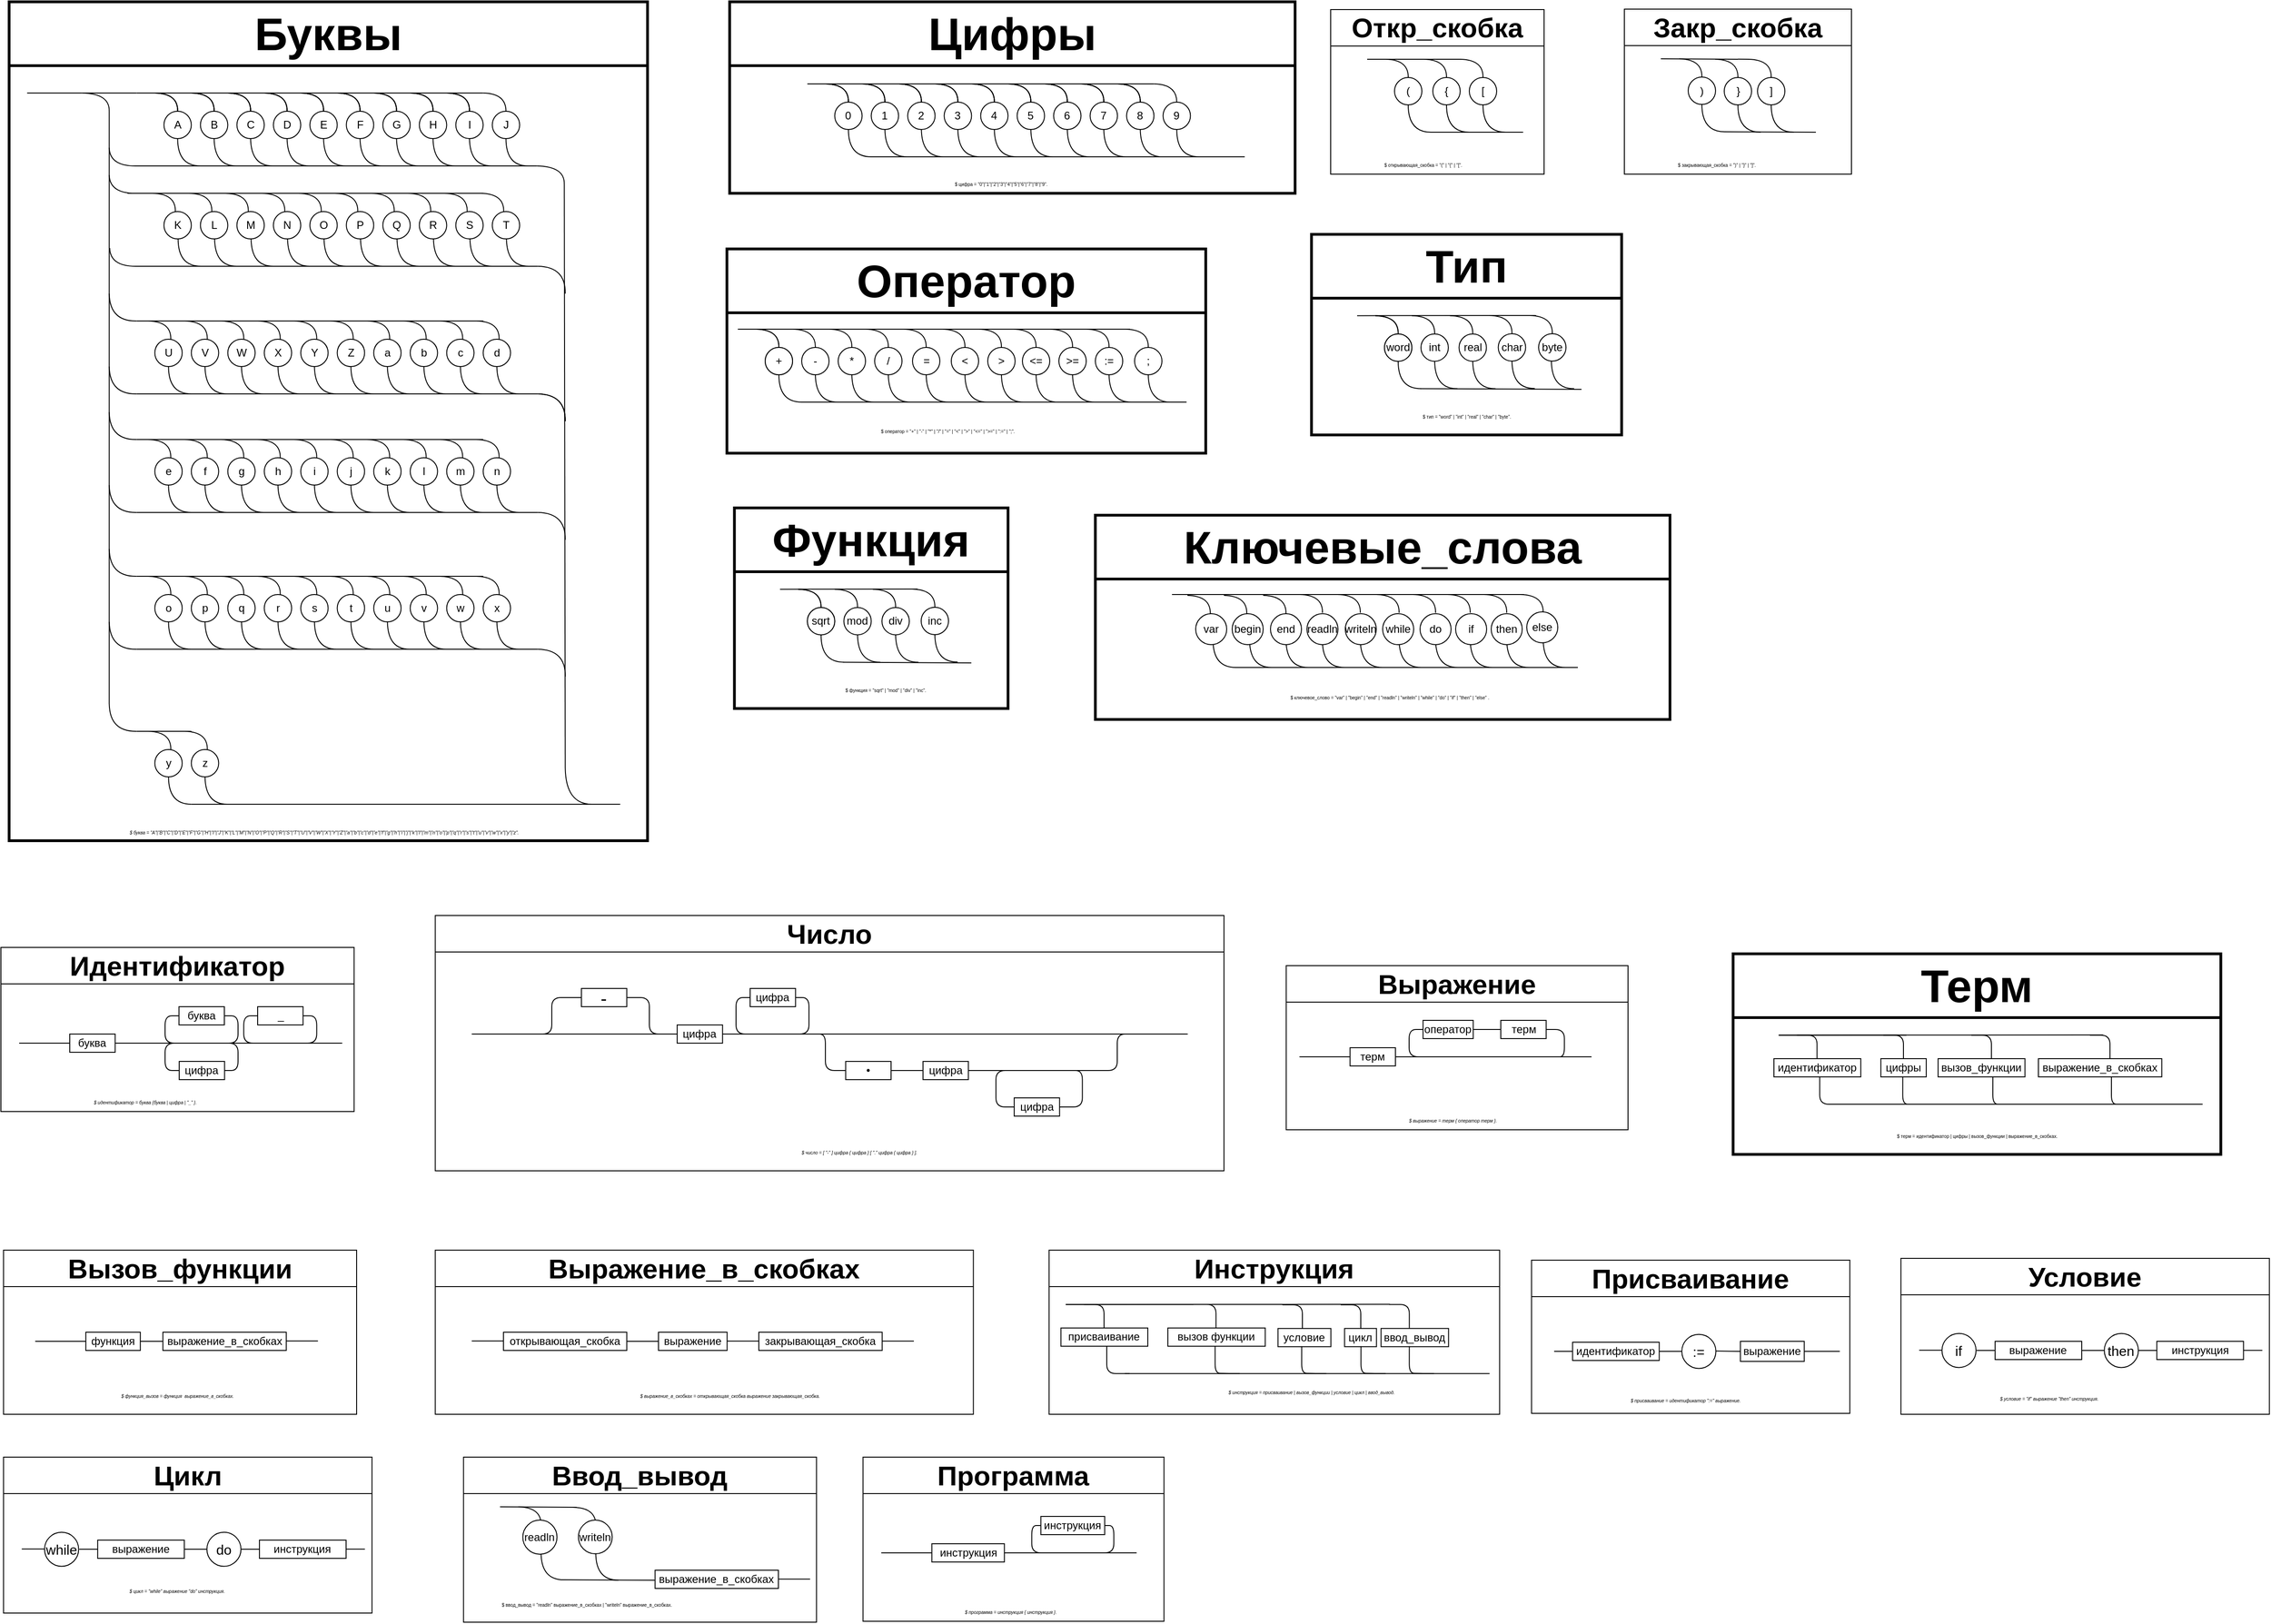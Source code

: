 <mxfile version="24.7.17">
  <diagram id="f4cDoAkVqmNpe1YxjZdH" name="Page-1">
    <mxGraphModel dx="3560" dy="2277" grid="0" gridSize="10" guides="1" tooltips="1" connect="1" arrows="1" fold="1" page="0" pageScale="1" pageWidth="850" pageHeight="1100" background="none" math="0" shadow="0">
      <root>
        <mxCell id="0" />
        <mxCell id="1" parent="0" />
        <mxCell id="3" value="A" style="ellipse;whiteSpace=wrap;html=1;aspect=fixed;fillStyle=auto;rounded=1;" parent="1" vertex="1">
          <mxGeometry x="669.76" y="370" width="30" height="30" as="geometry" />
        </mxCell>
        <mxCell id="5" value="B" style="ellipse;whiteSpace=wrap;html=1;aspect=fixed;fillStyle=auto;rounded=1;" parent="1" vertex="1">
          <mxGeometry x="709.76" y="370" width="30" height="30" as="geometry" />
        </mxCell>
        <mxCell id="6" value="C" style="ellipse;whiteSpace=wrap;html=1;aspect=fixed;fillStyle=auto;rounded=1;" parent="1" vertex="1">
          <mxGeometry x="749.76" y="370" width="30" height="30" as="geometry" />
        </mxCell>
        <mxCell id="7" value="D" style="ellipse;whiteSpace=wrap;html=1;aspect=fixed;fillStyle=auto;rounded=1;" parent="1" vertex="1">
          <mxGeometry x="789.76" y="370" width="30" height="30" as="geometry" />
        </mxCell>
        <mxCell id="8" value="E" style="ellipse;whiteSpace=wrap;html=1;aspect=fixed;fillStyle=auto;rounded=1;" parent="1" vertex="1">
          <mxGeometry x="829.76" y="370" width="30" height="30" as="geometry" />
        </mxCell>
        <mxCell id="9" value="F" style="ellipse;whiteSpace=wrap;html=1;aspect=fixed;fillStyle=auto;rounded=1;" parent="1" vertex="1">
          <mxGeometry x="869.76" y="370" width="30" height="30" as="geometry" />
        </mxCell>
        <mxCell id="10" value="G" style="ellipse;whiteSpace=wrap;html=1;aspect=fixed;fillStyle=auto;rounded=1;" parent="1" vertex="1">
          <mxGeometry x="909.76" y="370" width="30" height="30" as="geometry" />
        </mxCell>
        <mxCell id="11" value="H" style="ellipse;whiteSpace=wrap;html=1;aspect=fixed;fillStyle=auto;rounded=1;" parent="1" vertex="1">
          <mxGeometry x="949.76" y="370" width="30" height="30" as="geometry" />
        </mxCell>
        <mxCell id="12" value="I" style="ellipse;whiteSpace=wrap;html=1;aspect=fixed;fillStyle=auto;rounded=1;" parent="1" vertex="1">
          <mxGeometry x="989.76" y="370" width="30" height="30" as="geometry" />
        </mxCell>
        <mxCell id="13" value="K" style="ellipse;whiteSpace=wrap;html=1;aspect=fixed;fillStyle=auto;rounded=1;" parent="1" vertex="1">
          <mxGeometry x="669.76" y="480" width="30" height="30" as="geometry" />
        </mxCell>
        <mxCell id="14" value="L" style="ellipse;whiteSpace=wrap;html=1;aspect=fixed;fillStyle=auto;rounded=1;" parent="1" vertex="1">
          <mxGeometry x="709.76" y="480" width="30" height="30" as="geometry" />
        </mxCell>
        <mxCell id="15" value="M" style="ellipse;whiteSpace=wrap;html=1;aspect=fixed;fillStyle=auto;rounded=1;" parent="1" vertex="1">
          <mxGeometry x="749.76" y="480" width="30" height="30" as="geometry" />
        </mxCell>
        <mxCell id="16" value="N" style="ellipse;whiteSpace=wrap;html=1;aspect=fixed;fillStyle=auto;rounded=1;" parent="1" vertex="1">
          <mxGeometry x="789.76" y="480" width="30" height="30" as="geometry" />
        </mxCell>
        <mxCell id="17" value="O" style="ellipse;whiteSpace=wrap;html=1;aspect=fixed;fillStyle=auto;rounded=1;" parent="1" vertex="1">
          <mxGeometry x="829.76" y="480" width="30" height="30" as="geometry" />
        </mxCell>
        <mxCell id="18" value="P" style="ellipse;whiteSpace=wrap;html=1;aspect=fixed;fillStyle=auto;rounded=1;" parent="1" vertex="1">
          <mxGeometry x="869.76" y="480" width="30" height="30" as="geometry" />
        </mxCell>
        <mxCell id="19" value="Q" style="ellipse;whiteSpace=wrap;html=1;aspect=fixed;fillStyle=auto;rounded=1;" parent="1" vertex="1">
          <mxGeometry x="909.76" y="480" width="30" height="30" as="geometry" />
        </mxCell>
        <mxCell id="20" value="R" style="ellipse;whiteSpace=wrap;html=1;aspect=fixed;fillStyle=auto;rounded=1;" parent="1" vertex="1">
          <mxGeometry x="949.76" y="480" width="30" height="30" as="geometry" />
        </mxCell>
        <mxCell id="21" value="S" style="ellipse;whiteSpace=wrap;html=1;aspect=fixed;fillStyle=auto;rounded=1;" parent="1" vertex="1">
          <mxGeometry x="989.76" y="480" width="30" height="30" as="geometry" />
        </mxCell>
        <mxCell id="22" value="U" style="ellipse;whiteSpace=wrap;html=1;aspect=fixed;fillStyle=auto;rounded=1;" parent="1" vertex="1">
          <mxGeometry x="659.76" y="620" width="30" height="30" as="geometry" />
        </mxCell>
        <mxCell id="23" value="V" style="ellipse;whiteSpace=wrap;html=1;aspect=fixed;fillStyle=auto;rounded=1;" parent="1" vertex="1">
          <mxGeometry x="699.76" y="620" width="30" height="30" as="geometry" />
        </mxCell>
        <mxCell id="24" value="W" style="ellipse;whiteSpace=wrap;html=1;aspect=fixed;fillStyle=auto;rounded=1;" parent="1" vertex="1">
          <mxGeometry x="739.76" y="620" width="30" height="30" as="geometry" />
        </mxCell>
        <mxCell id="25" value="X" style="ellipse;whiteSpace=wrap;html=1;aspect=fixed;fillStyle=auto;rounded=1;" parent="1" vertex="1">
          <mxGeometry x="779.76" y="620" width="30" height="30" as="geometry" />
        </mxCell>
        <mxCell id="26" value="Y" style="ellipse;whiteSpace=wrap;html=1;aspect=fixed;fillStyle=auto;rounded=1;" parent="1" vertex="1">
          <mxGeometry x="819.76" y="620" width="30" height="30" as="geometry" />
        </mxCell>
        <mxCell id="27" value="Z" style="ellipse;whiteSpace=wrap;html=1;aspect=fixed;fillStyle=auto;rounded=1;" parent="1" vertex="1">
          <mxGeometry x="859.76" y="620" width="30" height="30" as="geometry" />
        </mxCell>
        <mxCell id="28" value="a" style="ellipse;whiteSpace=wrap;html=1;aspect=fixed;fillStyle=auto;rounded=1;" parent="1" vertex="1">
          <mxGeometry x="899.76" y="620" width="30" height="30" as="geometry" />
        </mxCell>
        <mxCell id="29" value="b" style="ellipse;whiteSpace=wrap;html=1;aspect=fixed;fillStyle=auto;rounded=1;" parent="1" vertex="1">
          <mxGeometry x="939.76" y="620" width="30" height="30" as="geometry" />
        </mxCell>
        <mxCell id="30" value="c" style="ellipse;whiteSpace=wrap;html=1;aspect=fixed;fillStyle=auto;rounded=1;" parent="1" vertex="1">
          <mxGeometry x="979.76" y="620" width="30" height="30" as="geometry" />
        </mxCell>
        <mxCell id="31" value="e" style="ellipse;whiteSpace=wrap;html=1;aspect=fixed;fillStyle=auto;rounded=1;" parent="1" vertex="1">
          <mxGeometry x="659.76" y="750" width="30" height="30" as="geometry" />
        </mxCell>
        <mxCell id="32" value="f" style="ellipse;whiteSpace=wrap;html=1;aspect=fixed;fillStyle=auto;rounded=1;" parent="1" vertex="1">
          <mxGeometry x="699.76" y="750" width="30" height="30" as="geometry" />
        </mxCell>
        <mxCell id="33" value="g" style="ellipse;whiteSpace=wrap;html=1;aspect=fixed;fillStyle=auto;rounded=1;" parent="1" vertex="1">
          <mxGeometry x="739.76" y="750" width="30" height="30" as="geometry" />
        </mxCell>
        <mxCell id="34" value="h" style="ellipse;whiteSpace=wrap;html=1;aspect=fixed;fillStyle=auto;rounded=1;" parent="1" vertex="1">
          <mxGeometry x="779.76" y="750" width="30" height="30" as="geometry" />
        </mxCell>
        <mxCell id="35" value="i" style="ellipse;whiteSpace=wrap;html=1;aspect=fixed;fillStyle=auto;rounded=1;" parent="1" vertex="1">
          <mxGeometry x="819.76" y="750" width="30" height="30" as="geometry" />
        </mxCell>
        <mxCell id="36" value="j" style="ellipse;whiteSpace=wrap;html=1;aspect=fixed;fillStyle=auto;rounded=1;" parent="1" vertex="1">
          <mxGeometry x="859.76" y="750" width="30" height="30" as="geometry" />
        </mxCell>
        <mxCell id="37" value="k" style="ellipse;whiteSpace=wrap;html=1;aspect=fixed;fillStyle=auto;rounded=1;" parent="1" vertex="1">
          <mxGeometry x="899.76" y="750" width="30" height="30" as="geometry" />
        </mxCell>
        <mxCell id="38" value="l" style="ellipse;whiteSpace=wrap;html=1;aspect=fixed;fillStyle=auto;rounded=1;" parent="1" vertex="1">
          <mxGeometry x="939.76" y="750" width="30" height="30" as="geometry" />
        </mxCell>
        <mxCell id="39" value="m" style="ellipse;whiteSpace=wrap;html=1;aspect=fixed;fillStyle=auto;rounded=1;" parent="1" vertex="1">
          <mxGeometry x="979.76" y="750" width="30" height="30" as="geometry" />
        </mxCell>
        <mxCell id="40" value="o" style="ellipse;whiteSpace=wrap;html=1;aspect=fixed;fillStyle=auto;rounded=1;" parent="1" vertex="1">
          <mxGeometry x="659.76" y="900" width="30" height="30" as="geometry" />
        </mxCell>
        <mxCell id="41" value="p" style="ellipse;whiteSpace=wrap;html=1;aspect=fixed;fillStyle=auto;rounded=1;" parent="1" vertex="1">
          <mxGeometry x="699.76" y="900" width="30" height="30" as="geometry" />
        </mxCell>
        <mxCell id="42" value="q" style="ellipse;whiteSpace=wrap;html=1;aspect=fixed;fillStyle=auto;rounded=1;" parent="1" vertex="1">
          <mxGeometry x="739.76" y="900" width="30" height="30" as="geometry" />
        </mxCell>
        <mxCell id="43" value="r" style="ellipse;whiteSpace=wrap;html=1;aspect=fixed;fillStyle=auto;rounded=1;" parent="1" vertex="1">
          <mxGeometry x="779.76" y="900" width="30" height="30" as="geometry" />
        </mxCell>
        <mxCell id="44" value="s" style="ellipse;whiteSpace=wrap;html=1;aspect=fixed;fillStyle=auto;rounded=1;" parent="1" vertex="1">
          <mxGeometry x="819.76" y="900" width="30" height="30" as="geometry" />
        </mxCell>
        <mxCell id="45" value="t" style="ellipse;whiteSpace=wrap;html=1;aspect=fixed;fillStyle=auto;rounded=1;" parent="1" vertex="1">
          <mxGeometry x="859.76" y="900" width="30" height="30" as="geometry" />
        </mxCell>
        <mxCell id="46" value="u" style="ellipse;whiteSpace=wrap;html=1;aspect=fixed;fillStyle=auto;rounded=1;" parent="1" vertex="1">
          <mxGeometry x="899.76" y="900" width="30" height="30" as="geometry" />
        </mxCell>
        <mxCell id="47" value="v" style="ellipse;whiteSpace=wrap;html=1;aspect=fixed;fillStyle=auto;rounded=1;" parent="1" vertex="1">
          <mxGeometry x="939.76" y="900" width="30" height="30" as="geometry" />
        </mxCell>
        <mxCell id="48" value="w" style="ellipse;whiteSpace=wrap;html=1;aspect=fixed;fillStyle=auto;rounded=1;" parent="1" vertex="1">
          <mxGeometry x="979.76" y="900" width="30" height="30" as="geometry" />
        </mxCell>
        <mxCell id="49" value="J" style="ellipse;whiteSpace=wrap;html=1;aspect=fixed;fillStyle=auto;rounded=1;" parent="1" vertex="1">
          <mxGeometry x="1029.76" y="370" width="30" height="30" as="geometry" />
        </mxCell>
        <mxCell id="50" value="T" style="ellipse;whiteSpace=wrap;html=1;aspect=fixed;fillStyle=auto;rounded=1;" parent="1" vertex="1">
          <mxGeometry x="1029.76" y="480" width="30" height="30" as="geometry" />
        </mxCell>
        <mxCell id="51" value="d" style="ellipse;whiteSpace=wrap;html=1;aspect=fixed;fillStyle=auto;rounded=1;" parent="1" vertex="1">
          <mxGeometry x="1019.76" y="620" width="30" height="30" as="geometry" />
        </mxCell>
        <mxCell id="52" value="n" style="ellipse;whiteSpace=wrap;html=1;aspect=fixed;fillStyle=auto;rounded=1;" parent="1" vertex="1">
          <mxGeometry x="1019.76" y="750" width="30" height="30" as="geometry" />
        </mxCell>
        <mxCell id="53" value="x" style="ellipse;whiteSpace=wrap;html=1;aspect=fixed;fillStyle=auto;rounded=1;" parent="1" vertex="1">
          <mxGeometry x="1019.76" y="900" width="30" height="30" as="geometry" />
        </mxCell>
        <mxCell id="54" value="y" style="ellipse;whiteSpace=wrap;html=1;aspect=fixed;fillStyle=auto;rounded=1;" parent="1" vertex="1">
          <mxGeometry x="659.76" y="1070" width="30" height="30" as="geometry" />
        </mxCell>
        <mxCell id="55" value="z" style="ellipse;whiteSpace=wrap;html=1;aspect=fixed;fillStyle=auto;rounded=1;" parent="1" vertex="1">
          <mxGeometry x="699.76" y="1070" width="30" height="30" as="geometry" />
        </mxCell>
        <mxCell id="57" value="" style="endArrow=none;html=1;fontSize=24;jumpStyle=none;curved=1;rounded=1;" parent="1" edge="1">
          <mxGeometry width="50" height="50" relative="1" as="geometry">
            <mxPoint x="639.76" y="350" as="sourcePoint" />
            <mxPoint x="1019.76" y="350" as="targetPoint" />
          </mxGeometry>
        </mxCell>
        <mxCell id="59" value="" style="endArrow=none;html=1;fontSize=24;rounded=1;" parent="1" edge="1">
          <mxGeometry width="50" height="50" relative="1" as="geometry">
            <mxPoint x="639.76" y="680" as="sourcePoint" />
            <mxPoint x="1079.76" y="680" as="targetPoint" />
          </mxGeometry>
        </mxCell>
        <mxCell id="60" value="" style="endArrow=none;html=1;fontSize=24;rounded=1;" parent="1" edge="1">
          <mxGeometry width="50" height="50" relative="1" as="geometry">
            <mxPoint x="639.76" y="600" as="sourcePoint" />
            <mxPoint x="1019.76" y="600" as="targetPoint" />
          </mxGeometry>
        </mxCell>
        <mxCell id="61" value="" style="endArrow=none;html=1;fontSize=24;rounded=1;" parent="1" edge="1">
          <mxGeometry width="50" height="50" relative="1" as="geometry">
            <mxPoint x="629.76" y="460" as="sourcePoint" />
            <mxPoint x="1019.76" y="460" as="targetPoint" />
          </mxGeometry>
        </mxCell>
        <mxCell id="66" value="" style="endArrow=none;html=1;fontSize=24;curved=1;jumpStyle=none;rounded=1;" parent="1" edge="1">
          <mxGeometry width="50" height="50" relative="1" as="geometry">
            <mxPoint x="519.76" y="350" as="sourcePoint" />
            <mxPoint x="579.76" y="350" as="targetPoint" />
          </mxGeometry>
        </mxCell>
        <mxCell id="69" value="" style="endArrow=none;html=1;fontSize=24;curved=1;jumpStyle=none;rounded=1;" parent="1" edge="1">
          <mxGeometry width="50" height="50" relative="1" as="geometry">
            <mxPoint x="609.76" y="1020" as="sourcePoint" />
            <mxPoint x="609.76" y="370" as="targetPoint" />
          </mxGeometry>
        </mxCell>
        <mxCell id="71" value="" style="endArrow=none;html=1;fontSize=24;curved=1;jumpStyle=none;edgeStyle=orthogonalEdgeStyle;rounded=1;" parent="1" edge="1">
          <mxGeometry width="50" height="50" relative="1" as="geometry">
            <mxPoint x="579.76" y="350" as="sourcePoint" />
            <mxPoint x="609.76" y="370" as="targetPoint" />
          </mxGeometry>
        </mxCell>
        <mxCell id="72" value="" style="endArrow=none;html=1;fontSize=24;curved=1;jumpStyle=none;rounded=1;" parent="1" edge="1">
          <mxGeometry width="50" height="50" relative="1" as="geometry">
            <mxPoint x="579.76" y="350" as="sourcePoint" />
            <mxPoint x="639.76" y="350" as="targetPoint" />
          </mxGeometry>
        </mxCell>
        <mxCell id="73" value="" style="endArrow=none;html=1;fontSize=24;jumpStyle=none;edgeStyle=orthogonalEdgeStyle;curved=1;rounded=1;" parent="1" edge="1">
          <mxGeometry width="50" height="50" relative="1" as="geometry">
            <mxPoint x="639.76" y="430" as="sourcePoint" />
            <mxPoint x="609.76" y="410" as="targetPoint" />
          </mxGeometry>
        </mxCell>
        <mxCell id="74" value="" style="endArrow=none;html=1;fontSize=24;jumpStyle=none;edgeStyle=orthogonalEdgeStyle;curved=1;rounded=1;" parent="1" edge="1">
          <mxGeometry width="50" height="50" relative="1" as="geometry">
            <mxPoint x="639.76" y="600" as="sourcePoint" />
            <mxPoint x="609.76" y="570" as="targetPoint" />
          </mxGeometry>
        </mxCell>
        <mxCell id="75" value="" style="endArrow=none;html=1;fontSize=24;curved=1;jumpStyle=none;edgeStyle=orthogonalEdgeStyle;rounded=1;" parent="1" edge="1">
          <mxGeometry width="50" height="50" relative="1" as="geometry">
            <mxPoint x="639.76" y="680" as="sourcePoint" />
            <mxPoint x="609.76" y="650" as="targetPoint" />
          </mxGeometry>
        </mxCell>
        <mxCell id="78" value="" style="endArrow=none;html=1;fontSize=24;jumpStyle=none;entryX=0.5;entryY=0;entryDx=0;entryDy=0;edgeStyle=orthogonalEdgeStyle;curved=1;rounded=1;" parent="1" target="49" edge="1">
          <mxGeometry width="50" height="50" relative="1" as="geometry">
            <mxPoint x="1019.76" y="350" as="sourcePoint" />
            <mxPoint x="1039.76" y="400" as="targetPoint" />
          </mxGeometry>
        </mxCell>
        <mxCell id="79" value="" style="endArrow=none;html=1;fontSize=24;curved=1;jumpStyle=none;entryX=0.5;entryY=1;entryDx=0;entryDy=0;edgeStyle=orthogonalEdgeStyle;rounded=1;" parent="1" target="49" edge="1">
          <mxGeometry width="50" height="50" relative="1" as="geometry">
            <mxPoint x="1069.76" y="430" as="sourcePoint" />
            <mxPoint x="1039.76" y="400" as="targetPoint" />
          </mxGeometry>
        </mxCell>
        <mxCell id="80" value="" style="endArrow=none;html=1;fontSize=24;curved=1;jumpStyle=none;rounded=1;" parent="1" edge="1">
          <mxGeometry width="50" height="50" relative="1" as="geometry">
            <mxPoint x="1109.76" y="1090" as="sourcePoint" />
            <mxPoint x="1108.71" y="450" as="targetPoint" />
          </mxGeometry>
        </mxCell>
        <mxCell id="81" value="" style="endArrow=none;html=1;fontSize=24;curved=1;jumpStyle=none;edgeStyle=orthogonalEdgeStyle;rounded=1;" parent="1" edge="1">
          <mxGeometry width="50" height="50" relative="1" as="geometry">
            <mxPoint x="1078.71" y="430" as="sourcePoint" />
            <mxPoint x="1108.71" y="450" as="targetPoint" />
          </mxGeometry>
        </mxCell>
        <mxCell id="82" value="" style="endArrow=none;html=1;fontSize=24;jumpStyle=none;entryX=0.5;entryY=0;entryDx=0;entryDy=0;edgeStyle=orthogonalEdgeStyle;curved=1;rounded=1;" parent="1" edge="1">
          <mxGeometry width="50" height="50" relative="1" as="geometry">
            <mxPoint x="979.76" y="350" as="sourcePoint" />
            <mxPoint x="1004.76" y="370" as="targetPoint" />
          </mxGeometry>
        </mxCell>
        <mxCell id="83" value="" style="endArrow=none;html=1;fontSize=24;jumpStyle=none;entryX=0.5;entryY=0;entryDx=0;entryDy=0;edgeStyle=orthogonalEdgeStyle;curved=1;rounded=1;" parent="1" edge="1">
          <mxGeometry width="50" height="50" relative="1" as="geometry">
            <mxPoint x="939.76" y="350" as="sourcePoint" />
            <mxPoint x="964.76" y="370" as="targetPoint" />
          </mxGeometry>
        </mxCell>
        <mxCell id="84" value="" style="endArrow=none;html=1;fontSize=24;jumpStyle=none;entryX=0.5;entryY=0;entryDx=0;entryDy=0;edgeStyle=orthogonalEdgeStyle;curved=1;rounded=1;" parent="1" edge="1">
          <mxGeometry width="50" height="50" relative="1" as="geometry">
            <mxPoint x="899.76" y="350" as="sourcePoint" />
            <mxPoint x="924.76" y="370" as="targetPoint" />
          </mxGeometry>
        </mxCell>
        <mxCell id="85" value="" style="endArrow=none;html=1;fontSize=24;jumpStyle=none;entryX=0.5;entryY=0;entryDx=0;entryDy=0;edgeStyle=orthogonalEdgeStyle;curved=1;rounded=1;" parent="1" edge="1">
          <mxGeometry width="50" height="50" relative="1" as="geometry">
            <mxPoint x="859.76" y="350" as="sourcePoint" />
            <mxPoint x="884.76" y="370" as="targetPoint" />
          </mxGeometry>
        </mxCell>
        <mxCell id="86" value="" style="endArrow=none;html=1;fontSize=24;jumpStyle=none;entryX=0.5;entryY=0;entryDx=0;entryDy=0;edgeStyle=orthogonalEdgeStyle;curved=1;rounded=1;" parent="1" edge="1">
          <mxGeometry width="50" height="50" relative="1" as="geometry">
            <mxPoint x="819.76" y="350" as="sourcePoint" />
            <mxPoint x="844.76" y="370" as="targetPoint" />
          </mxGeometry>
        </mxCell>
        <mxCell id="87" value="" style="endArrow=none;html=1;fontSize=24;jumpStyle=none;entryX=0.5;entryY=0;entryDx=0;entryDy=0;edgeStyle=orthogonalEdgeStyle;curved=1;rounded=1;" parent="1" edge="1">
          <mxGeometry width="50" height="50" relative="1" as="geometry">
            <mxPoint x="779.76" y="350" as="sourcePoint" />
            <mxPoint x="804.76" y="370" as="targetPoint" />
          </mxGeometry>
        </mxCell>
        <mxCell id="88" value="" style="endArrow=none;html=1;fontSize=24;jumpStyle=none;entryX=0.5;entryY=0;entryDx=0;entryDy=0;edgeStyle=orthogonalEdgeStyle;curved=1;rounded=1;" parent="1" edge="1">
          <mxGeometry width="50" height="50" relative="1" as="geometry">
            <mxPoint x="739.76" y="350" as="sourcePoint" />
            <mxPoint x="764.76" y="370" as="targetPoint" />
          </mxGeometry>
        </mxCell>
        <mxCell id="89" value="" style="endArrow=none;html=1;fontSize=24;jumpStyle=none;entryX=0.5;entryY=0;entryDx=0;entryDy=0;edgeStyle=orthogonalEdgeStyle;curved=1;rounded=1;" parent="1" edge="1">
          <mxGeometry width="50" height="50" relative="1" as="geometry">
            <mxPoint x="699.76" y="350" as="sourcePoint" />
            <mxPoint x="724.76" y="370" as="targetPoint" />
          </mxGeometry>
        </mxCell>
        <mxCell id="90" value="" style="endArrow=none;html=1;fontSize=24;jumpStyle=none;entryX=0.5;entryY=0;entryDx=0;entryDy=0;edgeStyle=orthogonalEdgeStyle;curved=1;rounded=1;" parent="1" edge="1">
          <mxGeometry width="50" height="50" relative="1" as="geometry">
            <mxPoint x="659.76" y="350" as="sourcePoint" />
            <mxPoint x="684.76" y="370" as="targetPoint" />
          </mxGeometry>
        </mxCell>
        <mxCell id="91" value="" style="endArrow=none;html=1;fontSize=24;curved=1;jumpStyle=none;entryX=0.5;entryY=1;entryDx=0;entryDy=0;edgeStyle=orthogonalEdgeStyle;rounded=1;" parent="1" edge="1">
          <mxGeometry width="50" height="50" relative="1" as="geometry">
            <mxPoint x="1029.76" y="430" as="sourcePoint" />
            <mxPoint x="1004.76" y="400" as="targetPoint" />
          </mxGeometry>
        </mxCell>
        <mxCell id="92" value="" style="endArrow=none;html=1;fontSize=24;curved=1;jumpStyle=none;entryX=0.5;entryY=1;entryDx=0;entryDy=0;edgeStyle=orthogonalEdgeStyle;rounded=1;" parent="1" edge="1">
          <mxGeometry width="50" height="50" relative="1" as="geometry">
            <mxPoint x="989.76" y="430" as="sourcePoint" />
            <mxPoint x="964.76" y="400" as="targetPoint" />
          </mxGeometry>
        </mxCell>
        <mxCell id="93" value="" style="endArrow=none;html=1;fontSize=24;curved=1;jumpStyle=none;entryX=0.5;entryY=1;entryDx=0;entryDy=0;edgeStyle=orthogonalEdgeStyle;rounded=1;" parent="1" edge="1">
          <mxGeometry width="50" height="50" relative="1" as="geometry">
            <mxPoint x="949.76" y="430" as="sourcePoint" />
            <mxPoint x="924.76" y="400" as="targetPoint" />
          </mxGeometry>
        </mxCell>
        <mxCell id="94" value="" style="endArrow=none;html=1;fontSize=24;curved=1;jumpStyle=none;entryX=0.5;entryY=1;entryDx=0;entryDy=0;edgeStyle=orthogonalEdgeStyle;rounded=1;" parent="1" edge="1">
          <mxGeometry width="50" height="50" relative="1" as="geometry">
            <mxPoint x="909.76" y="430" as="sourcePoint" />
            <mxPoint x="884.76" y="400" as="targetPoint" />
          </mxGeometry>
        </mxCell>
        <mxCell id="95" value="" style="endArrow=none;html=1;fontSize=24;curved=1;jumpStyle=none;entryX=0.5;entryY=1;entryDx=0;entryDy=0;edgeStyle=orthogonalEdgeStyle;rounded=1;" parent="1" edge="1">
          <mxGeometry width="50" height="50" relative="1" as="geometry">
            <mxPoint x="869.76" y="430" as="sourcePoint" />
            <mxPoint x="844.76" y="400" as="targetPoint" />
          </mxGeometry>
        </mxCell>
        <mxCell id="96" value="" style="endArrow=none;html=1;fontSize=24;curved=1;jumpStyle=none;entryX=0.5;entryY=1;entryDx=0;entryDy=0;edgeStyle=orthogonalEdgeStyle;rounded=1;" parent="1" edge="1">
          <mxGeometry width="50" height="50" relative="1" as="geometry">
            <mxPoint x="829.76" y="430" as="sourcePoint" />
            <mxPoint x="804.76" y="400" as="targetPoint" />
          </mxGeometry>
        </mxCell>
        <mxCell id="97" value="" style="endArrow=none;html=1;fontSize=24;curved=1;jumpStyle=none;entryX=0.5;entryY=1;entryDx=0;entryDy=0;edgeStyle=orthogonalEdgeStyle;rounded=1;" parent="1" edge="1">
          <mxGeometry width="50" height="50" relative="1" as="geometry">
            <mxPoint x="789.76" y="430" as="sourcePoint" />
            <mxPoint x="764.76" y="400" as="targetPoint" />
          </mxGeometry>
        </mxCell>
        <mxCell id="98" value="" style="endArrow=none;html=1;fontSize=24;curved=1;jumpStyle=none;entryX=0.5;entryY=1;entryDx=0;entryDy=0;edgeStyle=orthogonalEdgeStyle;rounded=1;" parent="1" edge="1">
          <mxGeometry width="50" height="50" relative="1" as="geometry">
            <mxPoint x="749.76" y="430" as="sourcePoint" />
            <mxPoint x="724.76" y="400" as="targetPoint" />
          </mxGeometry>
        </mxCell>
        <mxCell id="99" value="" style="endArrow=none;html=1;fontSize=24;curved=1;jumpStyle=none;entryX=0.5;entryY=1;entryDx=0;entryDy=0;edgeStyle=orthogonalEdgeStyle;rounded=1;" parent="1" edge="1">
          <mxGeometry width="50" height="50" relative="1" as="geometry">
            <mxPoint x="709.76" y="430" as="sourcePoint" />
            <mxPoint x="684.76" y="400" as="targetPoint" />
            <Array as="points">
              <mxPoint x="684.76" y="430" />
            </Array>
          </mxGeometry>
        </mxCell>
        <mxCell id="110" value="" style="endArrow=none;html=1;fontSize=24;rounded=1;" parent="1" edge="1">
          <mxGeometry width="50" height="50" relative="1" as="geometry">
            <mxPoint x="638.71" y="430" as="sourcePoint" />
            <mxPoint x="1078.71" y="430" as="targetPoint" />
          </mxGeometry>
        </mxCell>
        <mxCell id="111" value="" style="endArrow=none;html=1;fontSize=24;jumpStyle=none;entryX=0.5;entryY=0;entryDx=0;entryDy=0;edgeStyle=orthogonalEdgeStyle;curved=1;rounded=1;" parent="1" edge="1">
          <mxGeometry width="50" height="50" relative="1" as="geometry">
            <mxPoint x="659.76" y="350.0" as="sourcePoint" />
            <mxPoint x="684.76" y="370.0" as="targetPoint" />
          </mxGeometry>
        </mxCell>
        <mxCell id="112" value="" style="endArrow=none;html=1;fontSize=24;jumpStyle=none;entryX=0.5;entryY=0;entryDx=0;entryDy=0;edgeStyle=orthogonalEdgeStyle;curved=1;rounded=1;" parent="1" edge="1">
          <mxGeometry width="50" height="50" relative="1" as="geometry">
            <mxPoint x="699.76" y="350.0" as="sourcePoint" />
            <mxPoint x="724.76" y="370.0" as="targetPoint" />
          </mxGeometry>
        </mxCell>
        <mxCell id="113" value="" style="endArrow=none;html=1;fontSize=24;jumpStyle=none;entryX=0.5;entryY=0;entryDx=0;entryDy=0;edgeStyle=orthogonalEdgeStyle;curved=1;rounded=1;" parent="1" edge="1">
          <mxGeometry width="50" height="50" relative="1" as="geometry">
            <mxPoint x="739.76" y="350.0" as="sourcePoint" />
            <mxPoint x="764.76" y="370.0" as="targetPoint" />
          </mxGeometry>
        </mxCell>
        <mxCell id="114" value="" style="endArrow=none;html=1;fontSize=24;jumpStyle=none;entryX=0.5;entryY=0;entryDx=0;entryDy=0;edgeStyle=orthogonalEdgeStyle;curved=1;rounded=1;" parent="1" edge="1">
          <mxGeometry width="50" height="50" relative="1" as="geometry">
            <mxPoint x="779.76" y="350.0" as="sourcePoint" />
            <mxPoint x="804.76" y="370.0" as="targetPoint" />
          </mxGeometry>
        </mxCell>
        <mxCell id="115" value="" style="endArrow=none;html=1;fontSize=24;jumpStyle=none;entryX=0.5;entryY=0;entryDx=0;entryDy=0;edgeStyle=orthogonalEdgeStyle;curved=1;rounded=1;" parent="1" edge="1">
          <mxGeometry width="50" height="50" relative="1" as="geometry">
            <mxPoint x="819.76" y="350.0" as="sourcePoint" />
            <mxPoint x="844.76" y="370.0" as="targetPoint" />
          </mxGeometry>
        </mxCell>
        <mxCell id="116" value="" style="endArrow=none;html=1;fontSize=24;jumpStyle=none;entryX=0.5;entryY=0;entryDx=0;entryDy=0;edgeStyle=orthogonalEdgeStyle;curved=1;rounded=1;" parent="1" edge="1">
          <mxGeometry width="50" height="50" relative="1" as="geometry">
            <mxPoint x="859.76" y="350.0" as="sourcePoint" />
            <mxPoint x="884.76" y="370.0" as="targetPoint" />
          </mxGeometry>
        </mxCell>
        <mxCell id="117" value="" style="endArrow=none;html=1;fontSize=24;jumpStyle=none;entryX=0.5;entryY=0;entryDx=0;entryDy=0;edgeStyle=orthogonalEdgeStyle;curved=1;rounded=1;" parent="1" edge="1">
          <mxGeometry width="50" height="50" relative="1" as="geometry">
            <mxPoint x="899.76" y="350.0" as="sourcePoint" />
            <mxPoint x="924.76" y="370.0" as="targetPoint" />
          </mxGeometry>
        </mxCell>
        <mxCell id="118" value="" style="endArrow=none;html=1;fontSize=24;jumpStyle=none;entryX=0.5;entryY=0;entryDx=0;entryDy=0;edgeStyle=orthogonalEdgeStyle;curved=1;rounded=1;" parent="1" edge="1">
          <mxGeometry width="50" height="50" relative="1" as="geometry">
            <mxPoint x="939.76" y="350.0" as="sourcePoint" />
            <mxPoint x="964.76" y="370.0" as="targetPoint" />
          </mxGeometry>
        </mxCell>
        <mxCell id="119" value="" style="endArrow=none;html=1;fontSize=24;jumpStyle=none;entryX=0.5;entryY=0;entryDx=0;entryDy=0;edgeStyle=orthogonalEdgeStyle;curved=1;rounded=1;" parent="1" edge="1">
          <mxGeometry width="50" height="50" relative="1" as="geometry">
            <mxPoint x="979.76" y="350.0" as="sourcePoint" />
            <mxPoint x="1004.76" y="370.0" as="targetPoint" />
          </mxGeometry>
        </mxCell>
        <mxCell id="120" value="" style="endArrow=none;html=1;fontSize=24;jumpStyle=none;entryX=0.5;entryY=0;entryDx=0;entryDy=0;edgeStyle=orthogonalEdgeStyle;curved=1;rounded=1;" parent="1" edge="1">
          <mxGeometry width="50" height="50" relative="1" as="geometry">
            <mxPoint x="659.76" y="350.0" as="sourcePoint" />
            <mxPoint x="684.76" y="370.0" as="targetPoint" />
          </mxGeometry>
        </mxCell>
        <mxCell id="121" value="" style="endArrow=none;html=1;fontSize=24;jumpStyle=none;entryX=0.5;entryY=0;entryDx=0;entryDy=0;edgeStyle=orthogonalEdgeStyle;curved=1;rounded=1;" parent="1" edge="1">
          <mxGeometry width="50" height="50" relative="1" as="geometry">
            <mxPoint x="699.76" y="350.0" as="sourcePoint" />
            <mxPoint x="724.76" y="370.0" as="targetPoint" />
          </mxGeometry>
        </mxCell>
        <mxCell id="122" value="" style="endArrow=none;html=1;fontSize=24;jumpStyle=none;entryX=0.5;entryY=0;entryDx=0;entryDy=0;edgeStyle=orthogonalEdgeStyle;curved=1;rounded=1;" parent="1" edge="1">
          <mxGeometry width="50" height="50" relative="1" as="geometry">
            <mxPoint x="739.76" y="350.0" as="sourcePoint" />
            <mxPoint x="764.76" y="370.0" as="targetPoint" />
          </mxGeometry>
        </mxCell>
        <mxCell id="123" value="" style="endArrow=none;html=1;fontSize=24;jumpStyle=none;entryX=0.5;entryY=0;entryDx=0;entryDy=0;edgeStyle=orthogonalEdgeStyle;curved=1;rounded=1;" parent="1" edge="1">
          <mxGeometry width="50" height="50" relative="1" as="geometry">
            <mxPoint x="779.76" y="350.0" as="sourcePoint" />
            <mxPoint x="804.76" y="370.0" as="targetPoint" />
          </mxGeometry>
        </mxCell>
        <mxCell id="124" value="" style="endArrow=none;html=1;fontSize=24;jumpStyle=none;entryX=0.5;entryY=0;entryDx=0;entryDy=0;edgeStyle=orthogonalEdgeStyle;curved=1;rounded=1;" parent="1" edge="1">
          <mxGeometry width="50" height="50" relative="1" as="geometry">
            <mxPoint x="819.76" y="350.0" as="sourcePoint" />
            <mxPoint x="844.76" y="370.0" as="targetPoint" />
          </mxGeometry>
        </mxCell>
        <mxCell id="125" value="" style="endArrow=none;html=1;fontSize=24;jumpStyle=none;entryX=0.5;entryY=0;entryDx=0;entryDy=0;edgeStyle=orthogonalEdgeStyle;curved=1;rounded=1;" parent="1" edge="1">
          <mxGeometry width="50" height="50" relative="1" as="geometry">
            <mxPoint x="859.76" y="350.0" as="sourcePoint" />
            <mxPoint x="884.76" y="370.0" as="targetPoint" />
          </mxGeometry>
        </mxCell>
        <mxCell id="126" value="" style="endArrow=none;html=1;fontSize=24;jumpStyle=none;entryX=0.5;entryY=0;entryDx=0;entryDy=0;edgeStyle=orthogonalEdgeStyle;curved=1;rounded=1;" parent="1" edge="1">
          <mxGeometry width="50" height="50" relative="1" as="geometry">
            <mxPoint x="899.76" y="350.0" as="sourcePoint" />
            <mxPoint x="924.76" y="370.0" as="targetPoint" />
          </mxGeometry>
        </mxCell>
        <mxCell id="127" value="" style="endArrow=none;html=1;fontSize=24;jumpStyle=none;entryX=0.5;entryY=0;entryDx=0;entryDy=0;edgeStyle=orthogonalEdgeStyle;curved=1;rounded=1;" parent="1" edge="1">
          <mxGeometry width="50" height="50" relative="1" as="geometry">
            <mxPoint x="939.76" y="350.0" as="sourcePoint" />
            <mxPoint x="964.76" y="370.0" as="targetPoint" />
          </mxGeometry>
        </mxCell>
        <mxCell id="128" value="" style="endArrow=none;html=1;fontSize=24;jumpStyle=none;entryX=0.5;entryY=0;entryDx=0;entryDy=0;edgeStyle=orthogonalEdgeStyle;curved=1;rounded=1;" parent="1" edge="1">
          <mxGeometry width="50" height="50" relative="1" as="geometry">
            <mxPoint x="979.76" y="350.0" as="sourcePoint" />
            <mxPoint x="1004.76" y="370.0" as="targetPoint" />
          </mxGeometry>
        </mxCell>
        <mxCell id="129" value="" style="endArrow=none;html=1;fontSize=24;jumpStyle=none;entryX=0.5;entryY=0;entryDx=0;entryDy=0;edgeStyle=orthogonalEdgeStyle;curved=1;rounded=1;" parent="1" edge="1">
          <mxGeometry width="50" height="50" relative="1" as="geometry">
            <mxPoint x="1017.26" y="460.0" as="sourcePoint" />
            <mxPoint x="1042.26" y="480.0" as="targetPoint" />
          </mxGeometry>
        </mxCell>
        <mxCell id="130" value="" style="endArrow=none;html=1;fontSize=24;jumpStyle=none;entryX=0.5;entryY=0;entryDx=0;entryDy=0;edgeStyle=orthogonalEdgeStyle;curved=1;rounded=1;" parent="1" edge="1">
          <mxGeometry width="50" height="50" relative="1" as="geometry">
            <mxPoint x="657.26" y="460.0" as="sourcePoint" />
            <mxPoint x="682.26" y="480.0" as="targetPoint" />
          </mxGeometry>
        </mxCell>
        <mxCell id="131" value="" style="endArrow=none;html=1;fontSize=24;jumpStyle=none;entryX=0.5;entryY=0;entryDx=0;entryDy=0;edgeStyle=orthogonalEdgeStyle;curved=1;rounded=1;" parent="1" edge="1">
          <mxGeometry width="50" height="50" relative="1" as="geometry">
            <mxPoint x="697.26" y="460.0" as="sourcePoint" />
            <mxPoint x="722.26" y="480.0" as="targetPoint" />
          </mxGeometry>
        </mxCell>
        <mxCell id="132" value="" style="endArrow=none;html=1;fontSize=24;jumpStyle=none;entryX=0.5;entryY=0;entryDx=0;entryDy=0;edgeStyle=orthogonalEdgeStyle;curved=1;rounded=1;" parent="1" edge="1">
          <mxGeometry width="50" height="50" relative="1" as="geometry">
            <mxPoint x="737.26" y="460.0" as="sourcePoint" />
            <mxPoint x="762.26" y="480.0" as="targetPoint" />
          </mxGeometry>
        </mxCell>
        <mxCell id="133" value="" style="endArrow=none;html=1;fontSize=24;jumpStyle=none;entryX=0.5;entryY=0;entryDx=0;entryDy=0;edgeStyle=orthogonalEdgeStyle;curved=1;rounded=1;" parent="1" edge="1">
          <mxGeometry width="50" height="50" relative="1" as="geometry">
            <mxPoint x="777.26" y="460.0" as="sourcePoint" />
            <mxPoint x="802.26" y="480.0" as="targetPoint" />
          </mxGeometry>
        </mxCell>
        <mxCell id="134" value="" style="endArrow=none;html=1;fontSize=24;jumpStyle=none;entryX=0.5;entryY=0;entryDx=0;entryDy=0;edgeStyle=orthogonalEdgeStyle;curved=1;rounded=1;" parent="1" edge="1">
          <mxGeometry width="50" height="50" relative="1" as="geometry">
            <mxPoint x="817.26" y="460.0" as="sourcePoint" />
            <mxPoint x="842.26" y="480.0" as="targetPoint" />
          </mxGeometry>
        </mxCell>
        <mxCell id="135" value="" style="endArrow=none;html=1;fontSize=24;jumpStyle=none;entryX=0.5;entryY=0;entryDx=0;entryDy=0;edgeStyle=orthogonalEdgeStyle;curved=1;rounded=1;" parent="1" edge="1">
          <mxGeometry width="50" height="50" relative="1" as="geometry">
            <mxPoint x="857.26" y="460.0" as="sourcePoint" />
            <mxPoint x="882.26" y="480.0" as="targetPoint" />
          </mxGeometry>
        </mxCell>
        <mxCell id="136" value="" style="endArrow=none;html=1;fontSize=24;jumpStyle=none;entryX=0.5;entryY=0;entryDx=0;entryDy=0;edgeStyle=orthogonalEdgeStyle;curved=1;rounded=1;" parent="1" edge="1">
          <mxGeometry width="50" height="50" relative="1" as="geometry">
            <mxPoint x="897.26" y="460.0" as="sourcePoint" />
            <mxPoint x="922.26" y="480.0" as="targetPoint" />
          </mxGeometry>
        </mxCell>
        <mxCell id="137" value="" style="endArrow=none;html=1;fontSize=24;jumpStyle=none;entryX=0.5;entryY=0;entryDx=0;entryDy=0;edgeStyle=orthogonalEdgeStyle;curved=1;rounded=1;" parent="1" edge="1">
          <mxGeometry width="50" height="50" relative="1" as="geometry">
            <mxPoint x="937.26" y="460.0" as="sourcePoint" />
            <mxPoint x="962.26" y="480.0" as="targetPoint" />
          </mxGeometry>
        </mxCell>
        <mxCell id="138" value="" style="endArrow=none;html=1;fontSize=24;jumpStyle=none;entryX=0.5;entryY=0;entryDx=0;entryDy=0;edgeStyle=orthogonalEdgeStyle;curved=1;rounded=1;" parent="1" edge="1">
          <mxGeometry width="50" height="50" relative="1" as="geometry">
            <mxPoint x="977.26" y="460.0" as="sourcePoint" />
            <mxPoint x="1002.26" y="480.0" as="targetPoint" />
          </mxGeometry>
        </mxCell>
        <mxCell id="139" value="" style="endArrow=none;html=1;fontSize=24;jumpStyle=none;edgeStyle=orthogonalEdgeStyle;curved=1;rounded=1;" parent="1" edge="1">
          <mxGeometry width="50" height="50" relative="1" as="geometry">
            <mxPoint x="640.29" y="540.0" as="sourcePoint" />
            <mxPoint x="610.29" y="520.0" as="targetPoint" />
          </mxGeometry>
        </mxCell>
        <mxCell id="140" value="" style="endArrow=none;html=1;fontSize=24;curved=1;jumpStyle=none;entryX=0.5;entryY=1;entryDx=0;entryDy=0;edgeStyle=orthogonalEdgeStyle;rounded=1;" parent="1" edge="1">
          <mxGeometry width="50" height="50" relative="1" as="geometry">
            <mxPoint x="1070.29" y="540.0" as="sourcePoint" />
            <mxPoint x="1045.29" y="510.0" as="targetPoint" />
          </mxGeometry>
        </mxCell>
        <mxCell id="141" value="" style="endArrow=none;html=1;fontSize=24;curved=1;jumpStyle=none;entryX=0.5;entryY=1;entryDx=0;entryDy=0;edgeStyle=orthogonalEdgeStyle;rounded=1;" parent="1" edge="1">
          <mxGeometry width="50" height="50" relative="1" as="geometry">
            <mxPoint x="1030.29" y="540.0" as="sourcePoint" />
            <mxPoint x="1005.29" y="510.0" as="targetPoint" />
          </mxGeometry>
        </mxCell>
        <mxCell id="142" value="" style="endArrow=none;html=1;fontSize=24;curved=1;jumpStyle=none;entryX=0.5;entryY=1;entryDx=0;entryDy=0;edgeStyle=orthogonalEdgeStyle;rounded=1;" parent="1" edge="1">
          <mxGeometry width="50" height="50" relative="1" as="geometry">
            <mxPoint x="990.29" y="540.0" as="sourcePoint" />
            <mxPoint x="965.29" y="510.0" as="targetPoint" />
          </mxGeometry>
        </mxCell>
        <mxCell id="143" value="" style="endArrow=none;html=1;fontSize=24;curved=1;jumpStyle=none;entryX=0.5;entryY=1;entryDx=0;entryDy=0;edgeStyle=orthogonalEdgeStyle;rounded=1;" parent="1" edge="1">
          <mxGeometry width="50" height="50" relative="1" as="geometry">
            <mxPoint x="950.29" y="540.0" as="sourcePoint" />
            <mxPoint x="925.29" y="510.0" as="targetPoint" />
          </mxGeometry>
        </mxCell>
        <mxCell id="144" value="" style="endArrow=none;html=1;fontSize=24;curved=1;jumpStyle=none;entryX=0.5;entryY=1;entryDx=0;entryDy=0;edgeStyle=orthogonalEdgeStyle;rounded=1;" parent="1" edge="1">
          <mxGeometry width="50" height="50" relative="1" as="geometry">
            <mxPoint x="910.29" y="540.0" as="sourcePoint" />
            <mxPoint x="885.29" y="510.0" as="targetPoint" />
          </mxGeometry>
        </mxCell>
        <mxCell id="145" value="" style="endArrow=none;html=1;fontSize=24;curved=1;jumpStyle=none;entryX=0.5;entryY=1;entryDx=0;entryDy=0;edgeStyle=orthogonalEdgeStyle;rounded=1;" parent="1" edge="1">
          <mxGeometry width="50" height="50" relative="1" as="geometry">
            <mxPoint x="870.29" y="540.0" as="sourcePoint" />
            <mxPoint x="845.29" y="510.0" as="targetPoint" />
          </mxGeometry>
        </mxCell>
        <mxCell id="146" value="" style="endArrow=none;html=1;fontSize=24;curved=1;jumpStyle=none;entryX=0.5;entryY=1;entryDx=0;entryDy=0;edgeStyle=orthogonalEdgeStyle;rounded=1;" parent="1" edge="1">
          <mxGeometry width="50" height="50" relative="1" as="geometry">
            <mxPoint x="830.29" y="540.0" as="sourcePoint" />
            <mxPoint x="805.29" y="510.0" as="targetPoint" />
          </mxGeometry>
        </mxCell>
        <mxCell id="147" value="" style="endArrow=none;html=1;fontSize=24;curved=1;jumpStyle=none;entryX=0.5;entryY=1;entryDx=0;entryDy=0;edgeStyle=orthogonalEdgeStyle;rounded=1;" parent="1" edge="1">
          <mxGeometry width="50" height="50" relative="1" as="geometry">
            <mxPoint x="790.29" y="540.0" as="sourcePoint" />
            <mxPoint x="765.29" y="510.0" as="targetPoint" />
          </mxGeometry>
        </mxCell>
        <mxCell id="148" value="" style="endArrow=none;html=1;fontSize=24;curved=1;jumpStyle=none;entryX=0.5;entryY=1;entryDx=0;entryDy=0;edgeStyle=orthogonalEdgeStyle;rounded=1;" parent="1" edge="1">
          <mxGeometry width="50" height="50" relative="1" as="geometry">
            <mxPoint x="750.29" y="540.0" as="sourcePoint" />
            <mxPoint x="725.29" y="510.0" as="targetPoint" />
          </mxGeometry>
        </mxCell>
        <mxCell id="149" value="" style="endArrow=none;html=1;fontSize=24;curved=1;jumpStyle=none;entryX=0.5;entryY=1;entryDx=0;entryDy=0;edgeStyle=orthogonalEdgeStyle;rounded=1;" parent="1" edge="1">
          <mxGeometry width="50" height="50" relative="1" as="geometry">
            <mxPoint x="710.29" y="540.0" as="sourcePoint" />
            <mxPoint x="685.29" y="510.0" as="targetPoint" />
            <Array as="points">
              <mxPoint x="685.29" y="540" />
            </Array>
          </mxGeometry>
        </mxCell>
        <mxCell id="150" value="" style="endArrow=none;html=1;fontSize=24;rounded=1;" parent="1" edge="1">
          <mxGeometry width="50" height="50" relative="1" as="geometry">
            <mxPoint x="639.24" y="540.0" as="sourcePoint" />
            <mxPoint x="1079.76" y="540" as="targetPoint" />
          </mxGeometry>
        </mxCell>
        <mxCell id="184" value="" style="endArrow=none;html=1;fontSize=24;jumpStyle=none;edgeStyle=orthogonalEdgeStyle;curved=1;rounded=1;" parent="1" edge="1">
          <mxGeometry width="50" height="50" relative="1" as="geometry">
            <mxPoint x="639.77" y="460.0" as="sourcePoint" />
            <mxPoint x="609.77" y="440.0" as="targetPoint" />
          </mxGeometry>
        </mxCell>
        <mxCell id="187" value="" style="endArrow=none;html=1;fontSize=24;jumpStyle=none;entryX=0.5;entryY=0;entryDx=0;entryDy=0;edgeStyle=orthogonalEdgeStyle;curved=1;rounded=1;" parent="1" edge="1">
          <mxGeometry width="50" height="50" relative="1" as="geometry">
            <mxPoint x="1012.26" y="600.0" as="sourcePoint" />
            <mxPoint x="1037.26" y="620.0" as="targetPoint" />
          </mxGeometry>
        </mxCell>
        <mxCell id="188" value="" style="endArrow=none;html=1;fontSize=24;jumpStyle=none;entryX=0.5;entryY=0;entryDx=0;entryDy=0;edgeStyle=orthogonalEdgeStyle;curved=1;rounded=1;" parent="1" edge="1">
          <mxGeometry width="50" height="50" relative="1" as="geometry">
            <mxPoint x="652.26" y="600.0" as="sourcePoint" />
            <mxPoint x="677.26" y="620.0" as="targetPoint" />
          </mxGeometry>
        </mxCell>
        <mxCell id="189" value="" style="endArrow=none;html=1;fontSize=24;jumpStyle=none;entryX=0.5;entryY=0;entryDx=0;entryDy=0;edgeStyle=orthogonalEdgeStyle;curved=1;rounded=1;" parent="1" edge="1">
          <mxGeometry width="50" height="50" relative="1" as="geometry">
            <mxPoint x="692.26" y="600.0" as="sourcePoint" />
            <mxPoint x="717.26" y="620.0" as="targetPoint" />
          </mxGeometry>
        </mxCell>
        <mxCell id="190" value="" style="endArrow=none;html=1;fontSize=24;jumpStyle=none;entryX=0.5;entryY=0;entryDx=0;entryDy=0;edgeStyle=orthogonalEdgeStyle;curved=1;rounded=1;" parent="1" edge="1">
          <mxGeometry width="50" height="50" relative="1" as="geometry">
            <mxPoint x="732.26" y="600.0" as="sourcePoint" />
            <mxPoint x="757.26" y="620.0" as="targetPoint" />
          </mxGeometry>
        </mxCell>
        <mxCell id="191" value="" style="endArrow=none;html=1;fontSize=24;jumpStyle=none;entryX=0.5;entryY=0;entryDx=0;entryDy=0;edgeStyle=orthogonalEdgeStyle;curved=1;rounded=1;" parent="1" edge="1">
          <mxGeometry width="50" height="50" relative="1" as="geometry">
            <mxPoint x="772.26" y="600.0" as="sourcePoint" />
            <mxPoint x="797.26" y="620.0" as="targetPoint" />
          </mxGeometry>
        </mxCell>
        <mxCell id="192" value="" style="endArrow=none;html=1;fontSize=24;jumpStyle=none;entryX=0.5;entryY=0;entryDx=0;entryDy=0;edgeStyle=orthogonalEdgeStyle;curved=1;rounded=1;" parent="1" edge="1">
          <mxGeometry width="50" height="50" relative="1" as="geometry">
            <mxPoint x="812.26" y="600.0" as="sourcePoint" />
            <mxPoint x="837.26" y="620.0" as="targetPoint" />
          </mxGeometry>
        </mxCell>
        <mxCell id="193" value="" style="endArrow=none;html=1;fontSize=24;jumpStyle=none;entryX=0.5;entryY=0;entryDx=0;entryDy=0;edgeStyle=orthogonalEdgeStyle;curved=1;rounded=1;" parent="1" edge="1">
          <mxGeometry width="50" height="50" relative="1" as="geometry">
            <mxPoint x="852.26" y="600.0" as="sourcePoint" />
            <mxPoint x="877.26" y="620.0" as="targetPoint" />
          </mxGeometry>
        </mxCell>
        <mxCell id="194" value="" style="endArrow=none;html=1;fontSize=24;jumpStyle=none;entryX=0.5;entryY=0;entryDx=0;entryDy=0;edgeStyle=orthogonalEdgeStyle;curved=1;rounded=1;" parent="1" edge="1">
          <mxGeometry width="50" height="50" relative="1" as="geometry">
            <mxPoint x="892.26" y="600.0" as="sourcePoint" />
            <mxPoint x="917.26" y="620.0" as="targetPoint" />
          </mxGeometry>
        </mxCell>
        <mxCell id="195" value="" style="endArrow=none;html=1;fontSize=24;jumpStyle=none;entryX=0.5;entryY=0;entryDx=0;entryDy=0;edgeStyle=orthogonalEdgeStyle;curved=1;rounded=1;" parent="1" edge="1">
          <mxGeometry width="50" height="50" relative="1" as="geometry">
            <mxPoint x="932.26" y="600.0" as="sourcePoint" />
            <mxPoint x="957.26" y="620.0" as="targetPoint" />
          </mxGeometry>
        </mxCell>
        <mxCell id="196" value="" style="endArrow=none;html=1;fontSize=24;jumpStyle=none;entryX=0.5;entryY=0;entryDx=0;entryDy=0;edgeStyle=orthogonalEdgeStyle;curved=1;rounded=1;" parent="1" edge="1">
          <mxGeometry width="50" height="50" relative="1" as="geometry">
            <mxPoint x="972.26" y="600.0" as="sourcePoint" />
            <mxPoint x="997.26" y="620.0" as="targetPoint" />
          </mxGeometry>
        </mxCell>
        <mxCell id="197" value="" style="endArrow=none;html=1;fontSize=24;curved=1;jumpStyle=none;entryX=0.5;entryY=1;entryDx=0;entryDy=0;edgeStyle=orthogonalEdgeStyle;rounded=1;" parent="1" edge="1">
          <mxGeometry width="50" height="50" relative="1" as="geometry">
            <mxPoint x="1059.76" y="680.0" as="sourcePoint" />
            <mxPoint x="1034.76" y="650.0" as="targetPoint" />
          </mxGeometry>
        </mxCell>
        <mxCell id="198" value="" style="endArrow=none;html=1;fontSize=24;curved=1;jumpStyle=none;entryX=0.5;entryY=1;entryDx=0;entryDy=0;edgeStyle=orthogonalEdgeStyle;rounded=1;" parent="1" edge="1">
          <mxGeometry width="50" height="50" relative="1" as="geometry">
            <mxPoint x="1019.76" y="680.0" as="sourcePoint" />
            <mxPoint x="994.76" y="650.0" as="targetPoint" />
          </mxGeometry>
        </mxCell>
        <mxCell id="199" value="" style="endArrow=none;html=1;fontSize=24;curved=1;jumpStyle=none;entryX=0.5;entryY=1;entryDx=0;entryDy=0;edgeStyle=orthogonalEdgeStyle;rounded=1;" parent="1" edge="1">
          <mxGeometry width="50" height="50" relative="1" as="geometry">
            <mxPoint x="979.76" y="680.0" as="sourcePoint" />
            <mxPoint x="954.76" y="650.0" as="targetPoint" />
          </mxGeometry>
        </mxCell>
        <mxCell id="200" value="" style="endArrow=none;html=1;fontSize=24;curved=1;jumpStyle=none;entryX=0.5;entryY=1;entryDx=0;entryDy=0;edgeStyle=orthogonalEdgeStyle;rounded=1;" parent="1" edge="1">
          <mxGeometry width="50" height="50" relative="1" as="geometry">
            <mxPoint x="939.76" y="680.0" as="sourcePoint" />
            <mxPoint x="914.76" y="650.0" as="targetPoint" />
          </mxGeometry>
        </mxCell>
        <mxCell id="201" value="" style="endArrow=none;html=1;fontSize=24;curved=1;jumpStyle=none;entryX=0.5;entryY=1;entryDx=0;entryDy=0;edgeStyle=orthogonalEdgeStyle;rounded=1;" parent="1" edge="1">
          <mxGeometry width="50" height="50" relative="1" as="geometry">
            <mxPoint x="899.76" y="680.0" as="sourcePoint" />
            <mxPoint x="874.76" y="650.0" as="targetPoint" />
            <Array as="points">
              <mxPoint x="875.23" y="680" />
            </Array>
          </mxGeometry>
        </mxCell>
        <mxCell id="202" value="" style="endArrow=none;html=1;fontSize=24;curved=1;jumpStyle=none;entryX=0.5;entryY=1;entryDx=0;entryDy=0;edgeStyle=orthogonalEdgeStyle;rounded=1;" parent="1" edge="1">
          <mxGeometry width="50" height="50" relative="1" as="geometry">
            <mxPoint x="859.76" y="680.0" as="sourcePoint" />
            <mxPoint x="834.76" y="650.0" as="targetPoint" />
          </mxGeometry>
        </mxCell>
        <mxCell id="203" value="" style="endArrow=none;html=1;fontSize=24;curved=1;jumpStyle=none;entryX=0.5;entryY=1;entryDx=0;entryDy=0;edgeStyle=orthogonalEdgeStyle;rounded=1;" parent="1" edge="1">
          <mxGeometry width="50" height="50" relative="1" as="geometry">
            <mxPoint x="819.76" y="680.0" as="sourcePoint" />
            <mxPoint x="794.76" y="650.0" as="targetPoint" />
          </mxGeometry>
        </mxCell>
        <mxCell id="204" value="" style="endArrow=none;html=1;fontSize=24;curved=1;jumpStyle=none;entryX=0.5;entryY=1;entryDx=0;entryDy=0;edgeStyle=orthogonalEdgeStyle;rounded=1;" parent="1" edge="1">
          <mxGeometry width="50" height="50" relative="1" as="geometry">
            <mxPoint x="779.76" y="680.0" as="sourcePoint" />
            <mxPoint x="754.76" y="650.0" as="targetPoint" />
          </mxGeometry>
        </mxCell>
        <mxCell id="205" value="" style="endArrow=none;html=1;fontSize=24;curved=1;jumpStyle=none;entryX=0.5;entryY=1;entryDx=0;entryDy=0;edgeStyle=orthogonalEdgeStyle;rounded=1;" parent="1" edge="1">
          <mxGeometry width="50" height="50" relative="1" as="geometry">
            <mxPoint x="739.76" y="680.0" as="sourcePoint" />
            <mxPoint x="714.76" y="650.0" as="targetPoint" />
          </mxGeometry>
        </mxCell>
        <mxCell id="206" value="" style="endArrow=none;html=1;fontSize=24;curved=1;jumpStyle=none;entryX=0.5;entryY=1;entryDx=0;entryDy=0;edgeStyle=orthogonalEdgeStyle;rounded=1;" parent="1" edge="1">
          <mxGeometry width="50" height="50" relative="1" as="geometry">
            <mxPoint x="699.76" y="680.0" as="sourcePoint" />
            <mxPoint x="674.76" y="650.0" as="targetPoint" />
            <Array as="points">
              <mxPoint x="674.76" y="680" />
            </Array>
          </mxGeometry>
        </mxCell>
        <mxCell id="217" value="" style="endArrow=none;html=1;fontSize=24;curved=1;jumpStyle=none;edgeStyle=orthogonalEdgeStyle;rounded=1;" parent="1" edge="1">
          <mxGeometry width="50" height="50" relative="1" as="geometry">
            <mxPoint x="1079.76" y="680" as="sourcePoint" />
            <mxPoint x="1109.76" y="710" as="targetPoint" />
          </mxGeometry>
        </mxCell>
        <mxCell id="218" value="" style="endArrow=none;html=1;fontSize=24;curved=1;jumpStyle=none;edgeStyle=orthogonalEdgeStyle;rounded=1;" parent="1" edge="1">
          <mxGeometry width="50" height="50" relative="1" as="geometry">
            <mxPoint x="1079.76" y="540" as="sourcePoint" />
            <mxPoint x="1109.76" y="570" as="targetPoint" />
          </mxGeometry>
        </mxCell>
        <mxCell id="219" value="" style="endArrow=none;html=1;fontSize=24;rounded=1;" parent="1" edge="1">
          <mxGeometry width="50" height="50" relative="1" as="geometry">
            <mxPoint x="639.76" y="810" as="sourcePoint" />
            <mxPoint x="1079.76" y="810" as="targetPoint" />
          </mxGeometry>
        </mxCell>
        <mxCell id="220" value="" style="endArrow=none;html=1;fontSize=24;rounded=1;" parent="1" edge="1">
          <mxGeometry width="50" height="50" relative="1" as="geometry">
            <mxPoint x="639.76" y="730" as="sourcePoint" />
            <mxPoint x="1019.76" y="730" as="targetPoint" />
          </mxGeometry>
        </mxCell>
        <mxCell id="221" value="" style="endArrow=none;html=1;fontSize=24;jumpStyle=none;edgeStyle=orthogonalEdgeStyle;curved=1;rounded=1;" parent="1" edge="1">
          <mxGeometry width="50" height="50" relative="1" as="geometry">
            <mxPoint x="639.76" y="730" as="sourcePoint" />
            <mxPoint x="609.76" y="700" as="targetPoint" />
          </mxGeometry>
        </mxCell>
        <mxCell id="222" value="" style="endArrow=none;html=1;fontSize=24;curved=1;jumpStyle=none;edgeStyle=orthogonalEdgeStyle;rounded=1;" parent="1" edge="1">
          <mxGeometry width="50" height="50" relative="1" as="geometry">
            <mxPoint x="639.76" y="810" as="sourcePoint" />
            <mxPoint x="609.76" y="780" as="targetPoint" />
          </mxGeometry>
        </mxCell>
        <mxCell id="223" value="" style="endArrow=none;html=1;fontSize=24;jumpStyle=none;entryX=0.5;entryY=0;entryDx=0;entryDy=0;edgeStyle=orthogonalEdgeStyle;curved=1;rounded=1;" parent="1" edge="1">
          <mxGeometry width="50" height="50" relative="1" as="geometry">
            <mxPoint x="1012.26" y="730.0" as="sourcePoint" />
            <mxPoint x="1037.26" y="750.0" as="targetPoint" />
          </mxGeometry>
        </mxCell>
        <mxCell id="224" value="" style="endArrow=none;html=1;fontSize=24;jumpStyle=none;entryX=0.5;entryY=0;entryDx=0;entryDy=0;edgeStyle=orthogonalEdgeStyle;curved=1;rounded=1;" parent="1" edge="1">
          <mxGeometry width="50" height="50" relative="1" as="geometry">
            <mxPoint x="652.26" y="730.0" as="sourcePoint" />
            <mxPoint x="677.26" y="750.0" as="targetPoint" />
          </mxGeometry>
        </mxCell>
        <mxCell id="225" value="" style="endArrow=none;html=1;fontSize=24;jumpStyle=none;entryX=0.5;entryY=0;entryDx=0;entryDy=0;edgeStyle=orthogonalEdgeStyle;curved=1;rounded=1;" parent="1" edge="1">
          <mxGeometry width="50" height="50" relative="1" as="geometry">
            <mxPoint x="692.26" y="730.0" as="sourcePoint" />
            <mxPoint x="717.26" y="750.0" as="targetPoint" />
          </mxGeometry>
        </mxCell>
        <mxCell id="226" value="" style="endArrow=none;html=1;fontSize=24;jumpStyle=none;entryX=0.5;entryY=0;entryDx=0;entryDy=0;edgeStyle=orthogonalEdgeStyle;curved=1;rounded=1;" parent="1" edge="1">
          <mxGeometry width="50" height="50" relative="1" as="geometry">
            <mxPoint x="732.26" y="730.0" as="sourcePoint" />
            <mxPoint x="757.26" y="750.0" as="targetPoint" />
          </mxGeometry>
        </mxCell>
        <mxCell id="227" value="" style="endArrow=none;html=1;fontSize=24;jumpStyle=none;entryX=0.5;entryY=0;entryDx=0;entryDy=0;edgeStyle=orthogonalEdgeStyle;curved=1;rounded=1;" parent="1" edge="1">
          <mxGeometry width="50" height="50" relative="1" as="geometry">
            <mxPoint x="772.26" y="730.0" as="sourcePoint" />
            <mxPoint x="797.26" y="750.0" as="targetPoint" />
          </mxGeometry>
        </mxCell>
        <mxCell id="228" value="" style="endArrow=none;html=1;fontSize=24;jumpStyle=none;entryX=0.5;entryY=0;entryDx=0;entryDy=0;edgeStyle=orthogonalEdgeStyle;curved=1;rounded=1;" parent="1" edge="1">
          <mxGeometry width="50" height="50" relative="1" as="geometry">
            <mxPoint x="812.26" y="730.0" as="sourcePoint" />
            <mxPoint x="837.26" y="750.0" as="targetPoint" />
          </mxGeometry>
        </mxCell>
        <mxCell id="229" value="" style="endArrow=none;html=1;fontSize=24;jumpStyle=none;entryX=0.5;entryY=0;entryDx=0;entryDy=0;edgeStyle=orthogonalEdgeStyle;curved=1;rounded=1;" parent="1" edge="1">
          <mxGeometry width="50" height="50" relative="1" as="geometry">
            <mxPoint x="852.26" y="730.0" as="sourcePoint" />
            <mxPoint x="877.26" y="750.0" as="targetPoint" />
          </mxGeometry>
        </mxCell>
        <mxCell id="230" value="" style="endArrow=none;html=1;fontSize=24;jumpStyle=none;entryX=0.5;entryY=0;entryDx=0;entryDy=0;edgeStyle=orthogonalEdgeStyle;curved=1;rounded=1;" parent="1" edge="1">
          <mxGeometry width="50" height="50" relative="1" as="geometry">
            <mxPoint x="892.26" y="730.0" as="sourcePoint" />
            <mxPoint x="917.26" y="750.0" as="targetPoint" />
          </mxGeometry>
        </mxCell>
        <mxCell id="231" value="" style="endArrow=none;html=1;fontSize=24;jumpStyle=none;entryX=0.5;entryY=0;entryDx=0;entryDy=0;edgeStyle=orthogonalEdgeStyle;curved=1;rounded=1;" parent="1" edge="1">
          <mxGeometry width="50" height="50" relative="1" as="geometry">
            <mxPoint x="932.26" y="730.0" as="sourcePoint" />
            <mxPoint x="957.26" y="750.0" as="targetPoint" />
          </mxGeometry>
        </mxCell>
        <mxCell id="232" value="" style="endArrow=none;html=1;fontSize=24;jumpStyle=none;entryX=0.5;entryY=0;entryDx=0;entryDy=0;edgeStyle=orthogonalEdgeStyle;curved=1;rounded=1;" parent="1" edge="1">
          <mxGeometry width="50" height="50" relative="1" as="geometry">
            <mxPoint x="972.26" y="730.0" as="sourcePoint" />
            <mxPoint x="997.26" y="750.0" as="targetPoint" />
          </mxGeometry>
        </mxCell>
        <mxCell id="233" value="" style="endArrow=none;html=1;fontSize=24;curved=1;jumpStyle=none;entryX=0.5;entryY=1;entryDx=0;entryDy=0;edgeStyle=orthogonalEdgeStyle;rounded=1;" parent="1" edge="1">
          <mxGeometry width="50" height="50" relative="1" as="geometry">
            <mxPoint x="1059.76" y="810.0" as="sourcePoint" />
            <mxPoint x="1034.76" y="780.0" as="targetPoint" />
          </mxGeometry>
        </mxCell>
        <mxCell id="234" value="" style="endArrow=none;html=1;fontSize=24;curved=1;jumpStyle=none;entryX=0.5;entryY=1;entryDx=0;entryDy=0;edgeStyle=orthogonalEdgeStyle;rounded=1;" parent="1" edge="1">
          <mxGeometry width="50" height="50" relative="1" as="geometry">
            <mxPoint x="1019.76" y="810.0" as="sourcePoint" />
            <mxPoint x="994.76" y="780.0" as="targetPoint" />
          </mxGeometry>
        </mxCell>
        <mxCell id="235" value="" style="endArrow=none;html=1;fontSize=24;curved=1;jumpStyle=none;entryX=0.5;entryY=1;entryDx=0;entryDy=0;edgeStyle=orthogonalEdgeStyle;rounded=1;" parent="1" edge="1">
          <mxGeometry width="50" height="50" relative="1" as="geometry">
            <mxPoint x="979.76" y="810.0" as="sourcePoint" />
            <mxPoint x="954.76" y="780.0" as="targetPoint" />
          </mxGeometry>
        </mxCell>
        <mxCell id="236" value="" style="endArrow=none;html=1;fontSize=24;curved=1;jumpStyle=none;entryX=0.5;entryY=1;entryDx=0;entryDy=0;edgeStyle=orthogonalEdgeStyle;rounded=1;" parent="1" edge="1">
          <mxGeometry width="50" height="50" relative="1" as="geometry">
            <mxPoint x="939.76" y="810.0" as="sourcePoint" />
            <mxPoint x="914.76" y="780.0" as="targetPoint" />
          </mxGeometry>
        </mxCell>
        <mxCell id="237" value="" style="endArrow=none;html=1;fontSize=24;curved=1;jumpStyle=none;entryX=0.5;entryY=1;entryDx=0;entryDy=0;edgeStyle=orthogonalEdgeStyle;rounded=1;" parent="1" edge="1">
          <mxGeometry width="50" height="50" relative="1" as="geometry">
            <mxPoint x="899.76" y="810.0" as="sourcePoint" />
            <mxPoint x="874.76" y="780.0" as="targetPoint" />
            <Array as="points">
              <mxPoint x="875.23" y="810" />
            </Array>
          </mxGeometry>
        </mxCell>
        <mxCell id="238" value="" style="endArrow=none;html=1;fontSize=24;curved=1;jumpStyle=none;entryX=0.5;entryY=1;entryDx=0;entryDy=0;edgeStyle=orthogonalEdgeStyle;rounded=1;" parent="1" edge="1">
          <mxGeometry width="50" height="50" relative="1" as="geometry">
            <mxPoint x="859.76" y="810.0" as="sourcePoint" />
            <mxPoint x="834.76" y="780.0" as="targetPoint" />
          </mxGeometry>
        </mxCell>
        <mxCell id="239" value="" style="endArrow=none;html=1;fontSize=24;curved=1;jumpStyle=none;entryX=0.5;entryY=1;entryDx=0;entryDy=0;edgeStyle=orthogonalEdgeStyle;rounded=1;" parent="1" edge="1">
          <mxGeometry width="50" height="50" relative="1" as="geometry">
            <mxPoint x="819.76" y="810.0" as="sourcePoint" />
            <mxPoint x="794.76" y="780.0" as="targetPoint" />
          </mxGeometry>
        </mxCell>
        <mxCell id="240" value="" style="endArrow=none;html=1;fontSize=24;curved=1;jumpStyle=none;entryX=0.5;entryY=1;entryDx=0;entryDy=0;edgeStyle=orthogonalEdgeStyle;rounded=1;" parent="1" edge="1">
          <mxGeometry width="50" height="50" relative="1" as="geometry">
            <mxPoint x="779.76" y="810.0" as="sourcePoint" />
            <mxPoint x="754.76" y="780.0" as="targetPoint" />
          </mxGeometry>
        </mxCell>
        <mxCell id="241" value="" style="endArrow=none;html=1;fontSize=24;curved=1;jumpStyle=none;entryX=0.5;entryY=1;entryDx=0;entryDy=0;edgeStyle=orthogonalEdgeStyle;rounded=1;" parent="1" edge="1">
          <mxGeometry width="50" height="50" relative="1" as="geometry">
            <mxPoint x="739.76" y="810.0" as="sourcePoint" />
            <mxPoint x="714.76" y="780.0" as="targetPoint" />
          </mxGeometry>
        </mxCell>
        <mxCell id="242" value="" style="endArrow=none;html=1;fontSize=24;curved=1;jumpStyle=none;entryX=0.5;entryY=1;entryDx=0;entryDy=0;edgeStyle=orthogonalEdgeStyle;rounded=1;" parent="1" edge="1">
          <mxGeometry width="50" height="50" relative="1" as="geometry">
            <mxPoint x="699.76" y="810.0" as="sourcePoint" />
            <mxPoint x="674.76" y="780.0" as="targetPoint" />
            <Array as="points">
              <mxPoint x="674.76" y="810" />
            </Array>
          </mxGeometry>
        </mxCell>
        <mxCell id="243" value="" style="endArrow=none;html=1;fontSize=24;curved=1;jumpStyle=none;edgeStyle=orthogonalEdgeStyle;rounded=1;" parent="1" edge="1">
          <mxGeometry width="50" height="50" relative="1" as="geometry">
            <mxPoint x="1079.76" y="810" as="sourcePoint" />
            <mxPoint x="1109.76" y="840" as="targetPoint" />
          </mxGeometry>
        </mxCell>
        <mxCell id="244" value="" style="endArrow=none;html=1;fontSize=24;curved=1;jumpStyle=none;edgeStyle=orthogonalEdgeStyle;rounded=1;" parent="1" edge="1">
          <mxGeometry width="50" height="50" relative="1" as="geometry">
            <mxPoint x="1079.76" y="680" as="sourcePoint" />
            <mxPoint x="1109.76" y="710" as="targetPoint" />
          </mxGeometry>
        </mxCell>
        <mxCell id="245" value="" style="endArrow=none;html=1;fontSize=24;rounded=1;" parent="1" edge="1">
          <mxGeometry width="50" height="50" relative="1" as="geometry">
            <mxPoint x="639.79" y="960" as="sourcePoint" />
            <mxPoint x="1079.79" y="960" as="targetPoint" />
          </mxGeometry>
        </mxCell>
        <mxCell id="246" value="" style="endArrow=none;html=1;fontSize=24;rounded=1;" parent="1" edge="1">
          <mxGeometry width="50" height="50" relative="1" as="geometry">
            <mxPoint x="639.79" y="880" as="sourcePoint" />
            <mxPoint x="1019.79" y="880" as="targetPoint" />
          </mxGeometry>
        </mxCell>
        <mxCell id="247" value="" style="endArrow=none;html=1;fontSize=24;curved=1;jumpStyle=none;edgeStyle=orthogonalEdgeStyle;rounded=1;" parent="1" edge="1">
          <mxGeometry width="50" height="50" relative="1" as="geometry">
            <mxPoint x="639.79" y="960" as="sourcePoint" />
            <mxPoint x="609.79" y="930" as="targetPoint" />
          </mxGeometry>
        </mxCell>
        <mxCell id="248" value="" style="endArrow=none;html=1;fontSize=24;jumpStyle=none;entryX=0.5;entryY=0;entryDx=0;entryDy=0;edgeStyle=orthogonalEdgeStyle;curved=1;rounded=1;" parent="1" edge="1">
          <mxGeometry width="50" height="50" relative="1" as="geometry">
            <mxPoint x="1012.29" y="880.0" as="sourcePoint" />
            <mxPoint x="1037.29" y="900.0" as="targetPoint" />
          </mxGeometry>
        </mxCell>
        <mxCell id="249" value="" style="endArrow=none;html=1;fontSize=24;jumpStyle=none;entryX=0.5;entryY=0;entryDx=0;entryDy=0;edgeStyle=orthogonalEdgeStyle;curved=1;rounded=1;" parent="1" edge="1">
          <mxGeometry width="50" height="50" relative="1" as="geometry">
            <mxPoint x="652.29" y="880.0" as="sourcePoint" />
            <mxPoint x="677.29" y="900.0" as="targetPoint" />
          </mxGeometry>
        </mxCell>
        <mxCell id="250" value="" style="endArrow=none;html=1;fontSize=24;jumpStyle=none;entryX=0.5;entryY=0;entryDx=0;entryDy=0;edgeStyle=orthogonalEdgeStyle;curved=1;rounded=1;" parent="1" edge="1">
          <mxGeometry width="50" height="50" relative="1" as="geometry">
            <mxPoint x="692.29" y="880.0" as="sourcePoint" />
            <mxPoint x="717.29" y="900.0" as="targetPoint" />
          </mxGeometry>
        </mxCell>
        <mxCell id="251" value="" style="endArrow=none;html=1;fontSize=24;jumpStyle=none;entryX=0.5;entryY=0;entryDx=0;entryDy=0;edgeStyle=orthogonalEdgeStyle;curved=1;rounded=1;" parent="1" edge="1">
          <mxGeometry width="50" height="50" relative="1" as="geometry">
            <mxPoint x="732.29" y="880.0" as="sourcePoint" />
            <mxPoint x="757.29" y="900.0" as="targetPoint" />
          </mxGeometry>
        </mxCell>
        <mxCell id="252" value="" style="endArrow=none;html=1;fontSize=24;jumpStyle=none;entryX=0.5;entryY=0;entryDx=0;entryDy=0;edgeStyle=orthogonalEdgeStyle;curved=1;rounded=1;" parent="1" edge="1">
          <mxGeometry width="50" height="50" relative="1" as="geometry">
            <mxPoint x="772.29" y="880.0" as="sourcePoint" />
            <mxPoint x="797.29" y="900.0" as="targetPoint" />
          </mxGeometry>
        </mxCell>
        <mxCell id="253" value="" style="endArrow=none;html=1;fontSize=24;jumpStyle=none;entryX=0.5;entryY=0;entryDx=0;entryDy=0;edgeStyle=orthogonalEdgeStyle;curved=1;rounded=1;" parent="1" edge="1">
          <mxGeometry width="50" height="50" relative="1" as="geometry">
            <mxPoint x="812.29" y="880.0" as="sourcePoint" />
            <mxPoint x="837.29" y="900.0" as="targetPoint" />
          </mxGeometry>
        </mxCell>
        <mxCell id="254" value="" style="endArrow=none;html=1;fontSize=24;jumpStyle=none;entryX=0.5;entryY=0;entryDx=0;entryDy=0;edgeStyle=orthogonalEdgeStyle;curved=1;rounded=1;" parent="1" edge="1">
          <mxGeometry width="50" height="50" relative="1" as="geometry">
            <mxPoint x="852.29" y="880.0" as="sourcePoint" />
            <mxPoint x="877.29" y="900.0" as="targetPoint" />
          </mxGeometry>
        </mxCell>
        <mxCell id="255" value="" style="endArrow=none;html=1;fontSize=24;jumpStyle=none;entryX=0.5;entryY=0;entryDx=0;entryDy=0;edgeStyle=orthogonalEdgeStyle;curved=1;rounded=1;" parent="1" edge="1">
          <mxGeometry width="50" height="50" relative="1" as="geometry">
            <mxPoint x="892.29" y="880.0" as="sourcePoint" />
            <mxPoint x="917.29" y="900.0" as="targetPoint" />
          </mxGeometry>
        </mxCell>
        <mxCell id="256" value="" style="endArrow=none;html=1;fontSize=24;jumpStyle=none;entryX=0.5;entryY=0;entryDx=0;entryDy=0;edgeStyle=orthogonalEdgeStyle;curved=1;rounded=1;" parent="1" edge="1">
          <mxGeometry width="50" height="50" relative="1" as="geometry">
            <mxPoint x="932.29" y="880.0" as="sourcePoint" />
            <mxPoint x="957.29" y="900.0" as="targetPoint" />
          </mxGeometry>
        </mxCell>
        <mxCell id="257" value="" style="endArrow=none;html=1;fontSize=24;jumpStyle=none;entryX=0.5;entryY=0;entryDx=0;entryDy=0;edgeStyle=orthogonalEdgeStyle;curved=1;rounded=1;" parent="1" edge="1">
          <mxGeometry width="50" height="50" relative="1" as="geometry">
            <mxPoint x="972.29" y="880.0" as="sourcePoint" />
            <mxPoint x="997.29" y="900.0" as="targetPoint" />
          </mxGeometry>
        </mxCell>
        <mxCell id="258" value="" style="endArrow=none;html=1;fontSize=24;curved=1;jumpStyle=none;entryX=0.5;entryY=1;entryDx=0;entryDy=0;edgeStyle=orthogonalEdgeStyle;rounded=1;" parent="1" edge="1">
          <mxGeometry width="50" height="50" relative="1" as="geometry">
            <mxPoint x="1059.79" y="960.0" as="sourcePoint" />
            <mxPoint x="1034.79" y="930.0" as="targetPoint" />
          </mxGeometry>
        </mxCell>
        <mxCell id="259" value="" style="endArrow=none;html=1;fontSize=24;curved=1;jumpStyle=none;entryX=0.5;entryY=1;entryDx=0;entryDy=0;edgeStyle=orthogonalEdgeStyle;rounded=1;" parent="1" edge="1">
          <mxGeometry width="50" height="50" relative="1" as="geometry">
            <mxPoint x="1019.79" y="960.0" as="sourcePoint" />
            <mxPoint x="994.79" y="930.0" as="targetPoint" />
          </mxGeometry>
        </mxCell>
        <mxCell id="260" value="" style="endArrow=none;html=1;fontSize=24;curved=1;jumpStyle=none;entryX=0.5;entryY=1;entryDx=0;entryDy=0;edgeStyle=orthogonalEdgeStyle;rounded=1;" parent="1" edge="1">
          <mxGeometry width="50" height="50" relative="1" as="geometry">
            <mxPoint x="979.79" y="960.0" as="sourcePoint" />
            <mxPoint x="954.79" y="930.0" as="targetPoint" />
          </mxGeometry>
        </mxCell>
        <mxCell id="261" value="" style="endArrow=none;html=1;fontSize=24;curved=1;jumpStyle=none;entryX=0.5;entryY=1;entryDx=0;entryDy=0;edgeStyle=orthogonalEdgeStyle;rounded=1;" parent="1" edge="1">
          <mxGeometry width="50" height="50" relative="1" as="geometry">
            <mxPoint x="939.79" y="960.0" as="sourcePoint" />
            <mxPoint x="914.79" y="930.0" as="targetPoint" />
          </mxGeometry>
        </mxCell>
        <mxCell id="262" value="" style="endArrow=none;html=1;fontSize=24;curved=1;jumpStyle=none;entryX=0.5;entryY=1;entryDx=0;entryDy=0;edgeStyle=orthogonalEdgeStyle;rounded=1;" parent="1" edge="1">
          <mxGeometry width="50" height="50" relative="1" as="geometry">
            <mxPoint x="899.79" y="960.0" as="sourcePoint" />
            <mxPoint x="874.79" y="930.0" as="targetPoint" />
            <Array as="points">
              <mxPoint x="875.26" y="960" />
            </Array>
          </mxGeometry>
        </mxCell>
        <mxCell id="263" value="" style="endArrow=none;html=1;fontSize=24;curved=1;jumpStyle=none;entryX=0.5;entryY=1;entryDx=0;entryDy=0;edgeStyle=orthogonalEdgeStyle;rounded=1;" parent="1" edge="1">
          <mxGeometry width="50" height="50" relative="1" as="geometry">
            <mxPoint x="859.79" y="960.0" as="sourcePoint" />
            <mxPoint x="834.79" y="930.0" as="targetPoint" />
          </mxGeometry>
        </mxCell>
        <mxCell id="264" value="" style="endArrow=none;html=1;fontSize=24;curved=1;jumpStyle=none;entryX=0.5;entryY=1;entryDx=0;entryDy=0;edgeStyle=orthogonalEdgeStyle;rounded=1;" parent="1" edge="1">
          <mxGeometry width="50" height="50" relative="1" as="geometry">
            <mxPoint x="819.79" y="960.0" as="sourcePoint" />
            <mxPoint x="794.79" y="930.0" as="targetPoint" />
          </mxGeometry>
        </mxCell>
        <mxCell id="265" value="" style="endArrow=none;html=1;fontSize=24;curved=1;jumpStyle=none;entryX=0.5;entryY=1;entryDx=0;entryDy=0;edgeStyle=orthogonalEdgeStyle;rounded=1;" parent="1" edge="1">
          <mxGeometry width="50" height="50" relative="1" as="geometry">
            <mxPoint x="779.79" y="960.0" as="sourcePoint" />
            <mxPoint x="754.79" y="930.0" as="targetPoint" />
          </mxGeometry>
        </mxCell>
        <mxCell id="266" value="" style="endArrow=none;html=1;fontSize=24;curved=1;jumpStyle=none;entryX=0.5;entryY=1;entryDx=0;entryDy=0;edgeStyle=orthogonalEdgeStyle;rounded=1;" parent="1" edge="1">
          <mxGeometry width="50" height="50" relative="1" as="geometry">
            <mxPoint x="739.79" y="960.0" as="sourcePoint" />
            <mxPoint x="714.79" y="930.0" as="targetPoint" />
          </mxGeometry>
        </mxCell>
        <mxCell id="267" value="" style="endArrow=none;html=1;fontSize=24;curved=1;jumpStyle=none;entryX=0.5;entryY=1;entryDx=0;entryDy=0;edgeStyle=orthogonalEdgeStyle;rounded=1;" parent="1" edge="1">
          <mxGeometry width="50" height="50" relative="1" as="geometry">
            <mxPoint x="699.79" y="960.0" as="sourcePoint" />
            <mxPoint x="674.79" y="930.0" as="targetPoint" />
            <Array as="points">
              <mxPoint x="674.79" y="960" />
            </Array>
          </mxGeometry>
        </mxCell>
        <mxCell id="268" value="" style="endArrow=none;html=1;fontSize=24;curved=1;jumpStyle=none;edgeStyle=orthogonalEdgeStyle;rounded=1;" parent="1" edge="1">
          <mxGeometry width="50" height="50" relative="1" as="geometry">
            <mxPoint x="1079.79" y="960" as="sourcePoint" />
            <mxPoint x="1109.79" y="990" as="targetPoint" />
          </mxGeometry>
        </mxCell>
        <mxCell id="269" value="" style="endArrow=none;html=1;fontSize=24;jumpStyle=none;edgeStyle=orthogonalEdgeStyle;curved=1;rounded=1;" parent="1" edge="1">
          <mxGeometry width="50" height="50" relative="1" as="geometry">
            <mxPoint x="639.79" y="880" as="sourcePoint" />
            <mxPoint x="609.79" y="850" as="targetPoint" />
          </mxGeometry>
        </mxCell>
        <mxCell id="270" value="" style="endArrow=none;html=1;fontSize=24;rounded=1;" parent="1" edge="1">
          <mxGeometry width="50" height="50" relative="1" as="geometry">
            <mxPoint x="699.76" y="1130" as="sourcePoint" />
            <mxPoint x="1170" y="1130" as="targetPoint" />
          </mxGeometry>
        </mxCell>
        <mxCell id="271" value="" style="endArrow=none;html=1;fontSize=24;rounded=1;" parent="1" edge="1">
          <mxGeometry width="50" height="50" relative="1" as="geometry">
            <mxPoint x="639.79" y="1050" as="sourcePoint" />
            <mxPoint x="699.76" y="1050" as="targetPoint" />
          </mxGeometry>
        </mxCell>
        <mxCell id="274" value="" style="endArrow=none;html=1;fontSize=24;jumpStyle=none;entryX=0.5;entryY=0;entryDx=0;entryDy=0;edgeStyle=orthogonalEdgeStyle;curved=1;rounded=1;" parent="1" edge="1">
          <mxGeometry width="50" height="50" relative="1" as="geometry">
            <mxPoint x="652.29" y="1050.0" as="sourcePoint" />
            <mxPoint x="677.29" y="1070.0" as="targetPoint" />
          </mxGeometry>
        </mxCell>
        <mxCell id="275" value="" style="endArrow=none;html=1;fontSize=24;jumpStyle=none;entryX=0.5;entryY=0;entryDx=0;entryDy=0;edgeStyle=orthogonalEdgeStyle;curved=1;rounded=1;" parent="1" edge="1">
          <mxGeometry width="50" height="50" relative="1" as="geometry">
            <mxPoint x="692.29" y="1050.0" as="sourcePoint" />
            <mxPoint x="717.29" y="1070.0" as="targetPoint" />
          </mxGeometry>
        </mxCell>
        <mxCell id="291" value="" style="endArrow=none;html=1;fontSize=24;curved=1;jumpStyle=none;entryX=0.5;entryY=1;entryDx=0;entryDy=0;edgeStyle=orthogonalEdgeStyle;rounded=1;" parent="1" edge="1">
          <mxGeometry width="50" height="50" relative="1" as="geometry">
            <mxPoint x="739.79" y="1130.0" as="sourcePoint" />
            <mxPoint x="714.79" y="1100.0" as="targetPoint" />
          </mxGeometry>
        </mxCell>
        <mxCell id="292" value="" style="endArrow=none;html=1;fontSize=24;curved=1;jumpStyle=none;entryX=0.5;entryY=1;entryDx=0;entryDy=0;edgeStyle=orthogonalEdgeStyle;rounded=1;" parent="1" edge="1">
          <mxGeometry width="50" height="50" relative="1" as="geometry">
            <mxPoint x="699.79" y="1130.0" as="sourcePoint" />
            <mxPoint x="674.79" y="1100.0" as="targetPoint" />
            <Array as="points">
              <mxPoint x="674.79" y="1130" />
            </Array>
          </mxGeometry>
        </mxCell>
        <mxCell id="294" value="" style="endArrow=none;html=1;fontSize=24;jumpStyle=none;edgeStyle=orthogonalEdgeStyle;curved=1;rounded=1;" parent="1" edge="1">
          <mxGeometry width="50" height="50" relative="1" as="geometry">
            <mxPoint x="639.79" y="1050" as="sourcePoint" />
            <mxPoint x="609.79" y="1020" as="targetPoint" />
          </mxGeometry>
        </mxCell>
        <mxCell id="297" value="" style="endArrow=none;html=1;fontSize=24;curved=1;jumpStyle=none;edgeStyle=orthogonalEdgeStyle;rounded=1;" parent="1" edge="1">
          <mxGeometry width="50" height="50" relative="1" as="geometry">
            <mxPoint x="1139.76" y="1130" as="sourcePoint" />
            <mxPoint x="1109.76" y="1090" as="targetPoint" />
          </mxGeometry>
        </mxCell>
        <mxCell id="298" value="0" style="ellipse;whiteSpace=wrap;html=1;aspect=fixed;fillStyle=auto;rounded=1;" parent="1" vertex="1">
          <mxGeometry x="1405.24" y="360" width="30" height="30" as="geometry" />
        </mxCell>
        <mxCell id="299" value="1" style="ellipse;whiteSpace=wrap;html=1;aspect=fixed;fillStyle=auto;rounded=1;" parent="1" vertex="1">
          <mxGeometry x="1445.24" y="360" width="30" height="30" as="geometry" />
        </mxCell>
        <mxCell id="300" value="2" style="ellipse;whiteSpace=wrap;html=1;aspect=fixed;fillStyle=auto;rounded=1;" parent="1" vertex="1">
          <mxGeometry x="1485.24" y="360" width="30" height="30" as="geometry" />
        </mxCell>
        <mxCell id="301" value="3" style="ellipse;whiteSpace=wrap;html=1;aspect=fixed;fillStyle=auto;rounded=1;" parent="1" vertex="1">
          <mxGeometry x="1525.24" y="360" width="30" height="30" as="geometry" />
        </mxCell>
        <mxCell id="302" value="4" style="ellipse;whiteSpace=wrap;html=1;aspect=fixed;fillStyle=auto;rounded=1;" parent="1" vertex="1">
          <mxGeometry x="1565.24" y="360" width="30" height="30" as="geometry" />
        </mxCell>
        <mxCell id="303" value="5" style="ellipse;whiteSpace=wrap;html=1;aspect=fixed;fillStyle=auto;rounded=1;" parent="1" vertex="1">
          <mxGeometry x="1605.24" y="360" width="30" height="30" as="geometry" />
        </mxCell>
        <mxCell id="304" value="6" style="ellipse;whiteSpace=wrap;html=1;aspect=fixed;fillStyle=auto;rounded=1;" parent="1" vertex="1">
          <mxGeometry x="1645.24" y="360" width="30" height="30" as="geometry" />
        </mxCell>
        <mxCell id="305" value="7" style="ellipse;whiteSpace=wrap;html=1;aspect=fixed;fillStyle=auto;rounded=1;" parent="1" vertex="1">
          <mxGeometry x="1685.24" y="360" width="30" height="30" as="geometry" />
        </mxCell>
        <mxCell id="306" value="8" style="ellipse;whiteSpace=wrap;html=1;aspect=fixed;fillStyle=auto;rounded=1;" parent="1" vertex="1">
          <mxGeometry x="1725.24" y="360" width="30" height="30" as="geometry" />
        </mxCell>
        <mxCell id="307" value="9" style="ellipse;whiteSpace=wrap;html=1;aspect=fixed;fillStyle=auto;rounded=1;" parent="1" vertex="1">
          <mxGeometry x="1765.24" y="360" width="30" height="30" as="geometry" />
        </mxCell>
        <mxCell id="308" value="" style="endArrow=none;html=1;fontSize=24;jumpStyle=none;curved=1;rounded=1;" parent="1" edge="1">
          <mxGeometry width="50" height="50" relative="1" as="geometry">
            <mxPoint x="1375.24" y="340" as="sourcePoint" />
            <mxPoint x="1755.24" y="340" as="targetPoint" />
          </mxGeometry>
        </mxCell>
        <mxCell id="314" value="" style="endArrow=none;html=1;fontSize=24;jumpStyle=none;entryX=0.5;entryY=0;entryDx=0;entryDy=0;edgeStyle=orthogonalEdgeStyle;curved=1;rounded=1;" parent="1" target="307" edge="1">
          <mxGeometry width="50" height="50" relative="1" as="geometry">
            <mxPoint x="1755.24" y="340" as="sourcePoint" />
            <mxPoint x="1775.24" y="390" as="targetPoint" />
          </mxGeometry>
        </mxCell>
        <mxCell id="315" value="" style="endArrow=none;html=1;fontSize=24;curved=1;jumpStyle=none;entryX=0.5;entryY=1;entryDx=0;entryDy=0;edgeStyle=orthogonalEdgeStyle;rounded=1;" parent="1" target="307" edge="1">
          <mxGeometry width="50" height="50" relative="1" as="geometry">
            <mxPoint x="1805.24" y="420" as="sourcePoint" />
            <mxPoint x="1775.24" y="390" as="targetPoint" />
          </mxGeometry>
        </mxCell>
        <mxCell id="317" value="" style="endArrow=none;html=1;fontSize=24;jumpStyle=none;entryX=0.5;entryY=0;entryDx=0;entryDy=0;edgeStyle=orthogonalEdgeStyle;curved=1;rounded=1;" parent="1" edge="1">
          <mxGeometry width="50" height="50" relative="1" as="geometry">
            <mxPoint x="1715.24" y="340" as="sourcePoint" />
            <mxPoint x="1740.24" y="360" as="targetPoint" />
          </mxGeometry>
        </mxCell>
        <mxCell id="318" value="" style="endArrow=none;html=1;fontSize=24;jumpStyle=none;entryX=0.5;entryY=0;entryDx=0;entryDy=0;edgeStyle=orthogonalEdgeStyle;curved=1;rounded=1;" parent="1" edge="1">
          <mxGeometry width="50" height="50" relative="1" as="geometry">
            <mxPoint x="1675.24" y="340" as="sourcePoint" />
            <mxPoint x="1700.24" y="360" as="targetPoint" />
          </mxGeometry>
        </mxCell>
        <mxCell id="319" value="" style="endArrow=none;html=1;fontSize=24;jumpStyle=none;entryX=0.5;entryY=0;entryDx=0;entryDy=0;edgeStyle=orthogonalEdgeStyle;curved=1;rounded=1;" parent="1" edge="1">
          <mxGeometry width="50" height="50" relative="1" as="geometry">
            <mxPoint x="1635.24" y="340" as="sourcePoint" />
            <mxPoint x="1660.24" y="360" as="targetPoint" />
          </mxGeometry>
        </mxCell>
        <mxCell id="320" value="" style="endArrow=none;html=1;fontSize=24;jumpStyle=none;entryX=0.5;entryY=0;entryDx=0;entryDy=0;edgeStyle=orthogonalEdgeStyle;curved=1;rounded=1;" parent="1" edge="1">
          <mxGeometry width="50" height="50" relative="1" as="geometry">
            <mxPoint x="1595.24" y="340" as="sourcePoint" />
            <mxPoint x="1620.24" y="360" as="targetPoint" />
          </mxGeometry>
        </mxCell>
        <mxCell id="321" value="" style="endArrow=none;html=1;fontSize=24;jumpStyle=none;entryX=0.5;entryY=0;entryDx=0;entryDy=0;edgeStyle=orthogonalEdgeStyle;curved=1;rounded=1;" parent="1" edge="1">
          <mxGeometry width="50" height="50" relative="1" as="geometry">
            <mxPoint x="1555.24" y="340" as="sourcePoint" />
            <mxPoint x="1580.24" y="360" as="targetPoint" />
          </mxGeometry>
        </mxCell>
        <mxCell id="322" value="" style="endArrow=none;html=1;fontSize=24;jumpStyle=none;entryX=0.5;entryY=0;entryDx=0;entryDy=0;edgeStyle=orthogonalEdgeStyle;curved=1;rounded=1;" parent="1" edge="1">
          <mxGeometry width="50" height="50" relative="1" as="geometry">
            <mxPoint x="1515.24" y="340" as="sourcePoint" />
            <mxPoint x="1540.24" y="360" as="targetPoint" />
          </mxGeometry>
        </mxCell>
        <mxCell id="323" value="" style="endArrow=none;html=1;fontSize=24;jumpStyle=none;entryX=0.5;entryY=0;entryDx=0;entryDy=0;edgeStyle=orthogonalEdgeStyle;curved=1;rounded=1;" parent="1" edge="1">
          <mxGeometry width="50" height="50" relative="1" as="geometry">
            <mxPoint x="1475.24" y="340" as="sourcePoint" />
            <mxPoint x="1500.24" y="360" as="targetPoint" />
          </mxGeometry>
        </mxCell>
        <mxCell id="324" value="" style="endArrow=none;html=1;fontSize=24;jumpStyle=none;entryX=0.5;entryY=0;entryDx=0;entryDy=0;edgeStyle=orthogonalEdgeStyle;curved=1;rounded=1;" parent="1" edge="1">
          <mxGeometry width="50" height="50" relative="1" as="geometry">
            <mxPoint x="1435.24" y="340" as="sourcePoint" />
            <mxPoint x="1460.24" y="360" as="targetPoint" />
          </mxGeometry>
        </mxCell>
        <mxCell id="325" value="" style="endArrow=none;html=1;fontSize=24;jumpStyle=none;entryX=0.5;entryY=0;entryDx=0;entryDy=0;edgeStyle=orthogonalEdgeStyle;curved=1;rounded=1;" parent="1" edge="1">
          <mxGeometry width="50" height="50" relative="1" as="geometry">
            <mxPoint x="1395.24" y="340" as="sourcePoint" />
            <mxPoint x="1420.24" y="360" as="targetPoint" />
          </mxGeometry>
        </mxCell>
        <mxCell id="326" value="" style="endArrow=none;html=1;fontSize=24;curved=1;jumpStyle=none;entryX=0.5;entryY=1;entryDx=0;entryDy=0;edgeStyle=orthogonalEdgeStyle;rounded=1;" parent="1" edge="1">
          <mxGeometry width="50" height="50" relative="1" as="geometry">
            <mxPoint x="1765.24" y="420" as="sourcePoint" />
            <mxPoint x="1740.24" y="390" as="targetPoint" />
          </mxGeometry>
        </mxCell>
        <mxCell id="327" value="" style="endArrow=none;html=1;fontSize=24;curved=1;jumpStyle=none;entryX=0.5;entryY=1;entryDx=0;entryDy=0;edgeStyle=orthogonalEdgeStyle;rounded=1;" parent="1" edge="1">
          <mxGeometry width="50" height="50" relative="1" as="geometry">
            <mxPoint x="1725.24" y="420" as="sourcePoint" />
            <mxPoint x="1700.24" y="390" as="targetPoint" />
          </mxGeometry>
        </mxCell>
        <mxCell id="328" value="" style="endArrow=none;html=1;fontSize=24;curved=1;jumpStyle=none;entryX=0.5;entryY=1;entryDx=0;entryDy=0;edgeStyle=orthogonalEdgeStyle;rounded=1;" parent="1" edge="1">
          <mxGeometry width="50" height="50" relative="1" as="geometry">
            <mxPoint x="1685.24" y="420" as="sourcePoint" />
            <mxPoint x="1660.24" y="390" as="targetPoint" />
          </mxGeometry>
        </mxCell>
        <mxCell id="329" value="" style="endArrow=none;html=1;fontSize=24;curved=1;jumpStyle=none;entryX=0.5;entryY=1;entryDx=0;entryDy=0;edgeStyle=orthogonalEdgeStyle;rounded=1;" parent="1" edge="1">
          <mxGeometry width="50" height="50" relative="1" as="geometry">
            <mxPoint x="1645.24" y="420" as="sourcePoint" />
            <mxPoint x="1620.24" y="390" as="targetPoint" />
          </mxGeometry>
        </mxCell>
        <mxCell id="330" value="" style="endArrow=none;html=1;fontSize=24;curved=1;jumpStyle=none;entryX=0.5;entryY=1;entryDx=0;entryDy=0;edgeStyle=orthogonalEdgeStyle;rounded=1;" parent="1" edge="1">
          <mxGeometry width="50" height="50" relative="1" as="geometry">
            <mxPoint x="1605.24" y="420" as="sourcePoint" />
            <mxPoint x="1580.24" y="390" as="targetPoint" />
          </mxGeometry>
        </mxCell>
        <mxCell id="331" value="" style="endArrow=none;html=1;fontSize=24;curved=1;jumpStyle=none;entryX=0.5;entryY=1;entryDx=0;entryDy=0;edgeStyle=orthogonalEdgeStyle;rounded=1;" parent="1" edge="1">
          <mxGeometry width="50" height="50" relative="1" as="geometry">
            <mxPoint x="1565.24" y="420" as="sourcePoint" />
            <mxPoint x="1540.24" y="390" as="targetPoint" />
          </mxGeometry>
        </mxCell>
        <mxCell id="332" value="" style="endArrow=none;html=1;fontSize=24;curved=1;jumpStyle=none;entryX=0.5;entryY=1;entryDx=0;entryDy=0;edgeStyle=orthogonalEdgeStyle;rounded=1;" parent="1" edge="1">
          <mxGeometry width="50" height="50" relative="1" as="geometry">
            <mxPoint x="1525.24" y="420" as="sourcePoint" />
            <mxPoint x="1500.24" y="390" as="targetPoint" />
          </mxGeometry>
        </mxCell>
        <mxCell id="333" value="" style="endArrow=none;html=1;fontSize=24;curved=1;jumpStyle=none;entryX=0.5;entryY=1;entryDx=0;entryDy=0;edgeStyle=orthogonalEdgeStyle;rounded=1;" parent="1" edge="1">
          <mxGeometry width="50" height="50" relative="1" as="geometry">
            <mxPoint x="1485.24" y="420" as="sourcePoint" />
            <mxPoint x="1460.24" y="390" as="targetPoint" />
          </mxGeometry>
        </mxCell>
        <mxCell id="334" value="" style="endArrow=none;html=1;fontSize=24;curved=1;jumpStyle=none;entryX=0.5;entryY=1;entryDx=0;entryDy=0;edgeStyle=orthogonalEdgeStyle;rounded=1;" parent="1" edge="1">
          <mxGeometry width="50" height="50" relative="1" as="geometry">
            <mxPoint x="1445.24" y="420" as="sourcePoint" />
            <mxPoint x="1420.24" y="390" as="targetPoint" />
            <Array as="points">
              <mxPoint x="1420.24" y="420" />
            </Array>
          </mxGeometry>
        </mxCell>
        <mxCell id="335" value="" style="endArrow=none;html=1;fontSize=24;rounded=1;" parent="1" edge="1">
          <mxGeometry width="50" height="50" relative="1" as="geometry">
            <mxPoint x="1444.77" y="420" as="sourcePoint" />
            <mxPoint x="1854.77" y="420" as="targetPoint" />
          </mxGeometry>
        </mxCell>
        <mxCell id="336" value="" style="endArrow=none;html=1;fontSize=24;jumpStyle=none;entryX=0.5;entryY=0;entryDx=0;entryDy=0;edgeStyle=orthogonalEdgeStyle;curved=1;rounded=1;" parent="1" edge="1">
          <mxGeometry width="50" height="50" relative="1" as="geometry">
            <mxPoint x="1395.24" y="340.0" as="sourcePoint" />
            <mxPoint x="1420.24" y="360.0" as="targetPoint" />
          </mxGeometry>
        </mxCell>
        <mxCell id="337" value="" style="endArrow=none;html=1;fontSize=24;jumpStyle=none;entryX=0.5;entryY=0;entryDx=0;entryDy=0;edgeStyle=orthogonalEdgeStyle;curved=1;rounded=1;" parent="1" edge="1">
          <mxGeometry width="50" height="50" relative="1" as="geometry">
            <mxPoint x="1435.24" y="340.0" as="sourcePoint" />
            <mxPoint x="1460.24" y="360.0" as="targetPoint" />
          </mxGeometry>
        </mxCell>
        <mxCell id="338" value="" style="endArrow=none;html=1;fontSize=24;jumpStyle=none;entryX=0.5;entryY=0;entryDx=0;entryDy=0;edgeStyle=orthogonalEdgeStyle;curved=1;rounded=1;" parent="1" edge="1">
          <mxGeometry width="50" height="50" relative="1" as="geometry">
            <mxPoint x="1475.24" y="340.0" as="sourcePoint" />
            <mxPoint x="1500.24" y="360.0" as="targetPoint" />
          </mxGeometry>
        </mxCell>
        <mxCell id="339" value="" style="endArrow=none;html=1;fontSize=24;jumpStyle=none;entryX=0.5;entryY=0;entryDx=0;entryDy=0;edgeStyle=orthogonalEdgeStyle;curved=1;rounded=1;" parent="1" edge="1">
          <mxGeometry width="50" height="50" relative="1" as="geometry">
            <mxPoint x="1515.24" y="340.0" as="sourcePoint" />
            <mxPoint x="1540.24" y="360.0" as="targetPoint" />
          </mxGeometry>
        </mxCell>
        <mxCell id="340" value="" style="endArrow=none;html=1;fontSize=24;jumpStyle=none;entryX=0.5;entryY=0;entryDx=0;entryDy=0;edgeStyle=orthogonalEdgeStyle;curved=1;rounded=1;" parent="1" edge="1">
          <mxGeometry width="50" height="50" relative="1" as="geometry">
            <mxPoint x="1555.24" y="340.0" as="sourcePoint" />
            <mxPoint x="1580.24" y="360.0" as="targetPoint" />
          </mxGeometry>
        </mxCell>
        <mxCell id="341" value="" style="endArrow=none;html=1;fontSize=24;jumpStyle=none;entryX=0.5;entryY=0;entryDx=0;entryDy=0;edgeStyle=orthogonalEdgeStyle;curved=1;rounded=1;" parent="1" edge="1">
          <mxGeometry width="50" height="50" relative="1" as="geometry">
            <mxPoint x="1595.24" y="340.0" as="sourcePoint" />
            <mxPoint x="1620.24" y="360.0" as="targetPoint" />
          </mxGeometry>
        </mxCell>
        <mxCell id="342" value="" style="endArrow=none;html=1;fontSize=24;jumpStyle=none;entryX=0.5;entryY=0;entryDx=0;entryDy=0;edgeStyle=orthogonalEdgeStyle;curved=1;rounded=1;" parent="1" edge="1">
          <mxGeometry width="50" height="50" relative="1" as="geometry">
            <mxPoint x="1635.24" y="340.0" as="sourcePoint" />
            <mxPoint x="1660.24" y="360.0" as="targetPoint" />
          </mxGeometry>
        </mxCell>
        <mxCell id="343" value="" style="endArrow=none;html=1;fontSize=24;jumpStyle=none;entryX=0.5;entryY=0;entryDx=0;entryDy=0;edgeStyle=orthogonalEdgeStyle;curved=1;rounded=1;" parent="1" edge="1">
          <mxGeometry width="50" height="50" relative="1" as="geometry">
            <mxPoint x="1675.24" y="340.0" as="sourcePoint" />
            <mxPoint x="1700.24" y="360.0" as="targetPoint" />
          </mxGeometry>
        </mxCell>
        <mxCell id="344" value="" style="endArrow=none;html=1;fontSize=24;jumpStyle=none;entryX=0.5;entryY=0;entryDx=0;entryDy=0;edgeStyle=orthogonalEdgeStyle;curved=1;rounded=1;" parent="1" edge="1">
          <mxGeometry width="50" height="50" relative="1" as="geometry">
            <mxPoint x="1715.24" y="340.0" as="sourcePoint" />
            <mxPoint x="1740.24" y="360.0" as="targetPoint" />
          </mxGeometry>
        </mxCell>
        <mxCell id="345" value="" style="endArrow=none;html=1;fontSize=24;jumpStyle=none;entryX=0.5;entryY=0;entryDx=0;entryDy=0;edgeStyle=orthogonalEdgeStyle;curved=1;rounded=1;" parent="1" edge="1">
          <mxGeometry width="50" height="50" relative="1" as="geometry">
            <mxPoint x="1395.24" y="340.0" as="sourcePoint" />
            <mxPoint x="1420.24" y="360.0" as="targetPoint" />
          </mxGeometry>
        </mxCell>
        <mxCell id="346" value="" style="endArrow=none;html=1;fontSize=24;jumpStyle=none;entryX=0.5;entryY=0;entryDx=0;entryDy=0;edgeStyle=orthogonalEdgeStyle;curved=1;rounded=1;" parent="1" edge="1">
          <mxGeometry width="50" height="50" relative="1" as="geometry">
            <mxPoint x="1435.24" y="340.0" as="sourcePoint" />
            <mxPoint x="1460.24" y="360.0" as="targetPoint" />
          </mxGeometry>
        </mxCell>
        <mxCell id="347" value="" style="endArrow=none;html=1;fontSize=24;jumpStyle=none;entryX=0.5;entryY=0;entryDx=0;entryDy=0;edgeStyle=orthogonalEdgeStyle;curved=1;rounded=1;" parent="1" edge="1">
          <mxGeometry width="50" height="50" relative="1" as="geometry">
            <mxPoint x="1475.24" y="340.0" as="sourcePoint" />
            <mxPoint x="1500.24" y="360.0" as="targetPoint" />
          </mxGeometry>
        </mxCell>
        <mxCell id="348" value="" style="endArrow=none;html=1;fontSize=24;jumpStyle=none;entryX=0.5;entryY=0;entryDx=0;entryDy=0;edgeStyle=orthogonalEdgeStyle;curved=1;rounded=1;" parent="1" edge="1">
          <mxGeometry width="50" height="50" relative="1" as="geometry">
            <mxPoint x="1515.24" y="340.0" as="sourcePoint" />
            <mxPoint x="1540.24" y="360.0" as="targetPoint" />
          </mxGeometry>
        </mxCell>
        <mxCell id="349" value="" style="endArrow=none;html=1;fontSize=24;jumpStyle=none;entryX=0.5;entryY=0;entryDx=0;entryDy=0;edgeStyle=orthogonalEdgeStyle;curved=1;rounded=1;" parent="1" edge="1">
          <mxGeometry width="50" height="50" relative="1" as="geometry">
            <mxPoint x="1555.24" y="340.0" as="sourcePoint" />
            <mxPoint x="1580.24" y="360.0" as="targetPoint" />
          </mxGeometry>
        </mxCell>
        <mxCell id="350" value="" style="endArrow=none;html=1;fontSize=24;jumpStyle=none;entryX=0.5;entryY=0;entryDx=0;entryDy=0;edgeStyle=orthogonalEdgeStyle;curved=1;rounded=1;" parent="1" edge="1">
          <mxGeometry width="50" height="50" relative="1" as="geometry">
            <mxPoint x="1595.24" y="340.0" as="sourcePoint" />
            <mxPoint x="1620.24" y="360.0" as="targetPoint" />
          </mxGeometry>
        </mxCell>
        <mxCell id="351" value="" style="endArrow=none;html=1;fontSize=24;jumpStyle=none;entryX=0.5;entryY=0;entryDx=0;entryDy=0;edgeStyle=orthogonalEdgeStyle;curved=1;rounded=1;" parent="1" edge="1">
          <mxGeometry width="50" height="50" relative="1" as="geometry">
            <mxPoint x="1635.24" y="340.0" as="sourcePoint" />
            <mxPoint x="1660.24" y="360.0" as="targetPoint" />
          </mxGeometry>
        </mxCell>
        <mxCell id="352" value="" style="endArrow=none;html=1;fontSize=24;jumpStyle=none;entryX=0.5;entryY=0;entryDx=0;entryDy=0;edgeStyle=orthogonalEdgeStyle;curved=1;rounded=1;" parent="1" edge="1">
          <mxGeometry width="50" height="50" relative="1" as="geometry">
            <mxPoint x="1675.24" y="340.0" as="sourcePoint" />
            <mxPoint x="1700.24" y="360.0" as="targetPoint" />
          </mxGeometry>
        </mxCell>
        <mxCell id="353" value="" style="endArrow=none;html=1;fontSize=24;jumpStyle=none;entryX=0.5;entryY=0;entryDx=0;entryDy=0;edgeStyle=orthogonalEdgeStyle;curved=1;rounded=1;" parent="1" edge="1">
          <mxGeometry width="50" height="50" relative="1" as="geometry">
            <mxPoint x="1715.24" y="340.0" as="sourcePoint" />
            <mxPoint x="1740.24" y="360.0" as="targetPoint" />
          </mxGeometry>
        </mxCell>
        <mxCell id="363" value="Буквы" style="swimlane;whiteSpace=wrap;html=1;rounded=0;strokeWidth=3;fontSize=50;fillColor=none;startSize=70;" parent="1" vertex="1">
          <mxGeometry x="500.0" y="250" width="700" height="920" as="geometry" />
        </mxCell>
        <mxCell id="365" value="$ буква = &quot;A&quot;|&quot;B&quot;|&quot;C&quot;|&quot;D&quot;|&quot;E&quot;|&quot;F&quot;|&quot;G&quot;|&quot;H&quot;|&quot;I&quot;|&quot;J&quot;|&quot;K&quot;|&quot;L&quot;|&quot;M&quot;|&quot;N&quot;|&quot;O&quot;|&quot;P&quot;|&quot;Q&quot;|&quot;R&quot;|&quot;S&quot;|&quot;T&quot;|&quot;U&quot;|&quot;V&quot;|&quot;W&quot;|&quot;X&quot;|&quot;Y&quot;|&quot;Z&quot;|&quot;a&quot;|&quot;b&quot;|&quot;c&quot;|&quot;d&quot;|&quot;e&quot;|&quot;f&quot;|&quot;g&quot;|&quot;h&quot;|&quot;i&quot;|&quot;j&quot;|&quot;k&quot;|&quot;l&quot;|&quot;m&quot;|&quot;n&quot;|&quot;o&quot;|&quot;p&quot;|&quot;q&quot;|&quot;r&quot;|&quot;s&quot;|&quot;t&quot;|&quot;u&quot;|&quot;v&quot;|&quot;w&quot;|&quot;x&quot;|&quot;y&quot;|&quot;z&quot;." style="text;html=1;align=center;verticalAlign=middle;resizable=0;points=[];autosize=1;strokeColor=none;fillColor=none;fontSize=5;fontStyle=2" parent="363" vertex="1">
          <mxGeometry x="119.76" y="900" width="450" height="20" as="geometry" />
        </mxCell>
        <mxCell id="364" value="Оператор" style="swimlane;whiteSpace=wrap;html=1;rounded=0;strokeWidth=3;fontSize=50;fillColor=none;startSize=70;" parent="1" vertex="1">
          <mxGeometry x="1287" y="521" width="525" height="224" as="geometry">
            <mxRectangle x="1287.0" y="521" width="297" height="72" as="alternateBounds" />
          </mxGeometry>
        </mxCell>
        <mxCell id="406" value="+" style="ellipse;whiteSpace=wrap;html=1;aspect=fixed;fillStyle=auto;rounded=1;" parent="364" vertex="1">
          <mxGeometry x="42" y="108.0" width="30" height="30" as="geometry" />
        </mxCell>
        <mxCell id="407" value="-" style="ellipse;whiteSpace=wrap;html=1;aspect=fixed;fillStyle=auto;rounded=1;" parent="364" vertex="1">
          <mxGeometry x="82" y="108.0" width="30" height="30" as="geometry" />
        </mxCell>
        <mxCell id="408" value="*" style="ellipse;whiteSpace=wrap;html=1;aspect=fixed;fillStyle=auto;rounded=1;" parent="364" vertex="1">
          <mxGeometry x="122" y="108.0" width="30" height="30" as="geometry" />
        </mxCell>
        <mxCell id="409" value="/" style="ellipse;whiteSpace=wrap;html=1;aspect=fixed;fillStyle=auto;rounded=1;" parent="364" vertex="1">
          <mxGeometry x="162" y="108.0" width="30" height="30" as="geometry" />
        </mxCell>
        <mxCell id="416" value="" style="endArrow=none;html=1;fontSize=24;jumpStyle=none;curved=1;rounded=1;" parent="364" edge="1">
          <mxGeometry width="50" height="50" relative="1" as="geometry">
            <mxPoint x="12" y="88.0" as="sourcePoint" />
            <mxPoint x="152" y="88.0" as="targetPoint" />
          </mxGeometry>
        </mxCell>
        <mxCell id="424" value="" style="endArrow=none;html=1;fontSize=24;jumpStyle=none;entryX=0.5;entryY=0;entryDx=0;entryDy=0;edgeStyle=orthogonalEdgeStyle;curved=1;rounded=1;" parent="364" edge="1">
          <mxGeometry width="50" height="50" relative="1" as="geometry">
            <mxPoint x="152" y="88.0" as="sourcePoint" />
            <mxPoint x="177" y="108.0" as="targetPoint" />
          </mxGeometry>
        </mxCell>
        <mxCell id="425" value="" style="endArrow=none;html=1;fontSize=24;jumpStyle=none;entryX=0.5;entryY=0;entryDx=0;entryDy=0;edgeStyle=orthogonalEdgeStyle;curved=1;rounded=1;" parent="364" edge="1">
          <mxGeometry width="50" height="50" relative="1" as="geometry">
            <mxPoint x="112" y="88.0" as="sourcePoint" />
            <mxPoint x="137" y="108.0" as="targetPoint" />
          </mxGeometry>
        </mxCell>
        <mxCell id="426" value="" style="endArrow=none;html=1;fontSize=24;jumpStyle=none;entryX=0.5;entryY=0;entryDx=0;entryDy=0;edgeStyle=orthogonalEdgeStyle;curved=1;rounded=1;" parent="364" edge="1">
          <mxGeometry width="50" height="50" relative="1" as="geometry">
            <mxPoint x="72" y="88.0" as="sourcePoint" />
            <mxPoint x="97" y="108.0" as="targetPoint" />
          </mxGeometry>
        </mxCell>
        <mxCell id="427" value="" style="endArrow=none;html=1;fontSize=24;jumpStyle=none;entryX=0.5;entryY=0;entryDx=0;entryDy=0;edgeStyle=orthogonalEdgeStyle;curved=1;rounded=1;" parent="364" edge="1">
          <mxGeometry width="50" height="50" relative="1" as="geometry">
            <mxPoint x="32" y="88.0" as="sourcePoint" />
            <mxPoint x="57" y="108.0" as="targetPoint" />
          </mxGeometry>
        </mxCell>
        <mxCell id="433" value="" style="endArrow=none;html=1;fontSize=24;curved=1;jumpStyle=none;entryX=0.5;entryY=1;entryDx=0;entryDy=0;edgeStyle=orthogonalEdgeStyle;rounded=1;" parent="364" edge="1">
          <mxGeometry width="50" height="50" relative="1" as="geometry">
            <mxPoint x="202" y="168.0" as="sourcePoint" />
            <mxPoint x="177" y="138.0" as="targetPoint" />
          </mxGeometry>
        </mxCell>
        <mxCell id="434" value="" style="endArrow=none;html=1;fontSize=24;curved=1;jumpStyle=none;entryX=0.5;entryY=1;entryDx=0;entryDy=0;edgeStyle=orthogonalEdgeStyle;rounded=1;" parent="364" edge="1">
          <mxGeometry width="50" height="50" relative="1" as="geometry">
            <mxPoint x="162" y="168.0" as="sourcePoint" />
            <mxPoint x="137" y="138.0" as="targetPoint" />
          </mxGeometry>
        </mxCell>
        <mxCell id="435" value="" style="endArrow=none;html=1;fontSize=24;curved=1;jumpStyle=none;entryX=0.5;entryY=1;entryDx=0;entryDy=0;edgeStyle=orthogonalEdgeStyle;rounded=1;" parent="364" edge="1">
          <mxGeometry width="50" height="50" relative="1" as="geometry">
            <mxPoint x="122" y="168.0" as="sourcePoint" />
            <mxPoint x="97" y="138.0" as="targetPoint" />
          </mxGeometry>
        </mxCell>
        <mxCell id="436" value="" style="endArrow=none;html=1;fontSize=24;curved=1;jumpStyle=none;entryX=0.5;entryY=1;entryDx=0;entryDy=0;edgeStyle=orthogonalEdgeStyle;rounded=1;" parent="364" edge="1">
          <mxGeometry width="50" height="50" relative="1" as="geometry">
            <mxPoint x="82" y="168.0" as="sourcePoint" />
            <mxPoint x="57" y="138.0" as="targetPoint" />
            <Array as="points">
              <mxPoint x="57" y="168.0" />
            </Array>
          </mxGeometry>
        </mxCell>
        <mxCell id="437" value="" style="endArrow=none;html=1;fontSize=24;rounded=1;" parent="364" edge="1">
          <mxGeometry width="50" height="50" relative="1" as="geometry">
            <mxPoint x="81.53" y="168.0" as="sourcePoint" />
            <mxPoint x="504" y="168" as="targetPoint" />
          </mxGeometry>
        </mxCell>
        <mxCell id="467" value="$ оператор = &quot;+&quot; | &quot;-&quot; | &quot;*&quot; | &quot;/&quot; | &quot;=&quot; | &quot;&amp;lt;&quot; | &quot;&amp;gt;&quot; | &quot;&amp;lt;=&quot; | &quot;&amp;gt;=&quot; | &quot;:=&quot; | &quot;;&quot;." style="text;whiteSpace=wrap;html=1;fontSize=5;" parent="364" vertex="1">
          <mxGeometry x="166.5" y="190" width="161.5" height="20" as="geometry" />
        </mxCell>
        <mxCell id="469" value="" style="endArrow=none;html=1;fontSize=24;jumpStyle=none;curved=1;rounded=1;" parent="364" edge="1">
          <mxGeometry width="50" height="50" relative="1" as="geometry">
            <mxPoint x="12" y="88.0" as="sourcePoint" />
            <mxPoint x="442" y="88" as="targetPoint" />
          </mxGeometry>
        </mxCell>
        <mxCell id="470" value="" style="endArrow=none;html=1;fontSize=24;jumpStyle=none;entryX=0.5;entryY=0;entryDx=0;entryDy=0;edgeStyle=orthogonalEdgeStyle;curved=1;rounded=1;" parent="364" edge="1">
          <mxGeometry width="50" height="50" relative="1" as="geometry">
            <mxPoint x="32" y="88.0" as="sourcePoint" />
            <mxPoint x="57" y="108.0" as="targetPoint" />
          </mxGeometry>
        </mxCell>
        <mxCell id="471" value="+" style="ellipse;whiteSpace=wrap;html=1;aspect=fixed;fillStyle=auto;rounded=1;" parent="364" vertex="1">
          <mxGeometry x="42" y="108.0" width="30" height="30" as="geometry" />
        </mxCell>
        <mxCell id="uM1akSPX_2ccUayrZUro-614" value="=" style="ellipse;whiteSpace=wrap;html=1;aspect=fixed;fillStyle=auto;rounded=1;" parent="364" vertex="1">
          <mxGeometry x="203.5" y="108.0" width="30" height="30" as="geometry" />
        </mxCell>
        <mxCell id="uM1akSPX_2ccUayrZUro-615" value="" style="endArrow=none;html=1;fontSize=24;jumpStyle=none;entryX=0.5;entryY=0;entryDx=0;entryDy=0;edgeStyle=orthogonalEdgeStyle;curved=1;rounded=1;" parent="364" edge="1">
          <mxGeometry width="50" height="50" relative="1" as="geometry">
            <mxPoint x="193.5" y="88.0" as="sourcePoint" />
            <mxPoint x="218.5" y="108.0" as="targetPoint" />
          </mxGeometry>
        </mxCell>
        <mxCell id="uM1akSPX_2ccUayrZUro-616" value="" style="endArrow=none;html=1;fontSize=24;curved=1;jumpStyle=none;entryX=0.5;entryY=1;entryDx=0;entryDy=0;edgeStyle=orthogonalEdgeStyle;rounded=1;" parent="364" edge="1">
          <mxGeometry width="50" height="50" relative="1" as="geometry">
            <mxPoint x="243.5" y="168.0" as="sourcePoint" />
            <mxPoint x="218.5" y="138.0" as="targetPoint" />
          </mxGeometry>
        </mxCell>
        <mxCell id="uM1akSPX_2ccUayrZUro-617" value="&amp;lt;" style="ellipse;whiteSpace=wrap;html=1;aspect=fixed;fillStyle=auto;rounded=1;" parent="364" vertex="1">
          <mxGeometry x="246" y="108.0" width="30" height="30" as="geometry" />
        </mxCell>
        <mxCell id="uM1akSPX_2ccUayrZUro-618" value="" style="endArrow=none;html=1;fontSize=24;jumpStyle=none;entryX=0.5;entryY=0;entryDx=0;entryDy=0;edgeStyle=orthogonalEdgeStyle;curved=1;rounded=1;" parent="364" edge="1">
          <mxGeometry width="50" height="50" relative="1" as="geometry">
            <mxPoint x="236" y="88.0" as="sourcePoint" />
            <mxPoint x="261" y="108.0" as="targetPoint" />
          </mxGeometry>
        </mxCell>
        <mxCell id="uM1akSPX_2ccUayrZUro-619" value="" style="endArrow=none;html=1;fontSize=24;curved=1;jumpStyle=none;entryX=0.5;entryY=1;entryDx=0;entryDy=0;edgeStyle=orthogonalEdgeStyle;rounded=1;" parent="364" edge="1">
          <mxGeometry width="50" height="50" relative="1" as="geometry">
            <mxPoint x="286" y="168.0" as="sourcePoint" />
            <mxPoint x="261" y="138.0" as="targetPoint" />
          </mxGeometry>
        </mxCell>
        <mxCell id="uM1akSPX_2ccUayrZUro-620" value="&amp;gt;" style="ellipse;whiteSpace=wrap;html=1;aspect=fixed;fillStyle=auto;rounded=1;" parent="364" vertex="1">
          <mxGeometry x="286" y="108.0" width="30" height="30" as="geometry" />
        </mxCell>
        <mxCell id="uM1akSPX_2ccUayrZUro-621" value="" style="endArrow=none;html=1;fontSize=24;jumpStyle=none;entryX=0.5;entryY=0;entryDx=0;entryDy=0;edgeStyle=orthogonalEdgeStyle;curved=1;rounded=1;" parent="364" edge="1">
          <mxGeometry width="50" height="50" relative="1" as="geometry">
            <mxPoint x="276" y="88.0" as="sourcePoint" />
            <mxPoint x="301" y="108.0" as="targetPoint" />
          </mxGeometry>
        </mxCell>
        <mxCell id="uM1akSPX_2ccUayrZUro-622" value="" style="endArrow=none;html=1;fontSize=24;curved=1;jumpStyle=none;entryX=0.5;entryY=1;entryDx=0;entryDy=0;edgeStyle=orthogonalEdgeStyle;rounded=1;" parent="364" edge="1">
          <mxGeometry width="50" height="50" relative="1" as="geometry">
            <mxPoint x="326" y="168.0" as="sourcePoint" />
            <mxPoint x="301" y="138.0" as="targetPoint" />
          </mxGeometry>
        </mxCell>
        <mxCell id="uM1akSPX_2ccUayrZUro-623" value="&amp;lt;=" style="ellipse;whiteSpace=wrap;html=1;aspect=fixed;fillStyle=auto;rounded=1;" parent="364" vertex="1">
          <mxGeometry x="324" y="108.0" width="30" height="30" as="geometry" />
        </mxCell>
        <mxCell id="uM1akSPX_2ccUayrZUro-624" value="" style="endArrow=none;html=1;fontSize=24;jumpStyle=none;entryX=0.5;entryY=0;entryDx=0;entryDy=0;edgeStyle=orthogonalEdgeStyle;curved=1;rounded=1;" parent="364" edge="1">
          <mxGeometry width="50" height="50" relative="1" as="geometry">
            <mxPoint x="314" y="88.0" as="sourcePoint" />
            <mxPoint x="339" y="108.0" as="targetPoint" />
          </mxGeometry>
        </mxCell>
        <mxCell id="uM1akSPX_2ccUayrZUro-625" value="" style="endArrow=none;html=1;fontSize=24;curved=1;jumpStyle=none;entryX=0.5;entryY=1;entryDx=0;entryDy=0;edgeStyle=orthogonalEdgeStyle;rounded=1;" parent="364" edge="1">
          <mxGeometry width="50" height="50" relative="1" as="geometry">
            <mxPoint x="364" y="168.0" as="sourcePoint" />
            <mxPoint x="339" y="138.0" as="targetPoint" />
          </mxGeometry>
        </mxCell>
        <mxCell id="uM1akSPX_2ccUayrZUro-626" value="&amp;gt;=" style="ellipse;whiteSpace=wrap;html=1;aspect=fixed;fillStyle=auto;rounded=1;" parent="364" vertex="1">
          <mxGeometry x="364" y="108.0" width="30" height="30" as="geometry" />
        </mxCell>
        <mxCell id="uM1akSPX_2ccUayrZUro-627" value="" style="endArrow=none;html=1;fontSize=24;jumpStyle=none;entryX=0.5;entryY=0;entryDx=0;entryDy=0;edgeStyle=orthogonalEdgeStyle;curved=1;rounded=1;" parent="364" edge="1">
          <mxGeometry width="50" height="50" relative="1" as="geometry">
            <mxPoint x="354" y="88.0" as="sourcePoint" />
            <mxPoint x="379" y="108.0" as="targetPoint" />
          </mxGeometry>
        </mxCell>
        <mxCell id="uM1akSPX_2ccUayrZUro-628" value="" style="endArrow=none;html=1;fontSize=24;curved=1;jumpStyle=none;entryX=0.5;entryY=1;entryDx=0;entryDy=0;edgeStyle=orthogonalEdgeStyle;rounded=1;" parent="364" edge="1">
          <mxGeometry width="50" height="50" relative="1" as="geometry">
            <mxPoint x="404" y="168.0" as="sourcePoint" />
            <mxPoint x="379" y="138.0" as="targetPoint" />
          </mxGeometry>
        </mxCell>
        <mxCell id="uM1akSPX_2ccUayrZUro-629" value=":=" style="ellipse;whiteSpace=wrap;html=1;aspect=fixed;fillStyle=auto;rounded=1;" parent="364" vertex="1">
          <mxGeometry x="404" y="108.0" width="30" height="30" as="geometry" />
        </mxCell>
        <mxCell id="uM1akSPX_2ccUayrZUro-630" value="" style="endArrow=none;html=1;fontSize=24;jumpStyle=none;entryX=0.5;entryY=0;entryDx=0;entryDy=0;edgeStyle=orthogonalEdgeStyle;curved=1;rounded=1;" parent="364" edge="1">
          <mxGeometry width="50" height="50" relative="1" as="geometry">
            <mxPoint x="394" y="88.0" as="sourcePoint" />
            <mxPoint x="419" y="108.0" as="targetPoint" />
          </mxGeometry>
        </mxCell>
        <mxCell id="uM1akSPX_2ccUayrZUro-631" value="" style="endArrow=none;html=1;fontSize=24;curved=1;jumpStyle=none;entryX=0.5;entryY=1;entryDx=0;entryDy=0;edgeStyle=orthogonalEdgeStyle;rounded=1;" parent="364" edge="1">
          <mxGeometry width="50" height="50" relative="1" as="geometry">
            <mxPoint x="444" y="168.0" as="sourcePoint" />
            <mxPoint x="419" y="138.0" as="targetPoint" />
          </mxGeometry>
        </mxCell>
        <mxCell id="uM1akSPX_2ccUayrZUro-694" value=";" style="ellipse;whiteSpace=wrap;html=1;aspect=fixed;fillStyle=auto;rounded=1;" parent="364" vertex="1">
          <mxGeometry x="447" y="108.0" width="30" height="30" as="geometry" />
        </mxCell>
        <mxCell id="uM1akSPX_2ccUayrZUro-695" value="" style="endArrow=none;html=1;fontSize=24;jumpStyle=none;entryX=0.5;entryY=0;entryDx=0;entryDy=0;edgeStyle=orthogonalEdgeStyle;curved=1;rounded=1;" parent="364" edge="1">
          <mxGeometry width="50" height="50" relative="1" as="geometry">
            <mxPoint x="437" y="88.0" as="sourcePoint" />
            <mxPoint x="462" y="108.0" as="targetPoint" />
          </mxGeometry>
        </mxCell>
        <mxCell id="uM1akSPX_2ccUayrZUro-696" value="" style="endArrow=none;html=1;fontSize=24;curved=1;jumpStyle=none;entryX=0.5;entryY=1;entryDx=0;entryDy=0;edgeStyle=orthogonalEdgeStyle;rounded=1;" parent="364" edge="1">
          <mxGeometry width="50" height="50" relative="1" as="geometry">
            <mxPoint x="487" y="168.0" as="sourcePoint" />
            <mxPoint x="462" y="138.0" as="targetPoint" />
          </mxGeometry>
        </mxCell>
        <mxCell id="367" value="" style="endArrow=none;html=1;rounded=1;fontSize=5;" parent="1" target="368" edge="1">
          <mxGeometry width="50" height="50" relative="1" as="geometry">
            <mxPoint x="511" y="1392.01" as="sourcePoint" />
            <mxPoint x="571" y="1392.01" as="targetPoint" />
          </mxGeometry>
        </mxCell>
        <mxCell id="369" style="edgeStyle=none;rounded=1;html=1;exitX=1;exitY=0.5;exitDx=0;exitDy=0;fontSize=12;endArrow=none;endFill=0;strokeWidth=1;" parent="1" source="368" edge="1">
          <mxGeometry relative="1" as="geometry">
            <mxPoint x="865.24" y="1392.01" as="targetPoint" />
          </mxGeometry>
        </mxCell>
        <mxCell id="368" value="буква" style="rounded=0;whiteSpace=wrap;html=1;strokeWidth=1;fontSize=12;fillColor=none;glass=0;" parent="1" vertex="1">
          <mxGeometry x="566.48" y="1382.01" width="49.76" height="20" as="geometry" />
        </mxCell>
        <mxCell id="375" style="edgeStyle=orthogonalEdgeStyle;rounded=1;html=1;fontSize=12;endArrow=none;endFill=0;exitX=0;exitY=0.5;exitDx=0;exitDy=0;" parent="1" source="371" edge="1">
          <mxGeometry relative="1" as="geometry">
            <mxPoint x="701" y="1392.01" as="targetPoint" />
            <mxPoint x="691" y="1422.01" as="sourcePoint" />
            <Array as="points">
              <mxPoint x="671" y="1422.01" />
              <mxPoint x="671" y="1392.01" />
            </Array>
          </mxGeometry>
        </mxCell>
        <mxCell id="371" value="цифра" style="rounded=0;whiteSpace=wrap;html=1;strokeWidth=1;fontSize=12;fillColor=none;glass=0;" parent="1" vertex="1">
          <mxGeometry x="686.48" y="1412.01" width="49.76" height="20" as="geometry" />
        </mxCell>
        <mxCell id="372" value="буква" style="rounded=0;whiteSpace=wrap;html=1;strokeWidth=1;fontSize=12;fillColor=none;glass=0;" parent="1" vertex="1">
          <mxGeometry x="686.24" y="1352.01" width="49.76" height="20" as="geometry" />
        </mxCell>
        <mxCell id="376" style="edgeStyle=orthogonalEdgeStyle;rounded=1;html=1;fontSize=12;endArrow=none;endFill=0;exitX=0;exitY=0.5;exitDx=0;exitDy=0;" parent="1" source="372" edge="1">
          <mxGeometry relative="1" as="geometry">
            <mxPoint x="701" y="1392.01" as="targetPoint" />
            <mxPoint x="681" y="1362.01" as="sourcePoint" />
            <Array as="points">
              <mxPoint x="671" y="1362.01" />
              <mxPoint x="671" y="1392.01" />
            </Array>
          </mxGeometry>
        </mxCell>
        <mxCell id="377" style="edgeStyle=orthogonalEdgeStyle;rounded=1;html=1;fontSize=12;endArrow=none;endFill=0;entryX=1;entryY=0.5;entryDx=0;entryDy=0;" parent="1" target="371" edge="1">
          <mxGeometry relative="1" as="geometry">
            <mxPoint x="761" y="1422.01" as="targetPoint" />
            <mxPoint x="731" y="1392.01" as="sourcePoint" />
            <Array as="points">
              <mxPoint x="751" y="1392.01" />
              <mxPoint x="751" y="1422.01" />
            </Array>
          </mxGeometry>
        </mxCell>
        <mxCell id="378" style="edgeStyle=orthogonalEdgeStyle;rounded=1;html=1;fontSize=12;endArrow=none;endFill=0;entryX=1;entryY=0.5;entryDx=0;entryDy=0;" parent="1" target="372" edge="1">
          <mxGeometry relative="1" as="geometry">
            <mxPoint x="776.24" y="1362.01" as="targetPoint" />
            <mxPoint x="731" y="1392.01" as="sourcePoint" />
            <Array as="points">
              <mxPoint x="751" y="1392.01" />
              <mxPoint x="751" y="1362.01" />
            </Array>
          </mxGeometry>
        </mxCell>
        <mxCell id="379" value="&lt;font style=&quot;font-size: 30px;&quot;&gt;Идентификатор&lt;/font&gt;" style="swimlane;whiteSpace=wrap;html=1;rounded=0;glass=0;strokeWidth=1;fontSize=12;fillColor=none;startSize=40;" parent="1" vertex="1">
          <mxGeometry x="491" y="1287.01" width="387.24" height="180" as="geometry" />
        </mxCell>
        <mxCell id="380" value="$ идентификатор = буква {буква | цифра | &quot;_&quot; }." style="text;whiteSpace=wrap;html=1;fontSize=5;fontStyle=2" parent="379" vertex="1">
          <mxGeometry x="100" y="160" width="122" height="20" as="geometry" />
        </mxCell>
        <mxCell id="uM1akSPX_2ccUayrZUro-702" value="_" style="rounded=0;whiteSpace=wrap;html=1;strokeWidth=1;fontSize=12;fillColor=none;glass=0;" parent="379" vertex="1">
          <mxGeometry x="281.5" y="65" width="49.76" height="20" as="geometry" />
        </mxCell>
        <mxCell id="uM1akSPX_2ccUayrZUro-703" style="edgeStyle=orthogonalEdgeStyle;rounded=1;html=1;fontSize=12;endArrow=none;endFill=0;exitX=0;exitY=0.5;exitDx=0;exitDy=0;" parent="379" source="uM1akSPX_2ccUayrZUro-702" edge="1">
          <mxGeometry relative="1" as="geometry">
            <mxPoint x="296.26" y="105" as="targetPoint" />
            <mxPoint x="276.26" y="75" as="sourcePoint" />
            <Array as="points">
              <mxPoint x="266.26" y="75" />
              <mxPoint x="266.26" y="105" />
            </Array>
          </mxGeometry>
        </mxCell>
        <mxCell id="uM1akSPX_2ccUayrZUro-704" style="edgeStyle=orthogonalEdgeStyle;rounded=1;html=1;fontSize=12;endArrow=none;endFill=0;entryX=1;entryY=0.5;entryDx=0;entryDy=0;" parent="379" target="uM1akSPX_2ccUayrZUro-702" edge="1">
          <mxGeometry relative="1" as="geometry">
            <mxPoint x="371.5" y="75" as="targetPoint" />
            <mxPoint x="326.26" y="105" as="sourcePoint" />
            <Array as="points">
              <mxPoint x="346.26" y="105" />
              <mxPoint x="346.26" y="75" />
            </Array>
          </mxGeometry>
        </mxCell>
        <mxCell id="381" value="" style="endArrow=none;html=1;rounded=1;strokeWidth=1;fontSize=5;" parent="1" edge="1">
          <mxGeometry width="50" height="50" relative="1" as="geometry">
            <mxPoint x="1007.24" y="1382.02" as="sourcePoint" />
            <mxPoint x="1232.0" y="1382.02" as="targetPoint" />
          </mxGeometry>
        </mxCell>
        <mxCell id="383" value="" style="endArrow=none;html=1;rounded=1;strokeWidth=1;fontSize=50;entryX=0;entryY=0.5;entryDx=0;entryDy=0;edgeStyle=orthogonalEdgeStyle;" parent="1" target="388" edge="1">
          <mxGeometry width="50" height="50" relative="1" as="geometry">
            <mxPoint x="1062.0" y="1382.02" as="sourcePoint" />
            <mxPoint x="1112.72" y="1342.02" as="targetPoint" />
            <Array as="points">
              <mxPoint x="1095.0" y="1382.02" />
              <mxPoint x="1095.0" y="1342.02" />
            </Array>
          </mxGeometry>
        </mxCell>
        <mxCell id="384" value="" style="endArrow=none;html=1;strokeWidth=1;fontSize=50;edgeStyle=orthogonalEdgeStyle;rounded=1;exitX=1;exitY=0.5;exitDx=0;exitDy=0;" parent="1" source="388" edge="1">
          <mxGeometry width="50" height="50" relative="1" as="geometry">
            <mxPoint x="1192.0" y="1332.02" as="sourcePoint" />
            <mxPoint x="1222.0" y="1382.02" as="targetPoint" />
            <Array as="points">
              <mxPoint x="1202.0" y="1342.02" />
              <mxPoint x="1202.0" y="1382.02" />
            </Array>
          </mxGeometry>
        </mxCell>
        <mxCell id="392" style="edgeStyle=orthogonalEdgeStyle;rounded=1;html=1;exitX=1;exitY=0.5;exitDx=0;exitDy=0;strokeWidth=1;fontSize=20;endArrow=none;endFill=0;" parent="1" source="387" edge="1">
          <mxGeometry relative="1" as="geometry">
            <mxPoint x="1792.263" y="1382.02" as="targetPoint" />
          </mxGeometry>
        </mxCell>
        <mxCell id="387" value="цифра" style="rounded=0;whiteSpace=wrap;html=1;strokeWidth=1;fontSize=12;fillColor=none;glass=0;" parent="1" vertex="1">
          <mxGeometry x="1232.48" y="1372.02" width="49.76" height="20" as="geometry" />
        </mxCell>
        <mxCell id="388" value="&lt;font style=&quot;font-size: 20px;&quot;&gt;-&lt;/font&gt;" style="rounded=0;whiteSpace=wrap;html=1;strokeWidth=1;fontSize=12;fillColor=none;glass=0;" parent="1" vertex="1">
          <mxGeometry x="1127.48" y="1332.02" width="49.76" height="20" as="geometry" />
        </mxCell>
        <mxCell id="389" value="цифра" style="rounded=0;whiteSpace=wrap;html=1;strokeWidth=1;fontSize=12;fillColor=none;glass=0;" parent="1" vertex="1">
          <mxGeometry x="1312.49" y="1332" width="49.76" height="20" as="geometry" />
        </mxCell>
        <mxCell id="390" style="edgeStyle=orthogonalEdgeStyle;rounded=1;html=1;fontSize=12;endArrow=none;endFill=0;exitX=0;exitY=0.5;exitDx=0;exitDy=0;" parent="1" source="389" edge="1">
          <mxGeometry relative="1" as="geometry">
            <mxPoint x="1322.0" y="1382.02" as="targetPoint" />
            <mxPoint x="1307.25" y="1342" as="sourcePoint" />
            <Array as="points">
              <mxPoint x="1297.0" y="1342.02" />
              <mxPoint x="1297.0" y="1382.02" />
            </Array>
          </mxGeometry>
        </mxCell>
        <mxCell id="391" style="edgeStyle=orthogonalEdgeStyle;rounded=1;html=1;fontSize=12;endArrow=none;endFill=0;entryX=1;entryY=0.5;entryDx=0;entryDy=0;" parent="1" target="389" edge="1">
          <mxGeometry relative="1" as="geometry">
            <mxPoint x="1402.49" y="1342" as="targetPoint" />
            <mxPoint x="1352.0" y="1382.02" as="sourcePoint" />
            <Array as="points">
              <mxPoint x="1377.0" y="1382.02" />
              <mxPoint x="1377.0" y="1342.02" />
            </Array>
          </mxGeometry>
        </mxCell>
        <mxCell id="394" value="" style="endArrow=none;html=1;rounded=1;strokeWidth=1;fontSize=50;edgeStyle=orthogonalEdgeStyle;entryX=0;entryY=0.5;entryDx=0;entryDy=0;" parent="1" target="395" edge="1">
          <mxGeometry width="50" height="50" relative="1" as="geometry">
            <mxPoint x="1382.0" y="1382.02" as="sourcePoint" />
            <mxPoint x="1412.0" y="1422.02" as="targetPoint" />
            <Array as="points">
              <mxPoint x="1395.0" y="1382.02" />
              <mxPoint x="1395.0" y="1422.02" />
            </Array>
          </mxGeometry>
        </mxCell>
        <mxCell id="395" value="•" style="rounded=0;whiteSpace=wrap;html=1;strokeWidth=1;fontSize=12;fillColor=none;glass=0;" parent="1" vertex="1">
          <mxGeometry x="1417.24" y="1412.02" width="49.76" height="20" as="geometry" />
        </mxCell>
        <mxCell id="396" value="" style="endArrow=none;html=1;rounded=1;strokeWidth=1;fontSize=20;curved=1;exitX=1;exitY=0.5;exitDx=0;exitDy=0;" parent="1" source="395" edge="1">
          <mxGeometry width="50" height="50" relative="1" as="geometry">
            <mxPoint x="1452.0" y="1452.02" as="sourcePoint" />
            <mxPoint x="1502.0" y="1422.02" as="targetPoint" />
          </mxGeometry>
        </mxCell>
        <mxCell id="397" value="цифра" style="rounded=0;whiteSpace=wrap;html=1;strokeWidth=1;fontSize=12;fillColor=none;glass=0;" parent="1" vertex="1">
          <mxGeometry x="1502.0" y="1412.02" width="49.76" height="20" as="geometry" />
        </mxCell>
        <mxCell id="398" value="" style="endArrow=none;html=1;rounded=1;strokeWidth=1;fontSize=20;curved=1;exitX=1;exitY=0.5;exitDx=0;exitDy=0;" parent="1" source="397" edge="1">
          <mxGeometry width="50" height="50" relative="1" as="geometry">
            <mxPoint x="1572.0" y="1452.02" as="sourcePoint" />
            <mxPoint x="1692.0" y="1422.02" as="targetPoint" />
          </mxGeometry>
        </mxCell>
        <mxCell id="399" style="edgeStyle=orthogonalEdgeStyle;rounded=1;html=1;fontSize=12;endArrow=none;endFill=0;" parent="1" edge="1">
          <mxGeometry relative="1" as="geometry">
            <mxPoint x="1602.0" y="1462.02" as="targetPoint" />
            <mxPoint x="1602.0" y="1422.02" as="sourcePoint" />
            <Array as="points">
              <mxPoint x="1582.0" y="1422.04" />
              <mxPoint x="1582.0" y="1462.04" />
            </Array>
          </mxGeometry>
        </mxCell>
        <mxCell id="400" style="edgeStyle=orthogonalEdgeStyle;rounded=1;html=1;fontSize=12;endArrow=none;endFill=0;" parent="1" edge="1">
          <mxGeometry relative="1" as="geometry">
            <mxPoint x="1662.0" y="1422.02" as="targetPoint" />
            <mxPoint x="1651.76" y="1462.04" as="sourcePoint" />
            <Array as="points">
              <mxPoint x="1676.76" y="1462.04" />
              <mxPoint x="1676.76" y="1422.04" />
            </Array>
          </mxGeometry>
        </mxCell>
        <mxCell id="401" value="цифра" style="rounded=0;whiteSpace=wrap;html=1;strokeWidth=1;fontSize=12;fillColor=none;glass=0;" parent="1" vertex="1">
          <mxGeometry x="1602.0" y="1452.02" width="49.76" height="20" as="geometry" />
        </mxCell>
        <mxCell id="402" value="" style="endArrow=none;html=1;rounded=1;strokeWidth=1;fontSize=50;edgeStyle=orthogonalEdgeStyle;" parent="1" edge="1">
          <mxGeometry width="50" height="50" relative="1" as="geometry">
            <mxPoint x="1732.0" y="1382.02" as="sourcePoint" />
            <mxPoint x="1692.0" y="1422.02" as="targetPoint" />
            <Array as="points">
              <mxPoint x="1715.0" y="1382.02" />
              <mxPoint x="1715.0" y="1422.02" />
            </Array>
          </mxGeometry>
        </mxCell>
        <mxCell id="403" value="&lt;font style=&quot;font-size: 30px;&quot;&gt;Число&lt;/font&gt;" style="swimlane;whiteSpace=wrap;html=1;rounded=0;glass=0;strokeWidth=1;fontSize=12;fillColor=none;startSize=40;" parent="1" vertex="1">
          <mxGeometry x="967.24" y="1252" width="864.76" height="280.02" as="geometry" />
        </mxCell>
        <mxCell id="405" value="$ число = [ &quot;-&quot; ] цифра { цифра } [ &quot;.&quot; цифра { цифра } ]." style="text;whiteSpace=wrap;html=1;fontSize=5;fontStyle=2" parent="403" vertex="1">
          <mxGeometry x="400" y="250.02" width="130" height="20" as="geometry" />
        </mxCell>
        <mxCell id="465" value="Цифры" style="swimlane;whiteSpace=wrap;html=1;rounded=0;strokeWidth=3;fontSize=50;fillColor=none;startSize=70;" parent="1" vertex="1">
          <mxGeometry x="1290" y="250" width="620" height="210" as="geometry" />
        </mxCell>
        <mxCell id="466" value="$ цифра = &quot;0&quot;|&quot;1&quot;|&quot;2&quot;|&quot;3&quot;|&quot;4&quot;|&quot;5&quot;|&quot;6&quot;|&quot;7&quot;|&quot;8&quot;|&quot;9&quot;." style="text;whiteSpace=wrap;html=1;fontSize=5;" parent="465" vertex="1">
          <mxGeometry x="245.24" y="190" width="140" height="20" as="geometry" />
        </mxCell>
        <mxCell id="472" value="" style="endArrow=none;html=1;fontSize=24;curved=1;jumpStyle=none;entryX=0.5;entryY=1;entryDx=0;entryDy=0;edgeStyle=orthogonalEdgeStyle;rounded=1;" parent="1" edge="1">
          <mxGeometry width="50" height="50" relative="1" as="geometry">
            <mxPoint x="2059" y="393" as="sourcePoint" />
            <mxPoint x="2034" y="363" as="targetPoint" />
            <Array as="points">
              <mxPoint x="2034" y="393" />
            </Array>
          </mxGeometry>
        </mxCell>
        <mxCell id="473" value="" style="endArrow=none;html=1;fontSize=24;rounded=1;" parent="1" edge="1">
          <mxGeometry width="50" height="50" relative="1" as="geometry">
            <mxPoint x="2058.53" y="393" as="sourcePoint" />
            <mxPoint x="2160" y="393" as="targetPoint" />
          </mxGeometry>
        </mxCell>
        <mxCell id="474" value="" style="endArrow=none;html=1;fontSize=24;jumpStyle=none;curved=1;rounded=1;" parent="1" edge="1">
          <mxGeometry width="50" height="50" relative="1" as="geometry">
            <mxPoint x="1989.0" y="313" as="sourcePoint" />
            <mxPoint x="2092" y="313" as="targetPoint" />
          </mxGeometry>
        </mxCell>
        <mxCell id="475" value="" style="endArrow=none;html=1;fontSize=24;jumpStyle=none;entryX=0.5;entryY=0;entryDx=0;entryDy=0;edgeStyle=orthogonalEdgeStyle;curved=1;rounded=1;" parent="1" edge="1">
          <mxGeometry width="50" height="50" relative="1" as="geometry">
            <mxPoint x="2009" y="313" as="sourcePoint" />
            <mxPoint x="2034" y="333" as="targetPoint" />
          </mxGeometry>
        </mxCell>
        <mxCell id="476" value="(" style="ellipse;whiteSpace=wrap;html=1;aspect=fixed;fillStyle=auto;rounded=1;" parent="1" vertex="1">
          <mxGeometry x="2019" y="333" width="30" height="30" as="geometry" />
        </mxCell>
        <mxCell id="478" value="&lt;span style=&quot;font-size: 30px;&quot;&gt;Откр_скобка&lt;/span&gt;" style="swimlane;whiteSpace=wrap;html=1;rounded=0;glass=0;strokeWidth=1;fontSize=12;fillColor=none;startSize=40;" parent="1" vertex="1">
          <mxGeometry x="1949" y="258.48" width="234" height="180.52" as="geometry" />
        </mxCell>
        <mxCell id="uM1akSPX_2ccUayrZUro-632" value="" style="endArrow=none;html=1;fontSize=24;curved=1;jumpStyle=none;entryX=0.5;entryY=1;entryDx=0;entryDy=0;edgeStyle=orthogonalEdgeStyle;rounded=1;" parent="478" edge="1">
          <mxGeometry width="50" height="50" relative="1" as="geometry">
            <mxPoint x="152" y="134.52" as="sourcePoint" />
            <mxPoint x="127" y="104.52" as="targetPoint" />
            <Array as="points">
              <mxPoint x="127" y="134.52" />
            </Array>
          </mxGeometry>
        </mxCell>
        <mxCell id="uM1akSPX_2ccUayrZUro-633" value="" style="endArrow=none;html=1;fontSize=24;jumpStyle=none;entryX=0.5;entryY=0;entryDx=0;entryDy=0;edgeStyle=orthogonalEdgeStyle;curved=1;rounded=1;" parent="478" edge="1">
          <mxGeometry width="50" height="50" relative="1" as="geometry">
            <mxPoint x="102" y="54.52" as="sourcePoint" />
            <mxPoint x="127" y="74.52" as="targetPoint" />
          </mxGeometry>
        </mxCell>
        <mxCell id="uM1akSPX_2ccUayrZUro-634" value="{" style="ellipse;whiteSpace=wrap;html=1;aspect=fixed;fillStyle=auto;rounded=1;" parent="478" vertex="1">
          <mxGeometry x="112" y="74.52" width="30" height="30" as="geometry" />
        </mxCell>
        <mxCell id="uM1akSPX_2ccUayrZUro-635" value="" style="endArrow=none;html=1;fontSize=24;curved=1;jumpStyle=none;entryX=0.5;entryY=1;entryDx=0;entryDy=0;edgeStyle=orthogonalEdgeStyle;rounded=1;" parent="478" edge="1">
          <mxGeometry width="50" height="50" relative="1" as="geometry">
            <mxPoint x="192" y="134.52" as="sourcePoint" />
            <mxPoint x="167" y="104.52" as="targetPoint" />
            <Array as="points">
              <mxPoint x="167" y="134.52" />
            </Array>
          </mxGeometry>
        </mxCell>
        <mxCell id="uM1akSPX_2ccUayrZUro-636" value="" style="endArrow=none;html=1;fontSize=24;jumpStyle=none;entryX=0.5;entryY=0;entryDx=0;entryDy=0;edgeStyle=orthogonalEdgeStyle;curved=1;rounded=1;" parent="478" edge="1">
          <mxGeometry width="50" height="50" relative="1" as="geometry">
            <mxPoint x="142" y="54.52" as="sourcePoint" />
            <mxPoint x="167" y="74.52" as="targetPoint" />
          </mxGeometry>
        </mxCell>
        <mxCell id="uM1akSPX_2ccUayrZUro-637" value="[" style="ellipse;whiteSpace=wrap;html=1;aspect=fixed;fillStyle=auto;rounded=1;" parent="478" vertex="1">
          <mxGeometry x="152" y="74.52" width="30" height="30" as="geometry" />
        </mxCell>
        <mxCell id="480" value="$ открывающая_скобка = &quot;(&quot; | &quot;{&quot; | &quot;[&quot;." style="text;html=1;align=center;verticalAlign=middle;resizable=0;points=[];autosize=1;strokeColor=none;fillColor=none;fontSize=5;" parent="1" vertex="1">
          <mxGeometry x="1998" y="419.48" width="103" height="18" as="geometry" />
        </mxCell>
        <mxCell id="481" value="" style="endArrow=none;html=1;fontSize=24;curved=1;jumpStyle=none;entryX=0.5;entryY=1;entryDx=0;entryDy=0;edgeStyle=orthogonalEdgeStyle;rounded=1;" parent="1" edge="1">
          <mxGeometry width="50" height="50" relative="1" as="geometry">
            <mxPoint x="2381" y="392.52" as="sourcePoint" />
            <mxPoint x="2356" y="362.52" as="targetPoint" />
            <Array as="points">
              <mxPoint x="2356" y="392.52" />
            </Array>
          </mxGeometry>
        </mxCell>
        <mxCell id="482" value="" style="endArrow=none;html=1;fontSize=24;rounded=1;" parent="1" edge="1">
          <mxGeometry width="50" height="50" relative="1" as="geometry">
            <mxPoint x="2380.53" y="392.52" as="sourcePoint" />
            <mxPoint x="2481" y="393" as="targetPoint" />
          </mxGeometry>
        </mxCell>
        <mxCell id="483" value="" style="endArrow=none;html=1;fontSize=24;jumpStyle=none;curved=1;rounded=1;" parent="1" edge="1">
          <mxGeometry width="50" height="50" relative="1" as="geometry">
            <mxPoint x="2311" y="312.52" as="sourcePoint" />
            <mxPoint x="2408" y="313" as="targetPoint" />
          </mxGeometry>
        </mxCell>
        <mxCell id="484" value="" style="endArrow=none;html=1;fontSize=24;jumpStyle=none;entryX=0.5;entryY=0;entryDx=0;entryDy=0;edgeStyle=orthogonalEdgeStyle;curved=1;rounded=1;" parent="1" edge="1">
          <mxGeometry width="50" height="50" relative="1" as="geometry">
            <mxPoint x="2331" y="312.52" as="sourcePoint" />
            <mxPoint x="2356" y="332.52" as="targetPoint" />
          </mxGeometry>
        </mxCell>
        <mxCell id="485" value=")" style="ellipse;whiteSpace=wrap;html=1;aspect=fixed;fillStyle=auto;rounded=1;" parent="1" vertex="1">
          <mxGeometry x="2341" y="332.52" width="30" height="30" as="geometry" />
        </mxCell>
        <mxCell id="486" value="&lt;span style=&quot;font-size: 30px;&quot;&gt;Закр_скобка&lt;/span&gt;" style="swimlane;whiteSpace=wrap;html=1;rounded=0;glass=0;strokeWidth=1;fontSize=12;fillColor=none;startSize=40;" parent="1" vertex="1">
          <mxGeometry x="2271" y="258" width="249" height="181" as="geometry" />
        </mxCell>
        <mxCell id="uM1akSPX_2ccUayrZUro-638" value="" style="endArrow=none;html=1;fontSize=24;curved=1;jumpStyle=none;entryX=0.5;entryY=1;entryDx=0;entryDy=0;edgeStyle=orthogonalEdgeStyle;rounded=1;" parent="486" edge="1">
          <mxGeometry width="50" height="50" relative="1" as="geometry">
            <mxPoint x="149.5" y="135" as="sourcePoint" />
            <mxPoint x="124.5" y="105" as="targetPoint" />
            <Array as="points">
              <mxPoint x="124.5" y="135" />
            </Array>
          </mxGeometry>
        </mxCell>
        <mxCell id="uM1akSPX_2ccUayrZUro-639" value="" style="endArrow=none;html=1;fontSize=24;jumpStyle=none;entryX=0.5;entryY=0;entryDx=0;entryDy=0;edgeStyle=orthogonalEdgeStyle;curved=1;rounded=1;" parent="486" edge="1">
          <mxGeometry width="50" height="50" relative="1" as="geometry">
            <mxPoint x="99.5" y="55" as="sourcePoint" />
            <mxPoint x="124.5" y="75" as="targetPoint" />
          </mxGeometry>
        </mxCell>
        <mxCell id="uM1akSPX_2ccUayrZUro-640" value="}" style="ellipse;whiteSpace=wrap;html=1;aspect=fixed;fillStyle=auto;rounded=1;" parent="486" vertex="1">
          <mxGeometry x="109.5" y="75" width="30" height="30" as="geometry" />
        </mxCell>
        <mxCell id="uM1akSPX_2ccUayrZUro-641" value="" style="endArrow=none;html=1;fontSize=24;curved=1;jumpStyle=none;entryX=0.5;entryY=1;entryDx=0;entryDy=0;edgeStyle=orthogonalEdgeStyle;rounded=1;" parent="486" edge="1">
          <mxGeometry width="50" height="50" relative="1" as="geometry">
            <mxPoint x="186" y="135" as="sourcePoint" />
            <mxPoint x="161" y="105" as="targetPoint" />
            <Array as="points">
              <mxPoint x="161" y="135" />
            </Array>
          </mxGeometry>
        </mxCell>
        <mxCell id="uM1akSPX_2ccUayrZUro-642" value="" style="endArrow=none;html=1;fontSize=24;jumpStyle=none;entryX=0.5;entryY=0;entryDx=0;entryDy=0;edgeStyle=orthogonalEdgeStyle;curved=1;rounded=1;" parent="486" edge="1">
          <mxGeometry width="50" height="50" relative="1" as="geometry">
            <mxPoint x="136" y="55" as="sourcePoint" />
            <mxPoint x="161" y="75" as="targetPoint" />
          </mxGeometry>
        </mxCell>
        <mxCell id="uM1akSPX_2ccUayrZUro-643" value="]" style="ellipse;whiteSpace=wrap;html=1;aspect=fixed;fillStyle=auto;rounded=1;" parent="486" vertex="1">
          <mxGeometry x="146" y="75" width="30" height="30" as="geometry" />
        </mxCell>
        <mxCell id="487" value="$ закрывающая_скобка = &quot;)&quot; | &quot;}&quot; | &quot;]&quot;." style="text;html=1;align=center;verticalAlign=middle;resizable=0;points=[];autosize=1;strokeColor=none;fillColor=none;fontSize=5;" parent="1" vertex="1">
          <mxGeometry x="2320" y="419" width="103" height="18" as="geometry" />
        </mxCell>
        <mxCell id="488" value="Функция" style="swimlane;whiteSpace=wrap;html=1;rounded=0;strokeWidth=3;fontSize=50;fillColor=none;startSize=70;" parent="1" vertex="1">
          <mxGeometry x="1295.24" y="805" width="300" height="220" as="geometry" />
        </mxCell>
        <mxCell id="489" value="+" style="ellipse;whiteSpace=wrap;html=1;aspect=fixed;fillStyle=auto;rounded=1;" parent="488" vertex="1">
          <mxGeometry x="80" y="109.2" width="30" height="30" as="geometry" />
        </mxCell>
        <mxCell id="490" value="mod" style="ellipse;whiteSpace=wrap;html=1;aspect=fixed;fillStyle=auto;rounded=1;" parent="488" vertex="1">
          <mxGeometry x="120" y="109.2" width="30" height="30" as="geometry" />
        </mxCell>
        <mxCell id="491" value="div" style="ellipse;whiteSpace=wrap;html=1;aspect=fixed;fillStyle=auto;rounded=1;" parent="488" vertex="1">
          <mxGeometry x="161.76" y="109.2" width="30" height="30" as="geometry" />
        </mxCell>
        <mxCell id="493" value="" style="endArrow=none;html=1;fontSize=24;jumpStyle=none;curved=1;rounded=1;" parent="488" edge="1">
          <mxGeometry width="50" height="50" relative="1" as="geometry">
            <mxPoint x="50" y="89.2" as="sourcePoint" />
            <mxPoint x="200.76" y="89" as="targetPoint" />
          </mxGeometry>
        </mxCell>
        <mxCell id="495" value="" style="endArrow=none;html=1;fontSize=24;jumpStyle=none;entryX=0.5;entryY=0;entryDx=0;entryDy=0;edgeStyle=orthogonalEdgeStyle;curved=1;rounded=1;" parent="488" edge="1">
          <mxGeometry width="50" height="50" relative="1" as="geometry">
            <mxPoint x="151.76" y="89.2" as="sourcePoint" />
            <mxPoint x="176.76" y="109.2" as="targetPoint" />
          </mxGeometry>
        </mxCell>
        <mxCell id="496" value="" style="endArrow=none;html=1;fontSize=24;jumpStyle=none;entryX=0.5;entryY=0;entryDx=0;entryDy=0;edgeStyle=orthogonalEdgeStyle;curved=1;rounded=1;" parent="488" edge="1">
          <mxGeometry width="50" height="50" relative="1" as="geometry">
            <mxPoint x="110" y="89.2" as="sourcePoint" />
            <mxPoint x="135" y="109.2" as="targetPoint" />
          </mxGeometry>
        </mxCell>
        <mxCell id="497" value="" style="endArrow=none;html=1;fontSize=24;jumpStyle=none;entryX=0.5;entryY=0;entryDx=0;entryDy=0;edgeStyle=orthogonalEdgeStyle;curved=1;rounded=1;" parent="488" edge="1">
          <mxGeometry width="50" height="50" relative="1" as="geometry">
            <mxPoint x="70" y="89.2" as="sourcePoint" />
            <mxPoint x="95" y="109.2" as="targetPoint" />
          </mxGeometry>
        </mxCell>
        <mxCell id="499" value="" style="endArrow=none;html=1;fontSize=24;curved=1;jumpStyle=none;entryX=0.5;entryY=1;entryDx=0;entryDy=0;edgeStyle=orthogonalEdgeStyle;rounded=1;" parent="488" edge="1">
          <mxGeometry width="50" height="50" relative="1" as="geometry">
            <mxPoint x="201.76" y="169.2" as="sourcePoint" />
            <mxPoint x="176.76" y="139.2" as="targetPoint" />
          </mxGeometry>
        </mxCell>
        <mxCell id="500" value="" style="endArrow=none;html=1;fontSize=24;curved=1;jumpStyle=none;entryX=0.5;entryY=1;entryDx=0;entryDy=0;edgeStyle=orthogonalEdgeStyle;rounded=1;" parent="488" edge="1">
          <mxGeometry width="50" height="50" relative="1" as="geometry">
            <mxPoint x="160" y="169.2" as="sourcePoint" />
            <mxPoint x="135" y="139.2" as="targetPoint" />
          </mxGeometry>
        </mxCell>
        <mxCell id="501" value="" style="endArrow=none;html=1;fontSize=24;curved=1;jumpStyle=none;entryX=0.5;entryY=1;entryDx=0;entryDy=0;edgeStyle=orthogonalEdgeStyle;rounded=1;" parent="488" edge="1">
          <mxGeometry width="50" height="50" relative="1" as="geometry">
            <mxPoint x="120" y="169.2" as="sourcePoint" />
            <mxPoint x="95" y="139.2" as="targetPoint" />
            <Array as="points">
              <mxPoint x="95" y="169.2" />
            </Array>
          </mxGeometry>
        </mxCell>
        <mxCell id="502" value="" style="endArrow=none;html=1;fontSize=24;rounded=1;" parent="488" edge="1">
          <mxGeometry width="50" height="50" relative="1" as="geometry">
            <mxPoint x="119.53" y="169.2" as="sourcePoint" />
            <mxPoint x="259.76" y="170" as="targetPoint" />
          </mxGeometry>
        </mxCell>
        <mxCell id="503" value="$ функция = &quot;sqrt&quot; | &quot;mod&quot; | &quot;div&quot; | &quot;inc&quot;." style="text;whiteSpace=wrap;html=1;fontSize=5;" parent="488" vertex="1">
          <mxGeometry x="120" y="190" width="97" height="20" as="geometry" />
        </mxCell>
        <mxCell id="505" value="" style="endArrow=none;html=1;fontSize=24;jumpStyle=none;entryX=0.5;entryY=0;entryDx=0;entryDy=0;edgeStyle=orthogonalEdgeStyle;curved=1;rounded=1;" parent="488" edge="1">
          <mxGeometry width="50" height="50" relative="1" as="geometry">
            <mxPoint x="70" y="89.2" as="sourcePoint" />
            <mxPoint x="95" y="109.2" as="targetPoint" />
          </mxGeometry>
        </mxCell>
        <mxCell id="506" value="sqrt" style="ellipse;whiteSpace=wrap;html=1;aspect=fixed;fillStyle=auto;rounded=1;" parent="488" vertex="1">
          <mxGeometry x="80" y="109.2" width="30" height="30" as="geometry" />
        </mxCell>
        <mxCell id="uM1akSPX_2ccUayrZUro-644" value="inc" style="ellipse;whiteSpace=wrap;html=1;aspect=fixed;fillStyle=auto;rounded=1;" parent="488" vertex="1">
          <mxGeometry x="204.76" y="109.0" width="30" height="30" as="geometry" />
        </mxCell>
        <mxCell id="uM1akSPX_2ccUayrZUro-645" value="" style="endArrow=none;html=1;fontSize=24;jumpStyle=none;entryX=0.5;entryY=0;entryDx=0;entryDy=0;edgeStyle=orthogonalEdgeStyle;curved=1;rounded=1;" parent="488" edge="1">
          <mxGeometry width="50" height="50" relative="1" as="geometry">
            <mxPoint x="194.76" y="89.0" as="sourcePoint" />
            <mxPoint x="219.76" y="109.0" as="targetPoint" />
          </mxGeometry>
        </mxCell>
        <mxCell id="uM1akSPX_2ccUayrZUro-646" value="" style="endArrow=none;html=1;fontSize=24;curved=1;jumpStyle=none;entryX=0.5;entryY=1;entryDx=0;entryDy=0;edgeStyle=orthogonalEdgeStyle;rounded=1;" parent="488" edge="1">
          <mxGeometry width="50" height="50" relative="1" as="geometry">
            <mxPoint x="244.76" y="169.0" as="sourcePoint" />
            <mxPoint x="219.76" y="139.0" as="targetPoint" />
          </mxGeometry>
        </mxCell>
        <mxCell id="515" value="" style="endArrow=none;html=1;rounded=1;fontSize=5;" parent="1" target="517" edge="1">
          <mxGeometry width="50" height="50" relative="1" as="geometry">
            <mxPoint x="1914.76" y="1407.01" as="sourcePoint" />
            <mxPoint x="1974.76" y="1407.01" as="targetPoint" />
          </mxGeometry>
        </mxCell>
        <mxCell id="516" style="edgeStyle=none;rounded=1;html=1;exitX=1;exitY=0.5;exitDx=0;exitDy=0;fontSize=12;endArrow=none;endFill=0;strokeWidth=1;" parent="1" source="517" edge="1">
          <mxGeometry relative="1" as="geometry">
            <mxPoint x="2235" y="1407.01" as="targetPoint" />
          </mxGeometry>
        </mxCell>
        <mxCell id="517" value="терм" style="rounded=0;whiteSpace=wrap;html=1;strokeWidth=1;fontSize=12;fillColor=none;glass=0;" parent="1" vertex="1">
          <mxGeometry x="1970.24" y="1397.01" width="49.76" height="20" as="geometry" />
        </mxCell>
        <mxCell id="520" value="оператор" style="rounded=0;whiteSpace=wrap;html=1;strokeWidth=1;fontSize=12;fillColor=none;glass=0;" parent="1" vertex="1">
          <mxGeometry x="2050.26" y="1367.01" width="55" height="20" as="geometry" />
        </mxCell>
        <mxCell id="521" style="edgeStyle=orthogonalEdgeStyle;rounded=1;html=1;fontSize=12;endArrow=none;endFill=0;exitX=0;exitY=0.5;exitDx=0;exitDy=0;" parent="1" source="520" edge="1">
          <mxGeometry relative="1" as="geometry">
            <mxPoint x="2065.02" y="1407.01" as="targetPoint" />
            <mxPoint x="2045.02" y="1377.01" as="sourcePoint" />
            <Array as="points">
              <mxPoint x="2035.02" y="1377.01" />
              <mxPoint x="2035.02" y="1407.01" />
            </Array>
          </mxGeometry>
        </mxCell>
        <mxCell id="523" style="edgeStyle=orthogonalEdgeStyle;rounded=1;html=1;fontSize=12;endArrow=none;endFill=0;entryX=1;entryY=0.5;entryDx=0;entryDy=0;" parent="1" target="525" edge="1">
          <mxGeometry relative="1" as="geometry">
            <mxPoint x="2190.5" y="1372.01" as="targetPoint" />
            <mxPoint x="2195.26" y="1407.01" as="sourcePoint" />
            <Array as="points">
              <mxPoint x="2205.26" y="1407.01" />
              <mxPoint x="2205.26" y="1377.01" />
            </Array>
          </mxGeometry>
        </mxCell>
        <mxCell id="524" value="" style="endArrow=none;html=1;rounded=1;strokeWidth=1;fontSize=5;curved=1;exitX=1;exitY=0.5;exitDx=0;exitDy=0;" parent="1" source="520" edge="1">
          <mxGeometry width="50" height="50" relative="1" as="geometry">
            <mxPoint x="2125.26" y="1407.01" as="sourcePoint" />
            <mxPoint x="2135.26" y="1377.01" as="targetPoint" />
          </mxGeometry>
        </mxCell>
        <mxCell id="525" value="терм" style="rounded=0;whiteSpace=wrap;html=1;strokeWidth=1;fontSize=12;fillColor=none;glass=0;" parent="1" vertex="1">
          <mxGeometry x="2135.5" y="1367.01" width="49.76" height="20" as="geometry" />
        </mxCell>
        <mxCell id="527" value="&lt;font style=&quot;font-size: 30px;&quot;&gt;Выражение&lt;/font&gt;" style="swimlane;whiteSpace=wrap;html=1;rounded=0;glass=0;strokeWidth=1;fontSize=12;fillColor=none;startSize=40;" parent="1" vertex="1">
          <mxGeometry x="1900.24" y="1307.01" width="374.76" height="180" as="geometry" />
        </mxCell>
        <mxCell id="528" value="$ выражение = терм { оператор терм }." style="text;whiteSpace=wrap;html=1;fontSize=5;fontStyle=2" parent="527" vertex="1">
          <mxGeometry x="132.38" y="160" width="110" height="20" as="geometry" />
        </mxCell>
        <mxCell id="529" value="Терм" style="swimlane;whiteSpace=wrap;html=1;rounded=0;strokeWidth=3;fontSize=50;fillColor=none;startSize=70;" parent="1" vertex="1">
          <mxGeometry x="2390.24" y="1294.01" width="534.76" height="220" as="geometry" />
        </mxCell>
        <mxCell id="534" value="" style="endArrow=none;html=1;fontSize=24;jumpStyle=none;curved=1;rounded=1;" parent="529" edge="1">
          <mxGeometry width="50" height="50" relative="1" as="geometry">
            <mxPoint x="50" y="89.2" as="sourcePoint" />
            <mxPoint x="190" y="89.2" as="targetPoint" />
          </mxGeometry>
        </mxCell>
        <mxCell id="543" value="" style="endArrow=none;html=1;fontSize=24;rounded=1;" parent="529" edge="1">
          <mxGeometry width="50" height="50" relative="1" as="geometry">
            <mxPoint x="114.76" y="165.0" as="sourcePoint" />
            <mxPoint x="514.76" y="165" as="targetPoint" />
          </mxGeometry>
        </mxCell>
        <mxCell id="544" value="$ терм = идентификатор | цифры | вызов_функции | выражение_в_скобках." style="text;whiteSpace=wrap;html=1;fontSize=5;" parent="529" vertex="1">
          <mxGeometry x="177.38" y="190" width="180" height="20" as="geometry" />
        </mxCell>
        <mxCell id="545" value="" style="endArrow=none;html=1;fontSize=24;jumpStyle=none;curved=1;rounded=1;" parent="529" edge="1">
          <mxGeometry width="50" height="50" relative="1" as="geometry">
            <mxPoint x="50" y="89.2" as="sourcePoint" />
            <mxPoint x="405.462" y="89" as="targetPoint" />
          </mxGeometry>
        </mxCell>
        <mxCell id="546" value="" style="endArrow=none;html=1;fontSize=24;jumpStyle=none;entryX=0.5;entryY=0;entryDx=0;entryDy=0;edgeStyle=orthogonalEdgeStyle;rounded=1;" parent="529" target="549" edge="1">
          <mxGeometry width="50" height="50" relative="1" as="geometry">
            <mxPoint x="70" y="89.2" as="sourcePoint" />
            <mxPoint x="95" y="109.2" as="targetPoint" />
            <Array as="points">
              <mxPoint x="92" y="89" />
              <mxPoint x="92" y="115" />
            </Array>
          </mxGeometry>
        </mxCell>
        <mxCell id="549" value="идентификатор" style="rounded=0;whiteSpace=wrap;html=1;strokeWidth=1;fontSize=12;fillColor=none;glass=0;" parent="529" vertex="1">
          <mxGeometry x="44.76" y="115" width="95.24" height="20" as="geometry" />
        </mxCell>
        <mxCell id="551" value="" style="endArrow=none;html=1;fontSize=24;jumpStyle=none;entryX=0.5;entryY=0;entryDx=0;entryDy=0;edgeStyle=orthogonalEdgeStyle;rounded=1;" parent="529" edge="1">
          <mxGeometry width="50" height="50" relative="1" as="geometry">
            <mxPoint x="120" y="165" as="sourcePoint" />
            <mxPoint x="95" y="135.004" as="targetPoint" />
            <Array as="points">
              <mxPoint x="95" y="165" />
            </Array>
          </mxGeometry>
        </mxCell>
        <mxCell id="552" value="цифры" style="rounded=0;whiteSpace=wrap;html=1;strokeWidth=1;fontSize=12;fillColor=none;glass=0;" parent="529" vertex="1">
          <mxGeometry x="162" y="115" width="49.76" height="20" as="geometry" />
        </mxCell>
        <mxCell id="553" value="" style="endArrow=none;html=1;fontSize=24;jumpStyle=none;entryX=0.5;entryY=0;entryDx=0;entryDy=0;edgeStyle=orthogonalEdgeStyle;rounded=1;" parent="529" edge="1">
          <mxGeometry width="50" height="50" relative="1" as="geometry">
            <mxPoint x="164.76" y="89.18" as="sourcePoint" />
            <mxPoint x="187.14" y="114.98" as="targetPoint" />
            <Array as="points">
              <mxPoint x="186.76" y="88.98" />
              <mxPoint x="186.76" y="114.98" />
            </Array>
          </mxGeometry>
        </mxCell>
        <mxCell id="554" value="" style="endArrow=none;html=1;fontSize=24;jumpStyle=none;entryX=0.5;entryY=0;entryDx=0;entryDy=0;edgeStyle=orthogonalEdgeStyle;rounded=1;" parent="529" edge="1">
          <mxGeometry width="50" height="50" relative="1" as="geometry">
            <mxPoint x="213" y="165" as="sourcePoint" />
            <mxPoint x="186" y="135.004" as="targetPoint" />
            <Array as="points">
              <mxPoint x="207" y="165" />
              <mxPoint x="185" y="165" />
              <mxPoint x="185" y="135" />
            </Array>
          </mxGeometry>
        </mxCell>
        <mxCell id="555" value="вызов_функции" style="rounded=0;whiteSpace=wrap;html=1;strokeWidth=1;fontSize=12;fillColor=none;glass=0;" parent="529" vertex="1">
          <mxGeometry x="224.76" y="115" width="95.24" height="20" as="geometry" />
        </mxCell>
        <mxCell id="556" value="" style="endArrow=none;html=1;fontSize=24;jumpStyle=none;entryX=0.5;entryY=0;entryDx=0;entryDy=0;edgeStyle=orthogonalEdgeStyle;rounded=1;" parent="529" edge="1">
          <mxGeometry width="50" height="50" relative="1" as="geometry">
            <mxPoint x="261.19" y="89.18" as="sourcePoint" />
            <mxPoint x="283.57" y="114.98" as="targetPoint" />
            <Array as="points">
              <mxPoint x="283.19" y="88.98" />
              <mxPoint x="283.19" y="114.98" />
            </Array>
          </mxGeometry>
        </mxCell>
        <mxCell id="557" value="" style="endArrow=none;html=1;fontSize=24;jumpStyle=none;entryX=0.5;entryY=0;entryDx=0;entryDy=0;edgeStyle=orthogonalEdgeStyle;rounded=1;" parent="529" edge="1">
          <mxGeometry width="50" height="50" relative="1" as="geometry">
            <mxPoint x="311.8" y="165" as="sourcePoint" />
            <mxPoint x="284.8" y="135.004" as="targetPoint" />
            <Array as="points">
              <mxPoint x="305.8" y="165" />
              <mxPoint x="283.8" y="165" />
              <mxPoint x="283.8" y="135" />
            </Array>
          </mxGeometry>
        </mxCell>
        <mxCell id="558" value="выражение_в_скобках" style="rounded=0;whiteSpace=wrap;html=1;strokeWidth=1;fontSize=12;fillColor=none;glass=0;" parent="529" vertex="1">
          <mxGeometry x="334.76" y="115" width="135.24" height="20" as="geometry" />
        </mxCell>
        <mxCell id="559" value="" style="endArrow=none;html=1;fontSize=24;jumpStyle=none;entryX=0.5;entryY=0;entryDx=0;entryDy=0;edgeStyle=orthogonalEdgeStyle;rounded=1;" parent="529" edge="1">
          <mxGeometry width="50" height="50" relative="1" as="geometry">
            <mxPoint x="391.19" y="89.18" as="sourcePoint" />
            <mxPoint x="413.57" y="114.98" as="targetPoint" />
            <Array as="points">
              <mxPoint x="413.19" y="88.98" />
              <mxPoint x="413.19" y="114.98" />
            </Array>
          </mxGeometry>
        </mxCell>
        <mxCell id="560" value="" style="endArrow=none;html=1;fontSize=24;jumpStyle=none;entryX=0.5;entryY=0;entryDx=0;entryDy=0;edgeStyle=orthogonalEdgeStyle;rounded=1;" parent="529" edge="1">
          <mxGeometry width="50" height="50" relative="1" as="geometry">
            <mxPoint x="441.8" y="165" as="sourcePoint" />
            <mxPoint x="414.8" y="135.004" as="targetPoint" />
            <Array as="points">
              <mxPoint x="435.8" y="165" />
              <mxPoint x="413.8" y="165" />
              <mxPoint x="413.8" y="135" />
            </Array>
          </mxGeometry>
        </mxCell>
        <mxCell id="561" value="&lt;font style=&quot;font-size: 30px;&quot;&gt;Вызов_функции&lt;/font&gt;" style="swimlane;whiteSpace=wrap;html=1;rounded=0;glass=0;strokeWidth=1;fontSize=12;fillColor=none;startSize=40;" parent="1" vertex="1">
          <mxGeometry x="493.86" y="1619.01" width="387.14" height="180" as="geometry" />
        </mxCell>
        <mxCell id="562" value="$ функция_вызов = функция&amp;nbsp; выражение_в_скобках." style="text;whiteSpace=wrap;html=1;fontSize=5;fontStyle=2" parent="561" vertex="1">
          <mxGeometry x="127.36" y="150" width="132.43" height="20" as="geometry" />
        </mxCell>
        <mxCell id="563" value="" style="endArrow=none;html=1;rounded=1;fontSize=5;" parent="561" target="565" edge="1">
          <mxGeometry width="50" height="50" relative="1" as="geometry">
            <mxPoint x="34.76" y="100" as="sourcePoint" />
            <mxPoint x="94.76" y="100" as="targetPoint" />
          </mxGeometry>
        </mxCell>
        <mxCell id="565" value="функция" style="rounded=0;whiteSpace=wrap;html=1;strokeWidth=1;fontSize=12;fillColor=none;glass=0;" parent="561" vertex="1">
          <mxGeometry x="90.24" y="90" width="59.76" height="20" as="geometry" />
        </mxCell>
        <mxCell id="567" value="выражение_в_скобках" style="rounded=0;whiteSpace=wrap;html=1;strokeWidth=1;fontSize=12;fillColor=none;glass=0;" parent="561" vertex="1">
          <mxGeometry x="174.76" y="90" width="135.24" height="20" as="geometry" />
        </mxCell>
        <mxCell id="572" value="" style="endArrow=none;html=1;rounded=1;strokeWidth=1;fontSize=5;entryX=0;entryY=0.5;entryDx=0;entryDy=0;exitX=1;exitY=0.5;exitDx=0;exitDy=0;" parent="561" edge="1">
          <mxGeometry width="50" height="50" relative="1" as="geometry">
            <mxPoint x="310.0" y="99.66" as="sourcePoint" />
            <mxPoint x="344.76" y="99.66" as="targetPoint" />
          </mxGeometry>
        </mxCell>
        <mxCell id="566" value="" style="endArrow=none;html=1;rounded=1;strokeWidth=1;fontSize=5;exitX=1;exitY=0.5;exitDx=0;exitDy=0;entryX=0;entryY=0.5;entryDx=0;entryDy=0;" parent="561" source="565" target="567" edge="1">
          <mxGeometry width="50" height="50" relative="1" as="geometry">
            <mxPoint x="197.14" y="100" as="sourcePoint" />
            <mxPoint x="157.14" y="100" as="targetPoint" />
          </mxGeometry>
        </mxCell>
        <mxCell id="573" value="&lt;span style=&quot;font-size: 30px;&quot;&gt;Выражение_в_скобках&lt;/span&gt;" style="swimlane;whiteSpace=wrap;html=1;rounded=0;glass=0;strokeWidth=1;fontSize=12;fillColor=none;startSize=40;" parent="1" vertex="1">
          <mxGeometry x="967.24" y="1619.01" width="590" height="180" as="geometry" />
        </mxCell>
        <mxCell id="574" value="$ выражение_в_скобках = открывающая_скобка выражение закрывающая_скобка." style="text;whiteSpace=wrap;html=1;fontSize=5;fontStyle=2" parent="573" vertex="1">
          <mxGeometry x="222.38" y="150" width="210" height="20" as="geometry" />
        </mxCell>
        <mxCell id="577" value="открывающая_скобка" style="rounded=0;whiteSpace=wrap;html=1;strokeWidth=1;fontSize=12;fillColor=none;glass=0;" parent="573" vertex="1">
          <mxGeometry x="74.76" y="90" width="135.24" height="20" as="geometry" />
        </mxCell>
        <mxCell id="578" value="выражение" style="rounded=0;whiteSpace=wrap;html=1;strokeWidth=1;fontSize=12;fillColor=none;glass=0;" parent="573" vertex="1">
          <mxGeometry x="244.76" y="90" width="75.24" height="20" as="geometry" />
        </mxCell>
        <mxCell id="579" value="" style="endArrow=none;html=1;rounded=1;strokeWidth=1;fontSize=5;entryX=0;entryY=0.5;entryDx=0;entryDy=0;exitX=1;exitY=0.5;exitDx=0;exitDy=0;" parent="573" source="577" target="578" edge="1">
          <mxGeometry width="50" height="50" relative="1" as="geometry">
            <mxPoint x="134.76" y="160" as="sourcePoint" />
            <mxPoint x="184.76" y="110" as="targetPoint" />
          </mxGeometry>
        </mxCell>
        <mxCell id="580" value="" style="endArrow=none;html=1;rounded=1;strokeWidth=1;fontSize=5;entryX=0;entryY=0.5;entryDx=0;entryDy=0;exitX=1;exitY=0.5;exitDx=0;exitDy=0;" parent="573" edge="1">
          <mxGeometry width="50" height="50" relative="1" as="geometry">
            <mxPoint x="320.0" y="99.8" as="sourcePoint" />
            <mxPoint x="354.76" y="99.8" as="targetPoint" />
          </mxGeometry>
        </mxCell>
        <mxCell id="581" value="закрывающая_скобка" style="rounded=0;whiteSpace=wrap;html=1;strokeWidth=1;fontSize=12;fillColor=none;glass=0;" parent="573" vertex="1">
          <mxGeometry x="354.76" y="90" width="135.24" height="20" as="geometry" />
        </mxCell>
        <mxCell id="582" value="" style="endArrow=none;html=1;rounded=1;strokeWidth=1;fontSize=5;entryX=0;entryY=0.5;entryDx=0;entryDy=0;exitX=1;exitY=0.5;exitDx=0;exitDy=0;" parent="573" edge="1">
          <mxGeometry width="50" height="50" relative="1" as="geometry">
            <mxPoint x="490.0" y="99.8" as="sourcePoint" />
            <mxPoint x="524.76" y="99.8" as="targetPoint" />
          </mxGeometry>
        </mxCell>
        <mxCell id="584" value="" style="endArrow=none;html=1;rounded=1;strokeWidth=1;fontSize=5;entryX=0;entryY=0.5;entryDx=0;entryDy=0;exitX=1;exitY=0.5;exitDx=0;exitDy=0;" parent="573" edge="1">
          <mxGeometry width="50" height="50" relative="1" as="geometry">
            <mxPoint x="40.0" y="99.66" as="sourcePoint" />
            <mxPoint x="74.76" y="99.66" as="targetPoint" />
          </mxGeometry>
        </mxCell>
        <mxCell id="592" value="&lt;font style=&quot;font-size: 30px;&quot;&gt;Инструкция&lt;/font&gt;" style="swimlane;whiteSpace=wrap;html=1;rounded=0;glass=0;strokeWidth=1;fontSize=12;fillColor=none;startSize=40;" parent="1" vertex="1">
          <mxGeometry x="1640.24" y="1619.01" width="494" height="180" as="geometry" />
        </mxCell>
        <mxCell id="593" value="$ инструкция = присваивание | вызов_функции | условие | цикл | ввод_вывод." style="text;whiteSpace=wrap;html=1;fontSize=5;fontStyle=2" parent="592" vertex="1">
          <mxGeometry x="195" y="146" width="220" height="20" as="geometry" />
        </mxCell>
        <mxCell id="uM1akSPX_2ccUayrZUro-733" value="" style="endArrow=none;html=1;fontSize=24;jumpStyle=none;curved=1;rounded=1;" parent="592" edge="1">
          <mxGeometry width="50" height="50" relative="1" as="geometry">
            <mxPoint x="18.24" y="59.57" as="sourcePoint" />
            <mxPoint x="158.24" y="59.57" as="targetPoint" />
          </mxGeometry>
        </mxCell>
        <mxCell id="uM1akSPX_2ccUayrZUro-734" value="" style="endArrow=none;html=1;fontSize=24;rounded=1;" parent="592" edge="1">
          <mxGeometry width="50" height="50" relative="1" as="geometry">
            <mxPoint x="83.0" y="135.37" as="sourcePoint" />
            <mxPoint x="483" y="135.37" as="targetPoint" />
          </mxGeometry>
        </mxCell>
        <mxCell id="uM1akSPX_2ccUayrZUro-735" value="" style="endArrow=none;html=1;fontSize=24;jumpStyle=none;curved=1;rounded=1;" parent="592" edge="1">
          <mxGeometry width="50" height="50" relative="1" as="geometry">
            <mxPoint x="18.24" y="59.57" as="sourcePoint" />
            <mxPoint x="373.702" y="59.37" as="targetPoint" />
          </mxGeometry>
        </mxCell>
        <mxCell id="uM1akSPX_2ccUayrZUro-736" value="" style="endArrow=none;html=1;fontSize=24;jumpStyle=none;entryX=0.5;entryY=0;entryDx=0;entryDy=0;edgeStyle=orthogonalEdgeStyle;rounded=1;" parent="592" target="uM1akSPX_2ccUayrZUro-737" edge="1">
          <mxGeometry width="50" height="50" relative="1" as="geometry">
            <mxPoint x="38.24" y="59.57" as="sourcePoint" />
            <mxPoint x="63.24" y="79.57" as="targetPoint" />
            <Array as="points">
              <mxPoint x="60.24" y="59.37" />
              <mxPoint x="60.24" y="85.37" />
            </Array>
          </mxGeometry>
        </mxCell>
        <mxCell id="uM1akSPX_2ccUayrZUro-737" value="присваивание" style="rounded=0;whiteSpace=wrap;html=1;strokeWidth=1;fontSize=12;fillColor=none;glass=0;" parent="592" vertex="1">
          <mxGeometry x="13.0" y="85.37" width="95.24" height="20" as="geometry" />
        </mxCell>
        <mxCell id="uM1akSPX_2ccUayrZUro-738" value="" style="endArrow=none;html=1;fontSize=24;jumpStyle=none;entryX=0.5;entryY=0;entryDx=0;entryDy=0;edgeStyle=orthogonalEdgeStyle;rounded=1;" parent="592" edge="1">
          <mxGeometry width="50" height="50" relative="1" as="geometry">
            <mxPoint x="88.24" y="135.37" as="sourcePoint" />
            <mxPoint x="63.24" y="105.374" as="targetPoint" />
            <Array as="points">
              <mxPoint x="63.24" y="135.37" />
            </Array>
          </mxGeometry>
        </mxCell>
        <mxCell id="uM1akSPX_2ccUayrZUro-739" value="вызов функции" style="rounded=0;whiteSpace=wrap;html=1;strokeWidth=1;fontSize=12;fillColor=none;glass=0;" parent="592" vertex="1">
          <mxGeometry x="130.24" y="85.37" width="106.76" height="20" as="geometry" />
        </mxCell>
        <mxCell id="uM1akSPX_2ccUayrZUro-740" value="" style="endArrow=none;html=1;fontSize=24;jumpStyle=none;entryX=0.5;entryY=0;entryDx=0;entryDy=0;edgeStyle=orthogonalEdgeStyle;rounded=1;" parent="592" edge="1">
          <mxGeometry width="50" height="50" relative="1" as="geometry">
            <mxPoint x="161.0" y="59.52" as="sourcePoint" />
            <mxPoint x="183.38" y="85.32" as="targetPoint" />
            <Array as="points">
              <mxPoint x="183.0" y="59.32" />
              <mxPoint x="183.0" y="85.32" />
            </Array>
          </mxGeometry>
        </mxCell>
        <mxCell id="uM1akSPX_2ccUayrZUro-741" value="" style="endArrow=none;html=1;fontSize=24;jumpStyle=none;entryX=0.5;entryY=0;entryDx=0;entryDy=0;edgeStyle=orthogonalEdgeStyle;rounded=1;" parent="592" edge="1">
          <mxGeometry width="50" height="50" relative="1" as="geometry">
            <mxPoint x="209.02" y="135.37" as="sourcePoint" />
            <mxPoint x="182.02" y="105.374" as="targetPoint" />
            <Array as="points">
              <mxPoint x="202.78" y="135" />
              <mxPoint x="181.78" y="135" />
            </Array>
          </mxGeometry>
        </mxCell>
        <mxCell id="uM1akSPX_2ccUayrZUro-748" value="условие" style="rounded=0;whiteSpace=wrap;html=1;strokeWidth=1;fontSize=12;fillColor=none;glass=0;" parent="592" vertex="1">
          <mxGeometry x="251" y="85.88" width="58" height="20" as="geometry" />
        </mxCell>
        <mxCell id="uM1akSPX_2ccUayrZUro-749" value="" style="endArrow=none;html=1;fontSize=24;jumpStyle=none;entryX=0.5;entryY=0;entryDx=0;entryDy=0;edgeStyle=orthogonalEdgeStyle;rounded=1;" parent="592" edge="1">
          <mxGeometry width="50" height="50" relative="1" as="geometry">
            <mxPoint x="255.76" y="60.03" as="sourcePoint" />
            <mxPoint x="278.14" y="85.83" as="targetPoint" />
            <Array as="points">
              <mxPoint x="277.76" y="59.83" />
              <mxPoint x="277.76" y="85.83" />
            </Array>
          </mxGeometry>
        </mxCell>
        <mxCell id="uM1akSPX_2ccUayrZUro-750" value="" style="endArrow=none;html=1;fontSize=24;jumpStyle=none;entryX=0.5;entryY=0;entryDx=0;entryDy=0;edgeStyle=orthogonalEdgeStyle;rounded=1;" parent="592" edge="1">
          <mxGeometry width="50" height="50" relative="1" as="geometry">
            <mxPoint x="304.0" y="135.37" as="sourcePoint" />
            <mxPoint x="277" y="105.374" as="targetPoint" />
            <Array as="points">
              <mxPoint x="297.76" y="135" />
              <mxPoint x="276.76" y="135" />
            </Array>
          </mxGeometry>
        </mxCell>
        <mxCell id="uM1akSPX_2ccUayrZUro-751" value="цикл" style="rounded=0;whiteSpace=wrap;html=1;strokeWidth=1;fontSize=12;fillColor=none;glass=0;" parent="592" vertex="1">
          <mxGeometry x="324" y="85.86" width="35" height="20" as="geometry" />
        </mxCell>
        <mxCell id="uM1akSPX_2ccUayrZUro-752" value="" style="endArrow=none;html=1;fontSize=24;jumpStyle=none;entryX=0.5;entryY=0;entryDx=0;entryDy=0;edgeStyle=orthogonalEdgeStyle;rounded=1;" parent="592" edge="1">
          <mxGeometry width="50" height="50" relative="1" as="geometry">
            <mxPoint x="319.76" y="60.01" as="sourcePoint" />
            <mxPoint x="342.14" y="85.81" as="targetPoint" />
            <Array as="points">
              <mxPoint x="341.76" y="59.81" />
              <mxPoint x="341.76" y="85.81" />
            </Array>
          </mxGeometry>
        </mxCell>
        <mxCell id="uM1akSPX_2ccUayrZUro-753" value="" style="endArrow=none;html=1;fontSize=24;jumpStyle=none;entryX=0.5;entryY=0;entryDx=0;entryDy=0;edgeStyle=orthogonalEdgeStyle;rounded=1;" parent="592" edge="1">
          <mxGeometry width="50" height="50" relative="1" as="geometry">
            <mxPoint x="369.0" y="135.37" as="sourcePoint" />
            <mxPoint x="342.0" y="105.374" as="targetPoint" />
            <Array as="points">
              <mxPoint x="362.76" y="135" />
              <mxPoint x="341.76" y="135" />
            </Array>
          </mxGeometry>
        </mxCell>
        <mxCell id="uM1akSPX_2ccUayrZUro-754" value="ввод_вывод" style="rounded=0;whiteSpace=wrap;html=1;strokeWidth=1;fontSize=12;fillColor=none;glass=0;" parent="592" vertex="1">
          <mxGeometry x="364" y="85.86" width="74" height="20" as="geometry" />
        </mxCell>
        <mxCell id="uM1akSPX_2ccUayrZUro-755" value="" style="endArrow=none;html=1;fontSize=24;jumpStyle=none;entryX=0.5;entryY=0;entryDx=0;entryDy=0;edgeStyle=orthogonalEdgeStyle;rounded=1;" parent="592" edge="1">
          <mxGeometry width="50" height="50" relative="1" as="geometry">
            <mxPoint x="373.0" y="59.57" as="sourcePoint" />
            <mxPoint x="395.38" y="85.37" as="targetPoint" />
            <Array as="points">
              <mxPoint x="395.0" y="59.37" />
              <mxPoint x="395.0" y="85.37" />
            </Array>
          </mxGeometry>
        </mxCell>
        <mxCell id="uM1akSPX_2ccUayrZUro-756" value="" style="endArrow=none;html=1;fontSize=24;jumpStyle=none;entryX=0.5;entryY=0;entryDx=0;entryDy=0;edgeStyle=orthogonalEdgeStyle;rounded=1;" parent="592" edge="1">
          <mxGeometry width="50" height="50" relative="1" as="geometry">
            <mxPoint x="422.0" y="135.37" as="sourcePoint" />
            <mxPoint x="395.0" y="105.374" as="targetPoint" />
            <Array as="points">
              <mxPoint x="415.76" y="135" />
              <mxPoint x="394.76" y="135" />
            </Array>
          </mxGeometry>
        </mxCell>
        <mxCell id="602" value="" style="endArrow=none;html=1;rounded=1;fontSize=5;" parent="1" target="604" edge="1">
          <mxGeometry width="50" height="50" relative="1" as="geometry">
            <mxPoint x="1456.24" y="1951.01" as="sourcePoint" />
            <mxPoint x="1516.24" y="1951.01" as="targetPoint" />
          </mxGeometry>
        </mxCell>
        <mxCell id="603" style="edgeStyle=none;rounded=1;html=1;exitX=1;exitY=0.5;exitDx=0;exitDy=0;fontSize=12;endArrow=none;endFill=0;strokeWidth=1;" parent="1" source="604" edge="1">
          <mxGeometry relative="1" as="geometry">
            <mxPoint x="1736.24" y="1951.01" as="targetPoint" />
          </mxGeometry>
        </mxCell>
        <mxCell id="604" value="инструкция" style="rounded=0;whiteSpace=wrap;html=1;strokeWidth=1;fontSize=12;fillColor=none;glass=0;" parent="1" vertex="1">
          <mxGeometry x="1511.72" y="1941.01" width="79.52" height="20" as="geometry" />
        </mxCell>
        <mxCell id="607" value="инструкция" style="rounded=0;whiteSpace=wrap;html=1;strokeWidth=1;fontSize=12;fillColor=none;glass=0;" parent="1" vertex="1">
          <mxGeometry x="1631.24" y="1911.01" width="70" height="20" as="geometry" />
        </mxCell>
        <mxCell id="608" style="edgeStyle=orthogonalEdgeStyle;rounded=1;html=1;fontSize=12;endArrow=none;endFill=0;exitX=0;exitY=0.5;exitDx=0;exitDy=0;" parent="1" source="607" edge="1">
          <mxGeometry relative="1" as="geometry">
            <mxPoint x="1646.24" y="1951.01" as="targetPoint" />
            <mxPoint x="1626.24" y="1921.01" as="sourcePoint" />
            <Array as="points">
              <mxPoint x="1621.24" y="1920.99" />
              <mxPoint x="1621.24" y="1950.99" />
            </Array>
          </mxGeometry>
        </mxCell>
        <mxCell id="610" style="edgeStyle=orthogonalEdgeStyle;rounded=1;html=1;fontSize=12;endArrow=none;endFill=0;entryX=1;entryY=0.5;entryDx=0;entryDy=0;" parent="1" target="607" edge="1">
          <mxGeometry relative="1" as="geometry">
            <mxPoint x="1721.48" y="1921.01" as="targetPoint" />
            <mxPoint x="1676.24" y="1951.01" as="sourcePoint" />
            <Array as="points">
              <mxPoint x="1711.24" y="1950.99" />
              <mxPoint x="1711.24" y="1920.99" />
            </Array>
          </mxGeometry>
        </mxCell>
        <mxCell id="611" value="&lt;span style=&quot;font-size: 30px;&quot;&gt;Программа&lt;/span&gt;" style="swimlane;whiteSpace=wrap;html=1;rounded=0;glass=0;strokeWidth=1;fontSize=12;fillColor=none;startSize=40;" parent="1" vertex="1">
          <mxGeometry x="1436.24" y="1846.01" width="330" height="180" as="geometry" />
        </mxCell>
        <mxCell id="612" value="$ программа = инструкция { инструкция }." style="text;whiteSpace=wrap;html=1;fontSize=5;fontStyle=2" parent="611" vertex="1">
          <mxGeometry x="110" y="159.98" width="110" height="20" as="geometry" />
        </mxCell>
        <mxCell id="uM1akSPX_2ccUayrZUro-647" value="Ключевые_слова" style="swimlane;whiteSpace=wrap;html=1;rounded=0;strokeWidth=3;fontSize=50;fillColor=none;startSize=70;" parent="1" vertex="1">
          <mxGeometry x="1691" y="813" width="630" height="224" as="geometry">
            <mxRectangle x="1287.0" y="521" width="297" height="72" as="alternateBounds" />
          </mxGeometry>
        </mxCell>
        <mxCell id="uM1akSPX_2ccUayrZUro-652" value="" style="endArrow=none;html=1;fontSize=24;jumpStyle=none;curved=1;rounded=1;" parent="uM1akSPX_2ccUayrZUro-647" edge="1">
          <mxGeometry width="50" height="50" relative="1" as="geometry">
            <mxPoint x="84" y="87.0" as="sourcePoint" />
            <mxPoint x="224" y="87.0" as="targetPoint" />
          </mxGeometry>
        </mxCell>
        <mxCell id="uM1akSPX_2ccUayrZUro-653" value="" style="endArrow=none;html=1;fontSize=24;jumpStyle=none;entryX=0.5;entryY=0;entryDx=0;entryDy=0;edgeStyle=orthogonalEdgeStyle;curved=1;rounded=1;" parent="uM1akSPX_2ccUayrZUro-647" edge="1">
          <mxGeometry width="50" height="50" relative="1" as="geometry">
            <mxPoint x="224" y="87.0" as="sourcePoint" />
            <mxPoint x="249" y="107.0" as="targetPoint" />
          </mxGeometry>
        </mxCell>
        <mxCell id="uM1akSPX_2ccUayrZUro-654" value="" style="endArrow=none;html=1;fontSize=24;jumpStyle=none;entryX=0.5;entryY=0;entryDx=0;entryDy=0;edgeStyle=orthogonalEdgeStyle;curved=1;rounded=1;" parent="uM1akSPX_2ccUayrZUro-647" edge="1">
          <mxGeometry width="50" height="50" relative="1" as="geometry">
            <mxPoint x="184" y="88.0" as="sourcePoint" />
            <mxPoint x="209" y="108.0" as="targetPoint" />
          </mxGeometry>
        </mxCell>
        <mxCell id="uM1akSPX_2ccUayrZUro-655" value="" style="endArrow=none;html=1;fontSize=24;jumpStyle=none;entryX=0.5;entryY=0;entryDx=0;entryDy=0;edgeStyle=orthogonalEdgeStyle;curved=1;rounded=1;" parent="uM1akSPX_2ccUayrZUro-647" edge="1">
          <mxGeometry width="50" height="50" relative="1" as="geometry">
            <mxPoint x="141" y="88.0" as="sourcePoint" />
            <mxPoint x="166" y="108.0" as="targetPoint" />
          </mxGeometry>
        </mxCell>
        <mxCell id="uM1akSPX_2ccUayrZUro-657" value="" style="endArrow=none;html=1;fontSize=24;curved=1;jumpStyle=none;edgeStyle=orthogonalEdgeStyle;rounded=1;" parent="uM1akSPX_2ccUayrZUro-647" edge="1">
          <mxGeometry width="50" height="50" relative="1" as="geometry">
            <mxPoint x="274" y="167.0" as="sourcePoint" />
            <mxPoint x="249" y="139" as="targetPoint" />
          </mxGeometry>
        </mxCell>
        <mxCell id="uM1akSPX_2ccUayrZUro-658" value="" style="endArrow=none;html=1;fontSize=24;curved=1;jumpStyle=none;entryX=0.5;entryY=1;entryDx=0;entryDy=0;edgeStyle=orthogonalEdgeStyle;rounded=1;" parent="uM1akSPX_2ccUayrZUro-647" edge="1">
          <mxGeometry width="50" height="50" relative="1" as="geometry">
            <mxPoint x="234" y="167.0" as="sourcePoint" />
            <mxPoint x="209" y="137.0" as="targetPoint" />
          </mxGeometry>
        </mxCell>
        <mxCell id="uM1akSPX_2ccUayrZUro-659" value="" style="endArrow=none;html=1;fontSize=24;curved=1;jumpStyle=none;entryX=0.5;entryY=1;entryDx=0;entryDy=0;edgeStyle=orthogonalEdgeStyle;rounded=1;" parent="uM1akSPX_2ccUayrZUro-647" edge="1">
          <mxGeometry width="50" height="50" relative="1" as="geometry">
            <mxPoint x="194" y="167.0" as="sourcePoint" />
            <mxPoint x="169" y="137.0" as="targetPoint" />
          </mxGeometry>
        </mxCell>
        <mxCell id="uM1akSPX_2ccUayrZUro-660" value="" style="endArrow=none;html=1;fontSize=24;curved=1;jumpStyle=none;entryX=0.5;entryY=1;entryDx=0;entryDy=0;edgeStyle=orthogonalEdgeStyle;rounded=1;" parent="uM1akSPX_2ccUayrZUro-647" edge="1">
          <mxGeometry width="50" height="50" relative="1" as="geometry">
            <mxPoint x="154" y="167.0" as="sourcePoint" />
            <mxPoint x="129" y="137.0" as="targetPoint" />
            <Array as="points">
              <mxPoint x="129" y="167.0" />
            </Array>
          </mxGeometry>
        </mxCell>
        <mxCell id="uM1akSPX_2ccUayrZUro-661" value="" style="endArrow=none;html=1;fontSize=24;rounded=1;" parent="uM1akSPX_2ccUayrZUro-647" edge="1">
          <mxGeometry width="50" height="50" relative="1" as="geometry">
            <mxPoint x="153.53" y="167.0" as="sourcePoint" />
            <mxPoint x="529" y="167" as="targetPoint" />
          </mxGeometry>
        </mxCell>
        <mxCell id="uM1akSPX_2ccUayrZUro-662" value="$ ключевое_слово = &quot;var&quot; | &quot;begin&quot; | &quot;end&quot; | &quot;readln&quot; | &quot;writeln&quot; | &quot;while&quot; | &quot;do&quot; | &quot;if&quot; | &quot;then&quot; | &quot;else&quot; ." style="text;whiteSpace=wrap;html=1;fontSize=5;" parent="uM1akSPX_2ccUayrZUro-647" vertex="1">
          <mxGeometry x="212" y="190" width="237.5" height="20" as="geometry" />
        </mxCell>
        <mxCell id="uM1akSPX_2ccUayrZUro-663" value="" style="endArrow=none;html=1;fontSize=24;jumpStyle=none;curved=1;rounded=1;" parent="uM1akSPX_2ccUayrZUro-647" edge="1">
          <mxGeometry width="50" height="50" relative="1" as="geometry">
            <mxPoint x="84" y="87.0" as="sourcePoint" />
            <mxPoint x="470" y="87" as="targetPoint" />
          </mxGeometry>
        </mxCell>
        <mxCell id="uM1akSPX_2ccUayrZUro-664" value="" style="endArrow=none;html=1;fontSize=24;jumpStyle=none;entryX=0.5;entryY=0;entryDx=0;entryDy=0;edgeStyle=orthogonalEdgeStyle;curved=1;rounded=1;" parent="uM1akSPX_2ccUayrZUro-647" edge="1">
          <mxGeometry width="50" height="50" relative="1" as="geometry">
            <mxPoint x="101" y="88.0" as="sourcePoint" />
            <mxPoint x="126" y="108.0" as="targetPoint" />
          </mxGeometry>
        </mxCell>
        <mxCell id="uM1akSPX_2ccUayrZUro-667" value="" style="endArrow=none;html=1;fontSize=24;jumpStyle=none;entryX=0.5;entryY=0;entryDx=0;entryDy=0;edgeStyle=orthogonalEdgeStyle;curved=1;rounded=1;" parent="uM1akSPX_2ccUayrZUro-647" edge="1">
          <mxGeometry width="50" height="50" relative="1" as="geometry">
            <mxPoint x="265.5" y="87.0" as="sourcePoint" />
            <mxPoint x="290.5" y="107.0" as="targetPoint" />
          </mxGeometry>
        </mxCell>
        <mxCell id="uM1akSPX_2ccUayrZUro-668" value="" style="endArrow=none;html=1;fontSize=24;curved=1;jumpStyle=none;entryX=0.5;entryY=1;entryDx=0;entryDy=0;edgeStyle=orthogonalEdgeStyle;rounded=1;" parent="uM1akSPX_2ccUayrZUro-647" edge="1">
          <mxGeometry width="50" height="50" relative="1" as="geometry">
            <mxPoint x="315.5" y="167.0" as="sourcePoint" />
            <mxPoint x="290.5" y="137.0" as="targetPoint" />
          </mxGeometry>
        </mxCell>
        <mxCell id="uM1akSPX_2ccUayrZUro-670" value="" style="endArrow=none;html=1;fontSize=24;jumpStyle=none;entryX=0.5;entryY=0;entryDx=0;entryDy=0;edgeStyle=orthogonalEdgeStyle;curved=1;rounded=1;" parent="uM1akSPX_2ccUayrZUro-647" edge="1">
          <mxGeometry width="50" height="50" relative="1" as="geometry">
            <mxPoint x="308" y="87.0" as="sourcePoint" />
            <mxPoint x="333" y="107.0" as="targetPoint" />
          </mxGeometry>
        </mxCell>
        <mxCell id="uM1akSPX_2ccUayrZUro-671" value="" style="endArrow=none;html=1;fontSize=24;curved=1;jumpStyle=none;entryX=0.5;entryY=1;entryDx=0;entryDy=0;edgeStyle=orthogonalEdgeStyle;rounded=1;" parent="uM1akSPX_2ccUayrZUro-647" edge="1">
          <mxGeometry width="50" height="50" relative="1" as="geometry">
            <mxPoint x="358" y="167.0" as="sourcePoint" />
            <mxPoint x="333" y="137.0" as="targetPoint" />
          </mxGeometry>
        </mxCell>
        <mxCell id="uM1akSPX_2ccUayrZUro-673" value="" style="endArrow=none;html=1;fontSize=24;jumpStyle=none;entryX=0.5;entryY=0;entryDx=0;entryDy=0;edgeStyle=orthogonalEdgeStyle;curved=1;rounded=1;" parent="uM1akSPX_2ccUayrZUro-647" edge="1">
          <mxGeometry width="50" height="50" relative="1" as="geometry">
            <mxPoint x="348" y="87.0" as="sourcePoint" />
            <mxPoint x="373" y="107.0" as="targetPoint" />
          </mxGeometry>
        </mxCell>
        <mxCell id="uM1akSPX_2ccUayrZUro-674" value="" style="endArrow=none;html=1;fontSize=24;curved=1;jumpStyle=none;entryX=0.5;entryY=1;entryDx=0;entryDy=0;edgeStyle=orthogonalEdgeStyle;rounded=1;" parent="uM1akSPX_2ccUayrZUro-647" edge="1">
          <mxGeometry width="50" height="50" relative="1" as="geometry">
            <mxPoint x="398" y="167.0" as="sourcePoint" />
            <mxPoint x="373" y="137.0" as="targetPoint" />
          </mxGeometry>
        </mxCell>
        <mxCell id="uM1akSPX_2ccUayrZUro-676" value="" style="endArrow=none;html=1;fontSize=24;jumpStyle=none;entryX=0.5;entryY=0;entryDx=0;entryDy=0;edgeStyle=orthogonalEdgeStyle;curved=1;rounded=1;" parent="uM1akSPX_2ccUayrZUro-647" edge="1">
          <mxGeometry width="50" height="50" relative="1" as="geometry">
            <mxPoint x="386" y="87.0" as="sourcePoint" />
            <mxPoint x="411" y="107.0" as="targetPoint" />
          </mxGeometry>
        </mxCell>
        <mxCell id="uM1akSPX_2ccUayrZUro-677" value="" style="endArrow=none;html=1;fontSize=24;curved=1;jumpStyle=none;entryX=0.5;entryY=1;entryDx=0;entryDy=0;edgeStyle=orthogonalEdgeStyle;rounded=1;" parent="uM1akSPX_2ccUayrZUro-647" edge="1">
          <mxGeometry width="50" height="50" relative="1" as="geometry">
            <mxPoint x="436" y="167.0" as="sourcePoint" />
            <mxPoint x="411" y="137.0" as="targetPoint" />
          </mxGeometry>
        </mxCell>
        <mxCell id="uM1akSPX_2ccUayrZUro-679" value="" style="endArrow=none;html=1;fontSize=24;jumpStyle=none;entryX=0.5;entryY=0;entryDx=0;entryDy=0;edgeStyle=orthogonalEdgeStyle;curved=1;rounded=1;" parent="uM1akSPX_2ccUayrZUro-647" edge="1">
          <mxGeometry width="50" height="50" relative="1" as="geometry">
            <mxPoint x="426" y="87.0" as="sourcePoint" />
            <mxPoint x="451" y="107.0" as="targetPoint" />
          </mxGeometry>
        </mxCell>
        <mxCell id="uM1akSPX_2ccUayrZUro-680" value="" style="endArrow=none;html=1;fontSize=24;curved=1;jumpStyle=none;entryX=0.5;entryY=1;entryDx=0;entryDy=0;edgeStyle=orthogonalEdgeStyle;rounded=1;" parent="uM1akSPX_2ccUayrZUro-647" edge="1">
          <mxGeometry width="50" height="50" relative="1" as="geometry">
            <mxPoint x="476" y="167.0" as="sourcePoint" />
            <mxPoint x="451" y="137.0" as="targetPoint" />
          </mxGeometry>
        </mxCell>
        <mxCell id="uM1akSPX_2ccUayrZUro-682" value="" style="endArrow=none;html=1;fontSize=24;jumpStyle=none;entryX=0.5;entryY=0;entryDx=0;entryDy=0;edgeStyle=orthogonalEdgeStyle;curved=1;rounded=1;" parent="uM1akSPX_2ccUayrZUro-647" edge="1">
          <mxGeometry width="50" height="50" relative="1" as="geometry">
            <mxPoint x="466" y="87.0" as="sourcePoint" />
            <mxPoint x="491" y="107.0" as="targetPoint" />
          </mxGeometry>
        </mxCell>
        <mxCell id="uM1akSPX_2ccUayrZUro-683" value="" style="endArrow=none;html=1;fontSize=24;curved=1;jumpStyle=none;entryX=0.5;entryY=1;entryDx=0;entryDy=0;edgeStyle=orthogonalEdgeStyle;rounded=1;" parent="uM1akSPX_2ccUayrZUro-647" edge="1">
          <mxGeometry width="50" height="50" relative="1" as="geometry">
            <mxPoint x="516" y="167.0" as="sourcePoint" />
            <mxPoint x="491" y="137.0" as="targetPoint" />
          </mxGeometry>
        </mxCell>
        <mxCell id="uM1akSPX_2ccUayrZUro-684" value="end" style="ellipse;whiteSpace=wrap;html=1;aspect=fixed;fillStyle=auto;rounded=1;" parent="uM1akSPX_2ccUayrZUro-647" vertex="1">
          <mxGeometry x="192" y="108" width="34" height="34" as="geometry" />
        </mxCell>
        <mxCell id="uM1akSPX_2ccUayrZUro-685" value="begin" style="ellipse;whiteSpace=wrap;html=1;aspect=fixed;fillStyle=auto;rounded=1;" parent="uM1akSPX_2ccUayrZUro-647" vertex="1">
          <mxGeometry x="150" y="108" width="34" height="34" as="geometry" />
        </mxCell>
        <mxCell id="uM1akSPX_2ccUayrZUro-686" value="var" style="ellipse;whiteSpace=wrap;html=1;aspect=fixed;fillStyle=auto;rounded=1;" parent="uM1akSPX_2ccUayrZUro-647" vertex="1">
          <mxGeometry x="110" y="108" width="34" height="34" as="geometry" />
        </mxCell>
        <mxCell id="uM1akSPX_2ccUayrZUro-687" value="readln" style="ellipse;whiteSpace=wrap;html=1;aspect=fixed;fillStyle=auto;rounded=1;" parent="uM1akSPX_2ccUayrZUro-647" vertex="1">
          <mxGeometry x="232" y="108" width="34" height="34" as="geometry" />
        </mxCell>
        <mxCell id="uM1akSPX_2ccUayrZUro-688" value="writeln" style="ellipse;whiteSpace=wrap;html=1;aspect=fixed;fillStyle=auto;rounded=1;" parent="uM1akSPX_2ccUayrZUro-647" vertex="1">
          <mxGeometry x="274" y="108" width="34" height="34" as="geometry" />
        </mxCell>
        <mxCell id="uM1akSPX_2ccUayrZUro-689" value="while" style="ellipse;whiteSpace=wrap;html=1;aspect=fixed;fillStyle=auto;rounded=1;" parent="uM1akSPX_2ccUayrZUro-647" vertex="1">
          <mxGeometry x="315" y="108" width="34" height="34" as="geometry" />
        </mxCell>
        <mxCell id="uM1akSPX_2ccUayrZUro-690" value="do" style="ellipse;whiteSpace=wrap;html=1;aspect=fixed;fillStyle=auto;rounded=1;" parent="uM1akSPX_2ccUayrZUro-647" vertex="1">
          <mxGeometry x="356" y="108" width="34" height="34" as="geometry" />
        </mxCell>
        <mxCell id="uM1akSPX_2ccUayrZUro-691" value="if" style="ellipse;whiteSpace=wrap;html=1;aspect=fixed;fillStyle=auto;rounded=1;" parent="uM1akSPX_2ccUayrZUro-647" vertex="1">
          <mxGeometry x="395" y="108" width="34" height="34" as="geometry" />
        </mxCell>
        <mxCell id="uM1akSPX_2ccUayrZUro-692" value="then" style="ellipse;whiteSpace=wrap;html=1;aspect=fixed;fillStyle=auto;rounded=1;" parent="uM1akSPX_2ccUayrZUro-647" vertex="1">
          <mxGeometry x="434" y="108" width="34" height="34" as="geometry" />
        </mxCell>
        <mxCell id="uM1akSPX_2ccUayrZUro-693" value="else" style="ellipse;whiteSpace=wrap;html=1;aspect=fixed;fillStyle=auto;rounded=1;" parent="uM1akSPX_2ccUayrZUro-647" vertex="1">
          <mxGeometry x="473" y="106" width="34" height="34" as="geometry" />
        </mxCell>
        <mxCell id="uM1akSPX_2ccUayrZUro-705" value="&lt;span style=&quot;font-size: 30px;&quot;&gt;Присваивание&lt;/span&gt;" style="swimlane;whiteSpace=wrap;html=1;rounded=0;glass=0;strokeWidth=1;fontSize=12;fillColor=none;startSize=40;" parent="1" vertex="1">
          <mxGeometry x="2169.24" y="1630.01" width="349" height="168" as="geometry" />
        </mxCell>
        <mxCell id="uM1akSPX_2ccUayrZUro-706" value="$ присваивание = идентификатор &quot;:=&quot; выражение." style="text;whiteSpace=wrap;html=1;fontSize=5;fontStyle=2" parent="uM1akSPX_2ccUayrZUro-705" vertex="1">
          <mxGeometry x="106.88" y="144" width="135.24" height="20" as="geometry" />
        </mxCell>
        <mxCell id="uM1akSPX_2ccUayrZUro-707" value="" style="endArrow=none;html=1;rounded=1;fontSize=5;" parent="uM1akSPX_2ccUayrZUro-705" target="uM1akSPX_2ccUayrZUro-708" edge="1">
          <mxGeometry width="50" height="50" relative="1" as="geometry">
            <mxPoint x="24.76" y="100" as="sourcePoint" />
            <mxPoint x="74.76" y="100" as="targetPoint" />
          </mxGeometry>
        </mxCell>
        <mxCell id="uM1akSPX_2ccUayrZUro-708" value="идентификатор" style="rounded=0;whiteSpace=wrap;html=1;strokeWidth=1;fontSize=12;fillColor=none;glass=0;" parent="uM1akSPX_2ccUayrZUro-705" vertex="1">
          <mxGeometry x="45" y="90" width="95" height="20" as="geometry" />
        </mxCell>
        <mxCell id="uM1akSPX_2ccUayrZUro-709" value="&lt;span style=&quot;font-size: 15px;&quot;&gt;:=&lt;/span&gt;" style="ellipse;whiteSpace=wrap;html=1;aspect=fixed;rounded=0;glass=0;strokeWidth=1;fontSize=5;fillColor=none;" parent="uM1akSPX_2ccUayrZUro-705" vertex="1">
          <mxGeometry x="164.76" y="81.32" width="37.36" height="37.36" as="geometry" />
        </mxCell>
        <mxCell id="uM1akSPX_2ccUayrZUro-710" value="" style="endArrow=none;html=1;rounded=1;strokeWidth=1;fontSize=5;exitX=1;exitY=0.5;exitDx=0;exitDy=0;" parent="uM1akSPX_2ccUayrZUro-705" source="uM1akSPX_2ccUayrZUro-712" edge="1">
          <mxGeometry width="50" height="50" relative="1" as="geometry">
            <mxPoint x="202.12" y="99.8" as="sourcePoint" />
            <mxPoint x="338" y="100" as="targetPoint" />
          </mxGeometry>
        </mxCell>
        <mxCell id="uM1akSPX_2ccUayrZUro-712" value="выражение" style="rounded=0;whiteSpace=wrap;html=1;strokeWidth=1;fontSize=12;fillColor=none;glass=0;" parent="uM1akSPX_2ccUayrZUro-705" vertex="1">
          <mxGeometry x="229" y="89" width="70" height="22" as="geometry" />
        </mxCell>
        <mxCell id="uM1akSPX_2ccUayrZUro-715" value="" style="endArrow=none;html=1;rounded=1;strokeWidth=1;fontSize=5;exitX=1;exitY=0.5;exitDx=0;exitDy=0;entryX=0;entryY=0.5;entryDx=0;entryDy=0;" parent="uM1akSPX_2ccUayrZUro-705" target="uM1akSPX_2ccUayrZUro-712" edge="1">
          <mxGeometry width="50" height="50" relative="1" as="geometry">
            <mxPoint x="202.12" y="99.67" as="sourcePoint" />
            <mxPoint x="227" y="100" as="targetPoint" />
          </mxGeometry>
        </mxCell>
        <mxCell id="uM1akSPX_2ccUayrZUro-711" value="" style="endArrow=none;html=1;rounded=1;strokeWidth=1;fontSize=5;exitX=1;exitY=0.5;exitDx=0;exitDy=0;" parent="1" source="uM1akSPX_2ccUayrZUro-708" edge="1">
          <mxGeometry width="50" height="50" relative="1" as="geometry">
            <mxPoint x="2344" y="1780.01" as="sourcePoint" />
            <mxPoint x="2334" y="1730.01" as="targetPoint" />
          </mxGeometry>
        </mxCell>
        <mxCell id="uM1akSPX_2ccUayrZUro-724" value="&lt;span style=&quot;font-size: 30px;&quot;&gt;Условие&lt;/span&gt;" style="swimlane;whiteSpace=wrap;html=1;rounded=0;glass=0;strokeWidth=1;fontSize=12;fillColor=none;startSize=40;" parent="1" vertex="1">
          <mxGeometry x="2574.24" y="1628.01" width="404" height="171" as="geometry" />
        </mxCell>
        <mxCell id="uM1akSPX_2ccUayrZUro-725" value="$ условие = &quot;if&quot; выражение &quot;then&quot; инструкция." style="text;whiteSpace=wrap;html=1;fontSize=5;fontStyle=2" parent="uM1akSPX_2ccUayrZUro-724" vertex="1">
          <mxGeometry x="106.88" y="144" width="135.24" height="20" as="geometry" />
        </mxCell>
        <mxCell id="uM1akSPX_2ccUayrZUro-726" value="" style="endArrow=none;html=1;rounded=1;fontSize=5;" parent="uM1akSPX_2ccUayrZUro-724" target="uM1akSPX_2ccUayrZUro-727" edge="1">
          <mxGeometry width="50" height="50" relative="1" as="geometry">
            <mxPoint x="83" y="101" as="sourcePoint" />
            <mxPoint x="133" y="101" as="targetPoint" />
          </mxGeometry>
        </mxCell>
        <mxCell id="uM1akSPX_2ccUayrZUro-727" value="выражение" style="rounded=0;whiteSpace=wrap;html=1;strokeWidth=1;fontSize=12;fillColor=none;glass=0;" parent="uM1akSPX_2ccUayrZUro-724" vertex="1">
          <mxGeometry x="103.24" y="91" width="95" height="20" as="geometry" />
        </mxCell>
        <mxCell id="uM1akSPX_2ccUayrZUro-732" value="" style="endArrow=none;html=1;rounded=1;strokeWidth=1;fontSize=5;exitX=1;exitY=0.5;exitDx=0;exitDy=0;" parent="uM1akSPX_2ccUayrZUro-724" source="uM1akSPX_2ccUayrZUro-727" edge="1">
          <mxGeometry width="50" height="50" relative="1" as="geometry">
            <mxPoint x="233" y="151" as="sourcePoint" />
            <mxPoint x="223" y="101" as="targetPoint" />
          </mxGeometry>
        </mxCell>
        <mxCell id="uM1akSPX_2ccUayrZUro-757" value="&lt;span style=&quot;font-size: 15px;&quot;&gt;if&lt;/span&gt;" style="ellipse;whiteSpace=wrap;html=1;aspect=fixed;rounded=0;glass=0;strokeWidth=1;fontSize=5;fillColor=none;" parent="uM1akSPX_2ccUayrZUro-724" vertex="1">
          <mxGeometry x="45" y="82.32" width="37.36" height="37.36" as="geometry" />
        </mxCell>
        <mxCell id="uM1akSPX_2ccUayrZUro-758" value="" style="endArrow=none;html=1;rounded=1;strokeWidth=1;fontSize=5;exitX=1;exitY=0.5;exitDx=0;exitDy=0;" parent="uM1akSPX_2ccUayrZUro-724" edge="1">
          <mxGeometry width="50" height="50" relative="1" as="geometry">
            <mxPoint x="20" y="100.76" as="sourcePoint" />
            <mxPoint x="45" y="100.76" as="targetPoint" />
          </mxGeometry>
        </mxCell>
        <mxCell id="uM1akSPX_2ccUayrZUro-759" value="&lt;span style=&quot;font-size: 15px;&quot;&gt;then&lt;/span&gt;" style="ellipse;whiteSpace=wrap;html=1;aspect=fixed;rounded=0;glass=0;strokeWidth=1;fontSize=5;fillColor=none;" parent="uM1akSPX_2ccUayrZUro-724" vertex="1">
          <mxGeometry x="223" y="82.32" width="37.36" height="37.36" as="geometry" />
        </mxCell>
        <mxCell id="uM1akSPX_2ccUayrZUro-760" value="" style="endArrow=none;html=1;rounded=1;fontSize=5;" parent="uM1akSPX_2ccUayrZUro-724" target="uM1akSPX_2ccUayrZUro-761" edge="1">
          <mxGeometry width="50" height="50" relative="1" as="geometry">
            <mxPoint x="260.36" y="101" as="sourcePoint" />
            <mxPoint x="310.36" y="101" as="targetPoint" />
          </mxGeometry>
        </mxCell>
        <mxCell id="uM1akSPX_2ccUayrZUro-761" value="инструкция" style="rounded=0;whiteSpace=wrap;html=1;strokeWidth=1;fontSize=12;fillColor=none;glass=0;" parent="uM1akSPX_2ccUayrZUro-724" vertex="1">
          <mxGeometry x="280.6" y="91" width="95" height="20" as="geometry" />
        </mxCell>
        <mxCell id="uM1akSPX_2ccUayrZUro-762" value="" style="endArrow=none;html=1;rounded=1;fontSize=5;" parent="uM1akSPX_2ccUayrZUro-724" edge="1">
          <mxGeometry width="50" height="50" relative="1" as="geometry">
            <mxPoint x="375.6" y="100.84" as="sourcePoint" />
            <mxPoint x="396.24" y="100.84" as="targetPoint" />
          </mxGeometry>
        </mxCell>
        <mxCell id="uM1akSPX_2ccUayrZUro-764" value="&lt;span style=&quot;font-size: 30px;&quot;&gt;Цикл&lt;/span&gt;" style="swimlane;whiteSpace=wrap;html=1;rounded=0;glass=0;strokeWidth=1;fontSize=12;fillColor=none;startSize=40;" parent="1" vertex="1">
          <mxGeometry x="493.86" y="1846.01" width="404" height="171" as="geometry" />
        </mxCell>
        <mxCell id="uM1akSPX_2ccUayrZUro-765" value="$ цикл = &quot;while&quot; выражение &quot;do&quot; инструкция." style="text;whiteSpace=wrap;html=1;fontSize=5;fontStyle=2" parent="uM1akSPX_2ccUayrZUro-764" vertex="1">
          <mxGeometry x="136.38" y="137" width="117.12" height="20" as="geometry" />
        </mxCell>
        <mxCell id="uM1akSPX_2ccUayrZUro-766" value="" style="endArrow=none;html=1;rounded=1;fontSize=5;" parent="uM1akSPX_2ccUayrZUro-764" target="uM1akSPX_2ccUayrZUro-767" edge="1">
          <mxGeometry width="50" height="50" relative="1" as="geometry">
            <mxPoint x="83" y="101" as="sourcePoint" />
            <mxPoint x="133" y="101" as="targetPoint" />
          </mxGeometry>
        </mxCell>
        <mxCell id="uM1akSPX_2ccUayrZUro-767" value="выражение" style="rounded=0;whiteSpace=wrap;html=1;strokeWidth=1;fontSize=12;fillColor=none;glass=0;" parent="uM1akSPX_2ccUayrZUro-764" vertex="1">
          <mxGeometry x="103.24" y="91" width="95" height="20" as="geometry" />
        </mxCell>
        <mxCell id="uM1akSPX_2ccUayrZUro-768" value="" style="endArrow=none;html=1;rounded=1;strokeWidth=1;fontSize=5;exitX=1;exitY=0.5;exitDx=0;exitDy=0;" parent="uM1akSPX_2ccUayrZUro-764" source="uM1akSPX_2ccUayrZUro-767" edge="1">
          <mxGeometry width="50" height="50" relative="1" as="geometry">
            <mxPoint x="233" y="151" as="sourcePoint" />
            <mxPoint x="223" y="101" as="targetPoint" />
          </mxGeometry>
        </mxCell>
        <mxCell id="uM1akSPX_2ccUayrZUro-769" value="&lt;span style=&quot;font-size: 15px;&quot;&gt;while&lt;/span&gt;" style="ellipse;whiteSpace=wrap;html=1;aspect=fixed;rounded=0;glass=0;strokeWidth=1;fontSize=5;fillColor=none;" parent="uM1akSPX_2ccUayrZUro-764" vertex="1">
          <mxGeometry x="45" y="82.32" width="37.36" height="37.36" as="geometry" />
        </mxCell>
        <mxCell id="uM1akSPX_2ccUayrZUro-770" value="" style="endArrow=none;html=1;rounded=1;strokeWidth=1;fontSize=5;exitX=1;exitY=0.5;exitDx=0;exitDy=0;" parent="uM1akSPX_2ccUayrZUro-764" edge="1">
          <mxGeometry width="50" height="50" relative="1" as="geometry">
            <mxPoint x="20" y="100.76" as="sourcePoint" />
            <mxPoint x="45" y="100.76" as="targetPoint" />
          </mxGeometry>
        </mxCell>
        <mxCell id="uM1akSPX_2ccUayrZUro-771" value="&lt;span style=&quot;font-size: 15px;&quot;&gt;do&lt;/span&gt;" style="ellipse;whiteSpace=wrap;html=1;aspect=fixed;rounded=0;glass=0;strokeWidth=1;fontSize=5;fillColor=none;" parent="uM1akSPX_2ccUayrZUro-764" vertex="1">
          <mxGeometry x="223" y="82.32" width="37.36" height="37.36" as="geometry" />
        </mxCell>
        <mxCell id="uM1akSPX_2ccUayrZUro-772" value="" style="endArrow=none;html=1;rounded=1;fontSize=5;" parent="uM1akSPX_2ccUayrZUro-764" target="uM1akSPX_2ccUayrZUro-773" edge="1">
          <mxGeometry width="50" height="50" relative="1" as="geometry">
            <mxPoint x="260.36" y="101" as="sourcePoint" />
            <mxPoint x="310.36" y="101" as="targetPoint" />
          </mxGeometry>
        </mxCell>
        <mxCell id="uM1akSPX_2ccUayrZUro-773" value="инструкция" style="rounded=0;whiteSpace=wrap;html=1;strokeWidth=1;fontSize=12;fillColor=none;glass=0;" parent="uM1akSPX_2ccUayrZUro-764" vertex="1">
          <mxGeometry x="280.6" y="91" width="95" height="20" as="geometry" />
        </mxCell>
        <mxCell id="uM1akSPX_2ccUayrZUro-774" value="" style="endArrow=none;html=1;rounded=1;fontSize=5;" parent="uM1akSPX_2ccUayrZUro-764" edge="1">
          <mxGeometry width="50" height="50" relative="1" as="geometry">
            <mxPoint x="375.6" y="100.84" as="sourcePoint" />
            <mxPoint x="396.24" y="100.84" as="targetPoint" />
          </mxGeometry>
        </mxCell>
        <mxCell id="uM1akSPX_2ccUayrZUro-775" value="Тип" style="swimlane;whiteSpace=wrap;html=1;rounded=0;strokeWidth=3;fontSize=50;fillColor=none;startSize=70;" parent="1" vertex="1">
          <mxGeometry x="1928" y="505" width="340" height="220" as="geometry" />
        </mxCell>
        <mxCell id="uM1akSPX_2ccUayrZUro-776" value="+" style="ellipse;whiteSpace=wrap;html=1;aspect=fixed;fillStyle=auto;rounded=1;" parent="uM1akSPX_2ccUayrZUro-775" vertex="1">
          <mxGeometry x="80" y="109.2" width="30" height="30" as="geometry" />
        </mxCell>
        <mxCell id="uM1akSPX_2ccUayrZUro-777" value="int" style="ellipse;whiteSpace=wrap;html=1;aspect=fixed;fillStyle=auto;rounded=1;" parent="uM1akSPX_2ccUayrZUro-775" vertex="1">
          <mxGeometry x="120" y="109.2" width="30" height="30" as="geometry" />
        </mxCell>
        <mxCell id="uM1akSPX_2ccUayrZUro-778" value="real" style="ellipse;whiteSpace=wrap;html=1;aspect=fixed;fillStyle=auto;rounded=1;" parent="uM1akSPX_2ccUayrZUro-775" vertex="1">
          <mxGeometry x="161.76" y="109.2" width="30" height="30" as="geometry" />
        </mxCell>
        <mxCell id="uM1akSPX_2ccUayrZUro-779" value="" style="endArrow=none;html=1;fontSize=24;jumpStyle=none;curved=1;rounded=1;" parent="uM1akSPX_2ccUayrZUro-775" edge="1">
          <mxGeometry width="50" height="50" relative="1" as="geometry">
            <mxPoint x="50" y="89.2" as="sourcePoint" />
            <mxPoint x="246" y="89" as="targetPoint" />
          </mxGeometry>
        </mxCell>
        <mxCell id="uM1akSPX_2ccUayrZUro-780" value="" style="endArrow=none;html=1;fontSize=24;jumpStyle=none;entryX=0.5;entryY=0;entryDx=0;entryDy=0;edgeStyle=orthogonalEdgeStyle;curved=1;rounded=1;" parent="uM1akSPX_2ccUayrZUro-775" edge="1">
          <mxGeometry width="50" height="50" relative="1" as="geometry">
            <mxPoint x="151.76" y="89.2" as="sourcePoint" />
            <mxPoint x="176.76" y="109.2" as="targetPoint" />
          </mxGeometry>
        </mxCell>
        <mxCell id="uM1akSPX_2ccUayrZUro-781" value="" style="endArrow=none;html=1;fontSize=24;jumpStyle=none;entryX=0.5;entryY=0;entryDx=0;entryDy=0;edgeStyle=orthogonalEdgeStyle;curved=1;rounded=1;" parent="uM1akSPX_2ccUayrZUro-775" edge="1">
          <mxGeometry width="50" height="50" relative="1" as="geometry">
            <mxPoint x="110" y="89.2" as="sourcePoint" />
            <mxPoint x="135" y="109.2" as="targetPoint" />
          </mxGeometry>
        </mxCell>
        <mxCell id="uM1akSPX_2ccUayrZUro-782" value="" style="endArrow=none;html=1;fontSize=24;jumpStyle=none;entryX=0.5;entryY=0;entryDx=0;entryDy=0;edgeStyle=orthogonalEdgeStyle;curved=1;rounded=1;" parent="uM1akSPX_2ccUayrZUro-775" edge="1">
          <mxGeometry width="50" height="50" relative="1" as="geometry">
            <mxPoint x="70" y="89.2" as="sourcePoint" />
            <mxPoint x="95" y="109.2" as="targetPoint" />
          </mxGeometry>
        </mxCell>
        <mxCell id="uM1akSPX_2ccUayrZUro-783" value="" style="endArrow=none;html=1;fontSize=24;curved=1;jumpStyle=none;entryX=0.5;entryY=1;entryDx=0;entryDy=0;edgeStyle=orthogonalEdgeStyle;rounded=1;" parent="uM1akSPX_2ccUayrZUro-775" edge="1">
          <mxGeometry width="50" height="50" relative="1" as="geometry">
            <mxPoint x="201.76" y="169.2" as="sourcePoint" />
            <mxPoint x="176.76" y="139.2" as="targetPoint" />
          </mxGeometry>
        </mxCell>
        <mxCell id="uM1akSPX_2ccUayrZUro-784" value="" style="endArrow=none;html=1;fontSize=24;curved=1;jumpStyle=none;entryX=0.5;entryY=1;entryDx=0;entryDy=0;edgeStyle=orthogonalEdgeStyle;rounded=1;" parent="uM1akSPX_2ccUayrZUro-775" edge="1">
          <mxGeometry width="50" height="50" relative="1" as="geometry">
            <mxPoint x="160" y="169.2" as="sourcePoint" />
            <mxPoint x="135" y="139.2" as="targetPoint" />
          </mxGeometry>
        </mxCell>
        <mxCell id="uM1akSPX_2ccUayrZUro-785" value="" style="endArrow=none;html=1;fontSize=24;curved=1;jumpStyle=none;entryX=0.5;entryY=1;entryDx=0;entryDy=0;edgeStyle=orthogonalEdgeStyle;rounded=1;" parent="uM1akSPX_2ccUayrZUro-775" edge="1">
          <mxGeometry width="50" height="50" relative="1" as="geometry">
            <mxPoint x="120" y="169.2" as="sourcePoint" />
            <mxPoint x="95" y="139.2" as="targetPoint" />
            <Array as="points">
              <mxPoint x="95" y="169.2" />
            </Array>
          </mxGeometry>
        </mxCell>
        <mxCell id="uM1akSPX_2ccUayrZUro-786" value="" style="endArrow=none;html=1;fontSize=24;rounded=1;" parent="uM1akSPX_2ccUayrZUro-775" edge="1">
          <mxGeometry width="50" height="50" relative="1" as="geometry">
            <mxPoint x="119.53" y="169.2" as="sourcePoint" />
            <mxPoint x="296" y="170" as="targetPoint" />
          </mxGeometry>
        </mxCell>
        <mxCell id="uM1akSPX_2ccUayrZUro-787" value="$ тип = &quot;word&quot; | &quot;int&quot; | &quot;real&quot; | &quot;char&quot; | &quot;byte&quot;." style="text;whiteSpace=wrap;html=1;fontSize=5;" parent="uM1akSPX_2ccUayrZUro-775" vertex="1">
          <mxGeometry x="120" y="190" width="106" height="20" as="geometry" />
        </mxCell>
        <mxCell id="uM1akSPX_2ccUayrZUro-788" value="" style="endArrow=none;html=1;fontSize=24;jumpStyle=none;entryX=0.5;entryY=0;entryDx=0;entryDy=0;edgeStyle=orthogonalEdgeStyle;curved=1;rounded=1;" parent="uM1akSPX_2ccUayrZUro-775" edge="1">
          <mxGeometry width="50" height="50" relative="1" as="geometry">
            <mxPoint x="70" y="89.2" as="sourcePoint" />
            <mxPoint x="95" y="109.2" as="targetPoint" />
          </mxGeometry>
        </mxCell>
        <mxCell id="uM1akSPX_2ccUayrZUro-789" value="word" style="ellipse;whiteSpace=wrap;html=1;aspect=fixed;fillStyle=auto;rounded=1;" parent="uM1akSPX_2ccUayrZUro-775" vertex="1">
          <mxGeometry x="80" y="109.2" width="30" height="30" as="geometry" />
        </mxCell>
        <mxCell id="uM1akSPX_2ccUayrZUro-790" value="char" style="ellipse;whiteSpace=wrap;html=1;aspect=fixed;fillStyle=auto;rounded=1;" parent="uM1akSPX_2ccUayrZUro-775" vertex="1">
          <mxGeometry x="204.76" y="109.0" width="30" height="30" as="geometry" />
        </mxCell>
        <mxCell id="uM1akSPX_2ccUayrZUro-791" value="" style="endArrow=none;html=1;fontSize=24;jumpStyle=none;entryX=0.5;entryY=0;entryDx=0;entryDy=0;edgeStyle=orthogonalEdgeStyle;curved=1;rounded=1;" parent="uM1akSPX_2ccUayrZUro-775" edge="1">
          <mxGeometry width="50" height="50" relative="1" as="geometry">
            <mxPoint x="194.76" y="89.0" as="sourcePoint" />
            <mxPoint x="219.76" y="109.0" as="targetPoint" />
          </mxGeometry>
        </mxCell>
        <mxCell id="uM1akSPX_2ccUayrZUro-792" value="" style="endArrow=none;html=1;fontSize=24;curved=1;jumpStyle=none;entryX=0.5;entryY=1;entryDx=0;entryDy=0;edgeStyle=orthogonalEdgeStyle;rounded=1;" parent="uM1akSPX_2ccUayrZUro-775" edge="1">
          <mxGeometry width="50" height="50" relative="1" as="geometry">
            <mxPoint x="244.76" y="169.0" as="sourcePoint" />
            <mxPoint x="219.76" y="139.0" as="targetPoint" />
          </mxGeometry>
        </mxCell>
        <mxCell id="v011CG-vYDcQ1YAlix7F-612" value="byte" style="ellipse;whiteSpace=wrap;html=1;aspect=fixed;fillStyle=auto;rounded=1;" vertex="1" parent="uM1akSPX_2ccUayrZUro-775">
          <mxGeometry x="249" y="109.0" width="30" height="30" as="geometry" />
        </mxCell>
        <mxCell id="v011CG-vYDcQ1YAlix7F-613" value="" style="endArrow=none;html=1;fontSize=24;jumpStyle=none;entryX=0.5;entryY=0;entryDx=0;entryDy=0;edgeStyle=orthogonalEdgeStyle;curved=1;rounded=1;" edge="1" parent="uM1akSPX_2ccUayrZUro-775">
          <mxGeometry width="50" height="50" relative="1" as="geometry">
            <mxPoint x="239" y="89.0" as="sourcePoint" />
            <mxPoint x="264" y="109.0" as="targetPoint" />
          </mxGeometry>
        </mxCell>
        <mxCell id="v011CG-vYDcQ1YAlix7F-614" value="" style="endArrow=none;html=1;fontSize=24;curved=1;jumpStyle=none;entryX=0.5;entryY=1;entryDx=0;entryDy=0;edgeStyle=orthogonalEdgeStyle;rounded=1;" edge="1" parent="uM1akSPX_2ccUayrZUro-775">
          <mxGeometry width="50" height="50" relative="1" as="geometry">
            <mxPoint x="288" y="169.2" as="sourcePoint" />
            <mxPoint x="263" y="139.2" as="targetPoint" />
          </mxGeometry>
        </mxCell>
        <mxCell id="uM1akSPX_2ccUayrZUro-793" value="" style="endArrow=none;html=1;fontSize=24;curved=1;jumpStyle=none;entryX=0.5;entryY=1;entryDx=0;entryDy=0;edgeStyle=orthogonalEdgeStyle;rounded=1;" parent="1" edge="1">
          <mxGeometry width="50" height="50" relative="1" as="geometry">
            <mxPoint x="1108.24" y="1980.53" as="sourcePoint" />
            <mxPoint x="1083.24" y="1950.53" as="targetPoint" />
            <Array as="points">
              <mxPoint x="1083.24" y="1980.53" />
            </Array>
          </mxGeometry>
        </mxCell>
        <mxCell id="uM1akSPX_2ccUayrZUro-794" value="" style="endArrow=none;html=1;fontSize=24;rounded=1;" parent="1" edge="1">
          <mxGeometry width="50" height="50" relative="1" as="geometry">
            <mxPoint x="1107.77" y="1980.53" as="sourcePoint" />
            <mxPoint x="1208.24" y="1981.01" as="targetPoint" />
          </mxGeometry>
        </mxCell>
        <mxCell id="uM1akSPX_2ccUayrZUro-795" value="" style="endArrow=none;html=1;fontSize=24;jumpStyle=none;curved=1;rounded=1;" parent="1" edge="1">
          <mxGeometry width="50" height="50" relative="1" as="geometry">
            <mxPoint x="1038.24" y="1900.53" as="sourcePoint" />
            <mxPoint x="1122.24" y="1901.01" as="targetPoint" />
          </mxGeometry>
        </mxCell>
        <mxCell id="uM1akSPX_2ccUayrZUro-796" value="" style="endArrow=none;html=1;fontSize=24;jumpStyle=none;entryX=0.5;entryY=0;entryDx=0;entryDy=0;edgeStyle=orthogonalEdgeStyle;curved=1;rounded=1;" parent="1" edge="1">
          <mxGeometry width="50" height="50" relative="1" as="geometry">
            <mxPoint x="1058.24" y="1900.53" as="sourcePoint" />
            <mxPoint x="1083.24" y="1920.53" as="targetPoint" />
          </mxGeometry>
        </mxCell>
        <mxCell id="uM1akSPX_2ccUayrZUro-798" value="&lt;span style=&quot;font-size: 30px;&quot;&gt;Ввод_вывод&lt;/span&gt;" style="swimlane;whiteSpace=wrap;html=1;rounded=0;glass=0;strokeWidth=1;fontSize=12;fillColor=none;startSize=40;" parent="1" vertex="1">
          <mxGeometry x="998.24" y="1846.01" width="387" height="181" as="geometry" />
        </mxCell>
        <mxCell id="uM1akSPX_2ccUayrZUro-799" value="" style="endArrow=none;html=1;fontSize=24;curved=1;jumpStyle=none;entryX=0.5;entryY=1;entryDx=0;entryDy=0;edgeStyle=orthogonalEdgeStyle;rounded=1;" parent="uM1akSPX_2ccUayrZUro-798" edge="1">
          <mxGeometry width="50" height="50" relative="1" as="geometry">
            <mxPoint x="170" y="135" as="sourcePoint" />
            <mxPoint x="145" y="105" as="targetPoint" />
            <Array as="points">
              <mxPoint x="145" y="135" />
            </Array>
          </mxGeometry>
        </mxCell>
        <mxCell id="uM1akSPX_2ccUayrZUro-800" value="" style="endArrow=none;html=1;fontSize=24;jumpStyle=none;entryX=0.5;entryY=0;entryDx=0;entryDy=0;edgeStyle=orthogonalEdgeStyle;curved=1;rounded=1;" parent="uM1akSPX_2ccUayrZUro-798" edge="1">
          <mxGeometry width="50" height="50" relative="1" as="geometry">
            <mxPoint x="120" y="55" as="sourcePoint" />
            <mxPoint x="145" y="75" as="targetPoint" />
          </mxGeometry>
        </mxCell>
        <mxCell id="uM1akSPX_2ccUayrZUro-801" value="writeln" style="ellipse;whiteSpace=wrap;html=1;aspect=fixed;fillStyle=auto;rounded=1;" parent="uM1akSPX_2ccUayrZUro-798" vertex="1">
          <mxGeometry x="126" y="69" width="37" height="37" as="geometry" />
        </mxCell>
        <mxCell id="uM1akSPX_2ccUayrZUro-797" value="readln" style="ellipse;whiteSpace=wrap;html=1;aspect=fixed;fillStyle=auto;rounded=1;" parent="uM1akSPX_2ccUayrZUro-798" vertex="1">
          <mxGeometry x="65" y="69" width="37.48" height="37.48" as="geometry" />
        </mxCell>
        <mxCell id="uM1akSPX_2ccUayrZUro-805" value="$ ввод_вывод = &quot;readln&quot; выражение_в_скобках | &quot;writeln&quot; выражение_в_скобках." style="text;html=1;align=center;verticalAlign=middle;resizable=0;points=[];autosize=1;strokeColor=none;fillColor=none;fontSize=5;" parent="uM1akSPX_2ccUayrZUro-798" vertex="1">
          <mxGeometry x="32" y="152" width="205" height="18" as="geometry" />
        </mxCell>
        <mxCell id="uM1akSPX_2ccUayrZUro-806" value="выражение_в_скобках" style="rounded=0;whiteSpace=wrap;html=1;strokeWidth=1;fontSize=12;fillColor=none;glass=0;" parent="uM1akSPX_2ccUayrZUro-798" vertex="1">
          <mxGeometry x="210" y="124" width="135.24" height="20" as="geometry" />
        </mxCell>
        <mxCell id="uM1akSPX_2ccUayrZUro-807" value="" style="endArrow=none;html=1;rounded=1;strokeWidth=1;fontSize=5;entryX=0;entryY=0.5;entryDx=0;entryDy=0;exitX=1;exitY=0.5;exitDx=0;exitDy=0;" parent="uM1akSPX_2ccUayrZUro-798" edge="1">
          <mxGeometry width="50" height="50" relative="1" as="geometry">
            <mxPoint x="345.24" y="133.71" as="sourcePoint" />
            <mxPoint x="380.0" y="133.71" as="targetPoint" />
          </mxGeometry>
        </mxCell>
      </root>
    </mxGraphModel>
  </diagram>
</mxfile>
